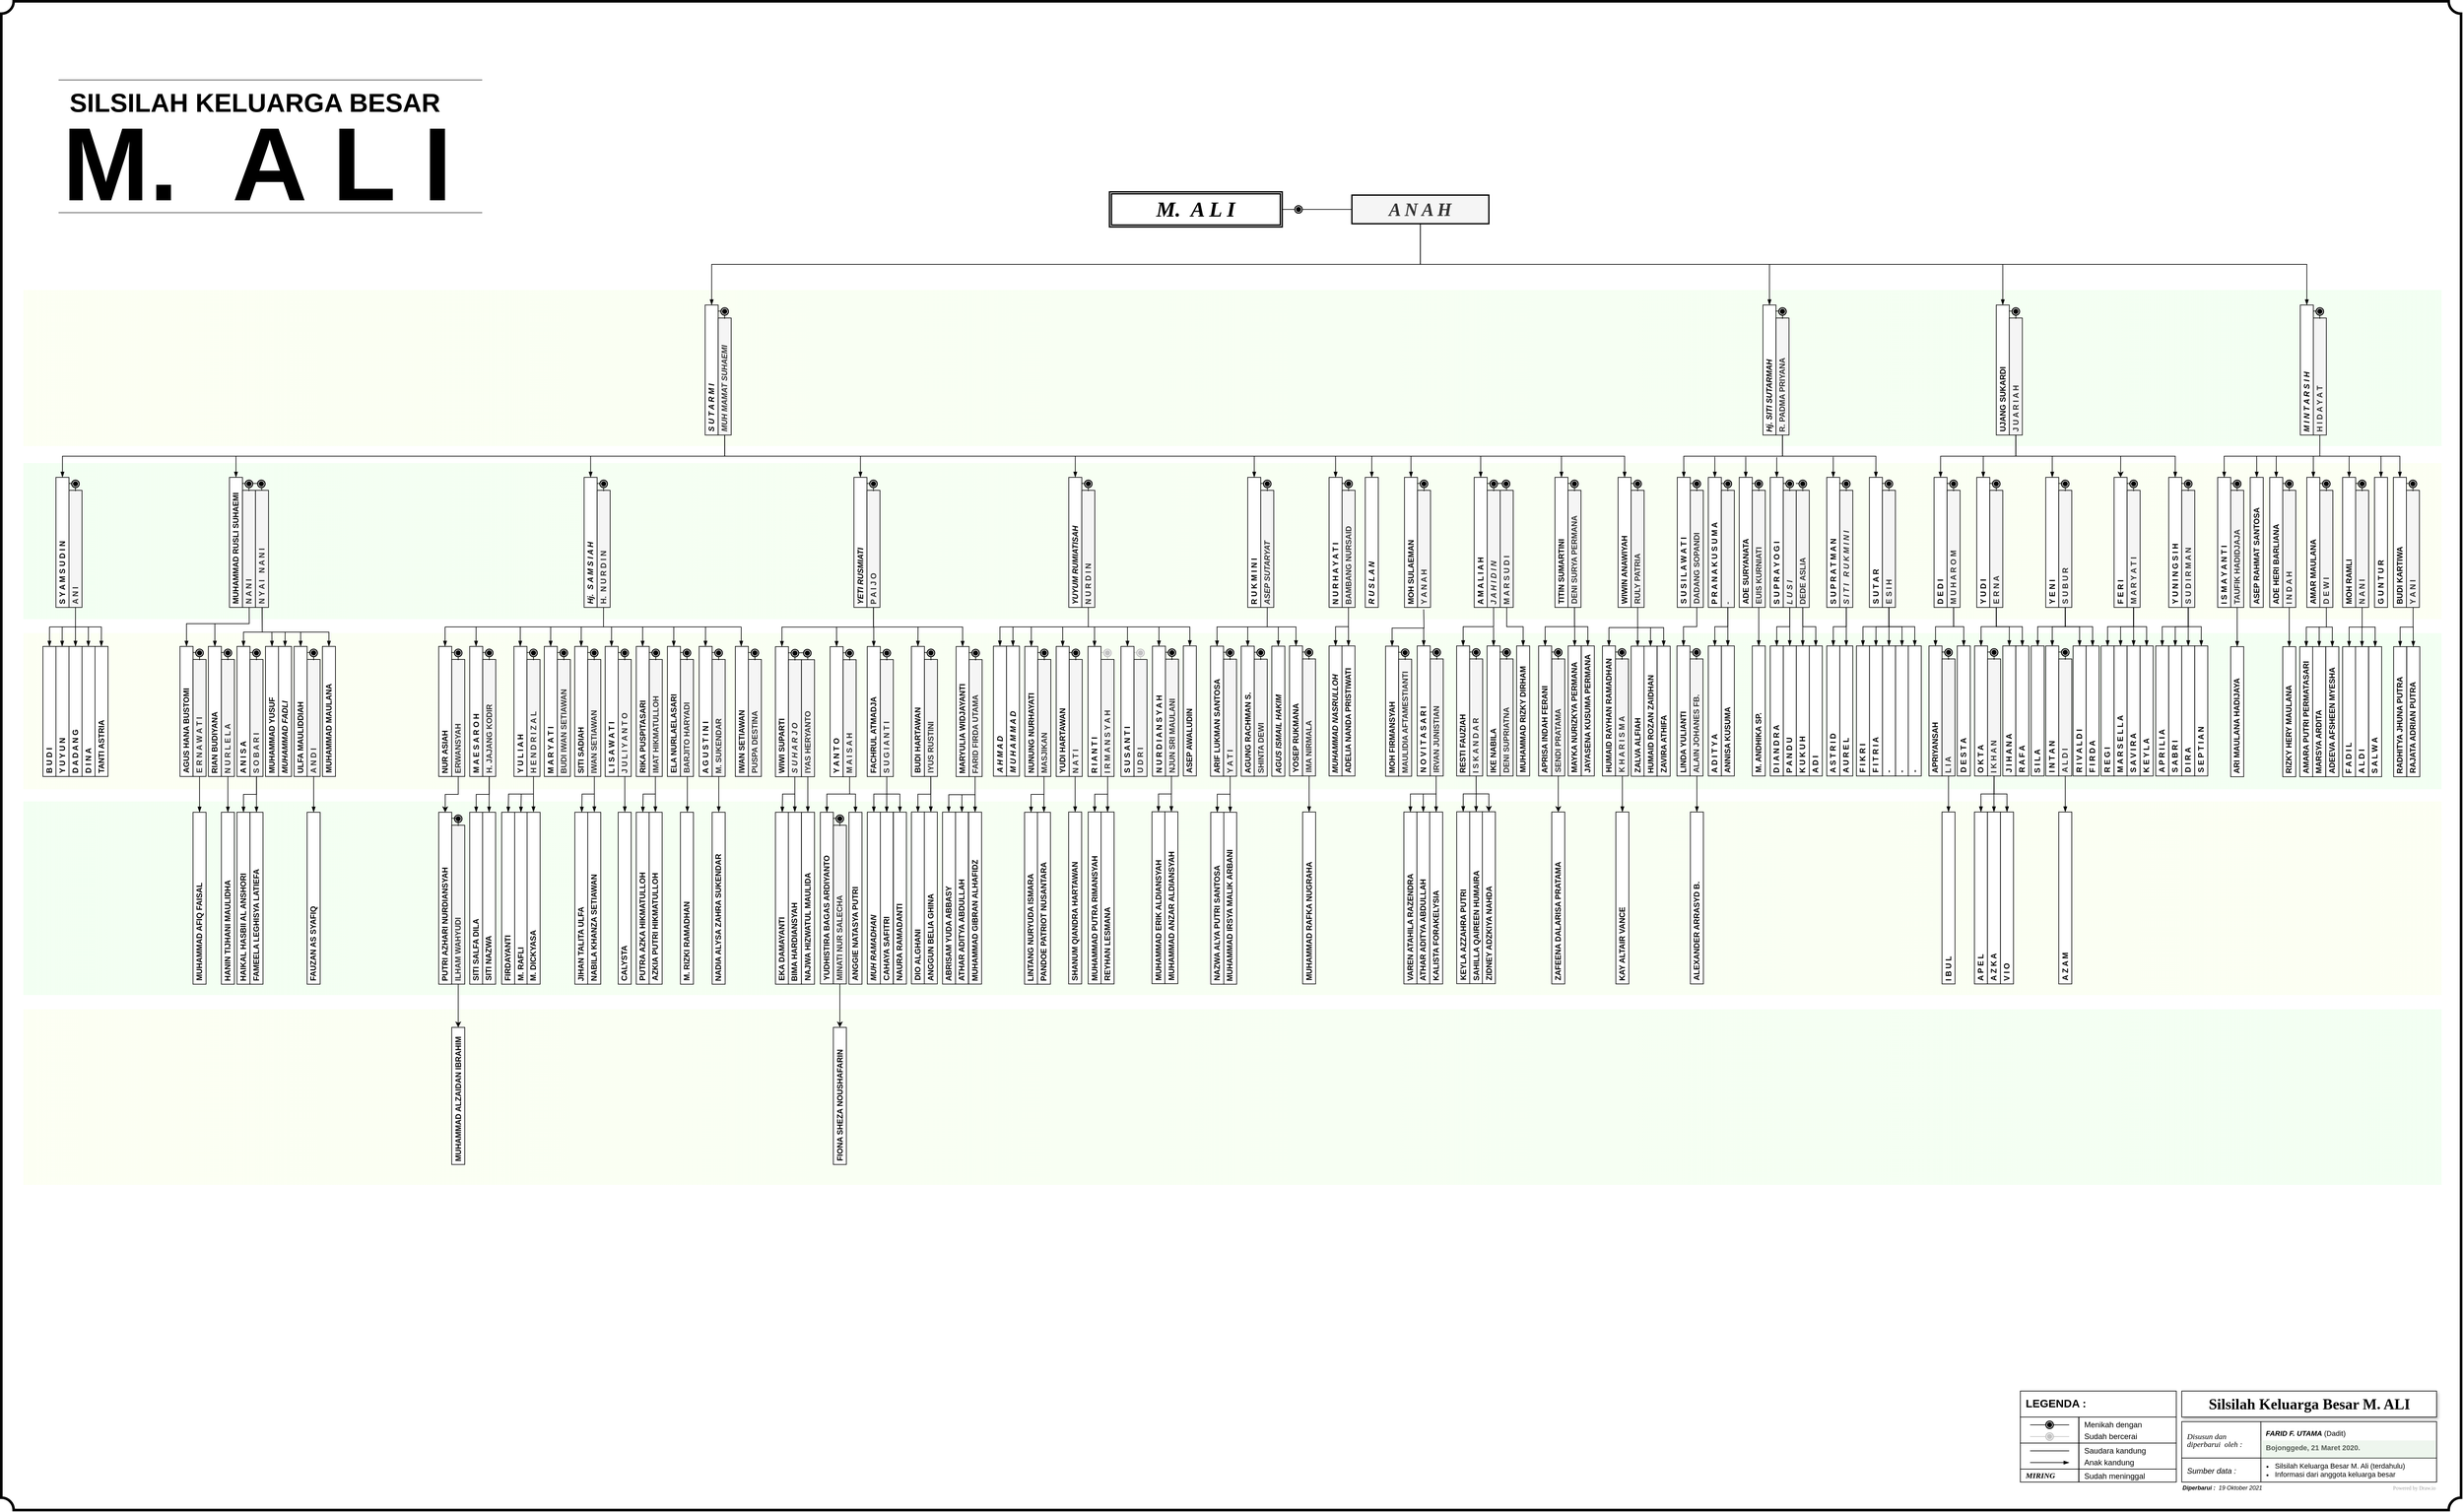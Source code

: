 <mxfile version="12.6.5" type="device"><diagram id="3kFvuyWPY40qq3xBcipo" name="Kong Ali"><mxGraphModel dx="2130" dy="1235" grid="1" gridSize="10" guides="1" tooltips="1" connect="1" arrows="1" fold="1" page="1" pageScale="1" pageWidth="3800" pageHeight="2340" background="#ffffff" math="0" shadow="0"><root><mxCell id="0"/><mxCell id="1" parent="0"/><mxCell id="MbpsUeN6jnEv_xdepx1Z-1" value="" style="rounded=0;whiteSpace=wrap;html=1;shadow=0;glass=0;comic=0;strokeWidth=1;fillColor=#FAFFE8;fontSize=11;opacity=50;align=center;strokeColor=none;gradientColor=#E6FFE6;gradientDirection=east;" parent="1" vertex="1"><mxGeometry x="44" y="454" width="3716" height="240" as="geometry"/></mxCell><mxCell id="MbpsUeN6jnEv_xdepx1Z-2" value="" style="rounded=0;whiteSpace=wrap;html=1;shadow=0;glass=0;comic=0;strokeWidth=1;fillColor=#FAFFE8;fontSize=11;opacity=50;align=center;strokeColor=none;gradientColor=#E6FFE6;gradientDirection=west;" parent="1" vertex="1"><mxGeometry x="44" y="720" width="3716" height="240" as="geometry"/></mxCell><mxCell id="MbpsUeN6jnEv_xdepx1Z-3" value="" style="rounded=0;whiteSpace=wrap;html=1;shadow=0;glass=0;comic=0;strokeWidth=1;fillColor=#FAFFE8;fontSize=11;opacity=50;align=center;strokeColor=none;gradientColor=#E6FFE6;gradientDirection=east;" parent="1" vertex="1"><mxGeometry x="44" y="981.62" width="3716" height="240" as="geometry"/></mxCell><mxCell id="MbpsUeN6jnEv_xdepx1Z-4" value="" style="rounded=0;whiteSpace=wrap;html=1;shadow=0;glass=0;comic=0;strokeWidth=1;fillColor=#FAFFE8;fontSize=11;opacity=50;align=center;strokeColor=none;gradientColor=#E6FFE6;gradientDirection=west;" parent="1" vertex="1"><mxGeometry x="44" y="1240.38" width="3716" height="297.62" as="geometry"/></mxCell><mxCell id="5WzvBcF_sz8gLS44TSUG-1" value="" style="rounded=0;whiteSpace=wrap;html=1;shadow=0;glass=0;comic=0;strokeWidth=1;fillColor=#FAFFE8;fontSize=11;opacity=50;align=center;strokeColor=none;gradientColor=#E6FFE6;gradientDirection=east;" vertex="1" parent="1"><mxGeometry x="44" y="1560" width="3716" height="270" as="geometry"/></mxCell><mxCell id="tsvsctQJKFasO-H9lkEb-3" value="" style="shape=partialRectangle;whiteSpace=wrap;html=1;left=0;right=0;fillColor=none;strokeWidth=2;fontFamily=ARIAL;fontSize=28;opacity=40;fontColor=#000000;" parent="1" vertex="1"><mxGeometry x="99" y="131" width="649" height="204" as="geometry"/></mxCell><mxCell id="tsvsctQJKFasO-H9lkEb-1" value="" style="verticalLabelPosition=bottom;verticalAlign=top;html=1;shape=mxgraph.basic.plaque;dx=9.5;fillColor=none;strokeWidth=4;strokeColor=#000000;fontColor=#ffffff;" parent="1" vertex="1"><mxGeometry x="10" y="10" width="3780" height="2320" as="geometry"/></mxCell><mxCell id="0RpVZCIGXbiiC7UdeMdu-37" value="" style="shape=partialRectangle;whiteSpace=wrap;html=1;bottom=0;right=0;fillColor=none;fontFamily=ARIAL;rotation=90;fontSize=12;" parent="1" vertex="1"><mxGeometry x="397.15" y="749.5" width="11.25" height="15" as="geometry"/></mxCell><mxCell id="JiGLJ9JxdjYx2wJvDPG--187" style="edgeStyle=orthogonalEdgeStyle;rounded=0;orthogonalLoop=1;jettySize=auto;html=1;exitX=1;exitY=0.5;exitDx=0;exitDy=0;entryX=0.5;entryY=1;entryDx=0;entryDy=0;startArrow=blockThin;startFill=1;endArrow=none;endFill=0;fontSize=12;fontFamily=ARIAL;" parent="1" source="0RpVZCIGXbiiC7UdeMdu-1" target="0RpVZCIGXbiiC7UdeMdu-19" edge="1"><mxGeometry relative="1" as="geometry"/></mxCell><mxCell id="0RpVZCIGXbiiC7UdeMdu-1" value="S U T A R M I" style="rounded=0;whiteSpace=wrap;html=1;shadow=0;glass=0;comic=0;labelBackgroundColor=none;strokeColor=#000000;strokeWidth=1;fontFamily=ARIAL;fontSize=12;fillColor=#FFFFFF;fontStyle=3;rotation=-90;align=left;spacing=5;spacingTop=0;" parent="1" vertex="1"><mxGeometry x="1001.65" y="567" width="200" height="20" as="geometry"/></mxCell><mxCell id="0RpVZCIGXbiiC7UdeMdu-2" value="MUH MAMAT SUHAEMI" style="rounded=0;whiteSpace=wrap;html=1;shadow=0;glass=0;comic=0;labelBackgroundColor=none;strokeColor=#000000;strokeWidth=1;fontFamily=ARIAL;fontSize=12;fillColor=#f5f5f5;fontStyle=3;rotation=-90;align=left;spacing=5;spacingTop=0;fontColor=#333333;" parent="1" vertex="1"><mxGeometry x="1031.65" y="577" width="180" height="20" as="geometry"/></mxCell><mxCell id="0RpVZCIGXbiiC7UdeMdu-3" value="" style="shape=partialRectangle;whiteSpace=wrap;html=1;bottom=0;right=0;fillColor=none;fontFamily=ARIAL;rotation=90;fontSize=12;" parent="1" vertex="1"><mxGeometry x="1111.03" y="487" width="11.25" height="10" as="geometry"/></mxCell><mxCell id="0RpVZCIGXbiiC7UdeMdu-5" value="" style="shape=mxgraph.bpmn.shape;html=1;verticalLabelPosition=bottom;labelBackgroundColor=#ffffff;verticalAlign=top;align=center;perimeter=ellipsePerimeter;outlineConnect=0;outline=end;symbol=terminate;fillColor=#FFFFFF;fontFamily=ARIAL;fontSize=12;" parent="1" vertex="1"><mxGeometry x="1116.65" y="482" width="10" height="10" as="geometry"/></mxCell><mxCell id="JiGLJ9JxdjYx2wJvDPG--192" style="edgeStyle=orthogonalEdgeStyle;rounded=0;orthogonalLoop=1;jettySize=auto;html=1;exitX=1;exitY=0.5;exitDx=0;exitDy=0;startArrow=blockThin;startFill=1;endArrow=none;endFill=0;fontSize=12;fontFamily=ARIAL;" parent="1" source="0RpVZCIGXbiiC7UdeMdu-6" edge="1"><mxGeometry relative="1" as="geometry"><mxPoint x="2727.24" y="414.837" as="targetPoint"/></mxGeometry></mxCell><mxCell id="0RpVZCIGXbiiC7UdeMdu-6" value="Hj. SITI SUTARMAH" style="rounded=0;whiteSpace=wrap;html=1;shadow=0;glass=0;comic=0;labelBackgroundColor=none;strokeColor=#000000;strokeWidth=1;fontFamily=ARIAL;fontSize=12;fillColor=#FFFFFF;fontStyle=3;rotation=-90;align=left;spacing=5;spacingTop=0;" parent="1" vertex="1"><mxGeometry x="2627.24" y="567" width="200" height="20" as="geometry"/></mxCell><mxCell id="0RpVZCIGXbiiC7UdeMdu-7" value="R. PADMA PRIYANA" style="rounded=0;whiteSpace=wrap;html=1;shadow=0;glass=0;comic=0;labelBackgroundColor=none;strokeColor=#000000;strokeWidth=1;fontFamily=ARIAL;fontSize=12;fillColor=#f5f5f5;fontStyle=1;rotation=-90;align=left;spacing=5;spacingTop=0;fontColor=#333333;" parent="1" vertex="1"><mxGeometry x="2657.24" y="577" width="180" height="20" as="geometry"/></mxCell><mxCell id="0RpVZCIGXbiiC7UdeMdu-8" value="" style="shape=partialRectangle;whiteSpace=wrap;html=1;bottom=0;right=0;fillColor=none;fontFamily=ARIAL;rotation=90;fontSize=12;" parent="1" vertex="1"><mxGeometry x="2736.62" y="487" width="11.25" height="10" as="geometry"/></mxCell><mxCell id="0RpVZCIGXbiiC7UdeMdu-9" value="" style="shape=mxgraph.bpmn.shape;html=1;verticalLabelPosition=bottom;labelBackgroundColor=#ffffff;verticalAlign=top;align=center;perimeter=ellipsePerimeter;outlineConnect=0;outline=end;symbol=terminate;fillColor=#FFFFFF;fontFamily=ARIAL;fontSize=12;" parent="1" vertex="1"><mxGeometry x="2742.24" y="482" width="10" height="10" as="geometry"/></mxCell><mxCell id="JiGLJ9JxdjYx2wJvDPG--191" style="edgeStyle=orthogonalEdgeStyle;rounded=0;orthogonalLoop=1;jettySize=auto;html=1;exitX=1;exitY=0.5;exitDx=0;exitDy=0;startArrow=blockThin;startFill=1;endArrow=none;endFill=0;fontSize=12;fontFamily=ARIAL;" parent="1" source="0RpVZCIGXbiiC7UdeMdu-10" edge="1"><mxGeometry relative="1" as="geometry"><mxPoint x="3085.77" y="414.605" as="targetPoint"/></mxGeometry></mxCell><mxCell id="0RpVZCIGXbiiC7UdeMdu-10" value="UJANG SUKARDI" style="rounded=0;whiteSpace=wrap;html=1;shadow=0;glass=0;comic=0;labelBackgroundColor=none;strokeColor=#000000;strokeWidth=1;fontFamily=ARIAL;fontSize=12;fillColor=#FFFFFF;fontStyle=1;rotation=-90;align=left;spacing=5;spacingTop=0;" parent="1" vertex="1"><mxGeometry x="2985.77" y="567" width="200" height="20" as="geometry"/></mxCell><mxCell id="0RpVZCIGXbiiC7UdeMdu-11" value="J U A R I A H" style="rounded=0;whiteSpace=wrap;html=1;shadow=0;glass=0;comic=0;labelBackgroundColor=none;strokeColor=#000000;strokeWidth=1;fontFamily=ARIAL;fontSize=12;fillColor=#f5f5f5;fontStyle=1;rotation=-90;align=left;spacing=5;spacingTop=0;fontColor=#333333;" parent="1" vertex="1"><mxGeometry x="3015.77" y="577" width="180" height="20" as="geometry"/></mxCell><mxCell id="0RpVZCIGXbiiC7UdeMdu-12" value="" style="shape=partialRectangle;whiteSpace=wrap;html=1;bottom=0;right=0;fillColor=none;fontFamily=ARIAL;rotation=90;fontSize=12;" parent="1" vertex="1"><mxGeometry x="3095.15" y="487" width="11.25" height="10" as="geometry"/></mxCell><mxCell id="0RpVZCIGXbiiC7UdeMdu-13" value="" style="shape=mxgraph.bpmn.shape;html=1;verticalLabelPosition=bottom;labelBackgroundColor=#ffffff;verticalAlign=top;align=center;perimeter=ellipsePerimeter;outlineConnect=0;outline=end;symbol=terminate;fillColor=#FFFFFF;fontFamily=ARIAL;fontSize=12;" parent="1" vertex="1"><mxGeometry x="3100.77" y="482" width="10" height="10" as="geometry"/></mxCell><mxCell id="JiGLJ9JxdjYx2wJvDPG--189" style="edgeStyle=orthogonalEdgeStyle;rounded=0;orthogonalLoop=1;jettySize=auto;html=1;exitX=1;exitY=0.5;exitDx=0;exitDy=0;entryX=0.5;entryY=1;entryDx=0;entryDy=0;startArrow=blockThin;startFill=1;endArrow=none;endFill=0;fontSize=12;fontFamily=ARIAL;" parent="1" source="0RpVZCIGXbiiC7UdeMdu-14" target="0RpVZCIGXbiiC7UdeMdu-19" edge="1"><mxGeometry relative="1" as="geometry"/></mxCell><mxCell id="0RpVZCIGXbiiC7UdeMdu-14" value="M I N T A R S I H" style="rounded=0;whiteSpace=wrap;html=1;shadow=0;glass=0;comic=0;labelBackgroundColor=none;strokeColor=#000000;strokeWidth=1;fontFamily=ARIAL;fontSize=12;fillColor=#FFFFFF;fontStyle=3;rotation=-90;align=left;spacing=5;spacingTop=0;" parent="1" vertex="1"><mxGeometry x="3453.0" y="567" width="200" height="20" as="geometry"/></mxCell><mxCell id="0RpVZCIGXbiiC7UdeMdu-15" value="H I D A Y A T" style="rounded=0;whiteSpace=wrap;html=1;shadow=0;glass=0;comic=0;labelBackgroundColor=none;strokeColor=#000000;strokeWidth=1;fontFamily=ARIAL;fontSize=12;fillColor=#f5f5f5;fontStyle=1;rotation=-90;align=left;spacing=5;spacingTop=0;fontColor=#333333;" parent="1" vertex="1"><mxGeometry x="3483.0" y="577" width="180" height="20" as="geometry"/></mxCell><mxCell id="0RpVZCIGXbiiC7UdeMdu-16" value="" style="shape=partialRectangle;whiteSpace=wrap;html=1;bottom=0;right=0;fillColor=none;fontFamily=ARIAL;rotation=90;fontSize=12;" parent="1" vertex="1"><mxGeometry x="3562.38" y="487" width="11.25" height="10" as="geometry"/></mxCell><mxCell id="0RpVZCIGXbiiC7UdeMdu-17" value="" style="shape=mxgraph.bpmn.shape;html=1;verticalLabelPosition=bottom;labelBackgroundColor=#ffffff;verticalAlign=top;align=center;perimeter=ellipsePerimeter;outlineConnect=0;outline=end;symbol=terminate;fillColor=#FFFFFF;fontFamily=ARIAL;fontSize=12;" parent="1" vertex="1"><mxGeometry x="3568.0" y="482" width="10" height="10" as="geometry"/></mxCell><mxCell id="0RpVZCIGXbiiC7UdeMdu-20" style="edgeStyle=none;rounded=0;orthogonalLoop=1;jettySize=auto;html=1;exitX=1;exitY=0.5;exitDx=0;exitDy=0;entryX=0;entryY=0.5;entryDx=0;entryDy=0;fontFamily=ARIAL;fontSize=12;endArrow=none;endFill=0;" parent="1" source="0RpVZCIGXbiiC7UdeMdu-23" target="0RpVZCIGXbiiC7UdeMdu-19" edge="1"><mxGeometry relative="1" as="geometry"/></mxCell><mxCell id="0RpVZCIGXbiiC7UdeMdu-18" value="M.&amp;nbsp; A L I" style="shape=ext;double=1;rounded=0;whiteSpace=wrap;html=1;fillColor=#FFFFFF;fontFamily=Angsana New;fontSize=33;fontStyle=3;strokeWidth=2;shadow=0;" parent="1" vertex="1"><mxGeometry x="1713" y="303" width="265.49" height="54" as="geometry"/></mxCell><mxCell id="0RpVZCIGXbiiC7UdeMdu-19" value="A N A H" style="rounded=0;whiteSpace=wrap;html=1;shadow=0;strokeWidth=2;fillColor=#f5f5f5;fontFamily=Angsana New;fontSize=28;fontStyle=3;strokeColor=#000000;fontColor=#333333;" parent="1" vertex="1"><mxGeometry x="2085.49" y="308" width="210.51" height="44" as="geometry"/></mxCell><mxCell id="0RpVZCIGXbiiC7UdeMdu-23" value="" style="shape=mxgraph.bpmn.shape;html=1;verticalLabelPosition=bottom;labelBackgroundColor=#ffffff;verticalAlign=top;align=center;perimeter=ellipsePerimeter;outlineConnect=0;outline=end;symbol=terminate;fillColor=#FFFFFF;fontFamily=ARIAL;fontSize=12;" parent="1" vertex="1"><mxGeometry x="1998.49" y="325" width="10" height="10" as="geometry"/></mxCell><mxCell id="0RpVZCIGXbiiC7UdeMdu-25" style="edgeStyle=none;rounded=0;orthogonalLoop=1;jettySize=auto;html=1;exitX=1;exitY=0.5;exitDx=0;exitDy=0;entryX=0;entryY=0.5;entryDx=0;entryDy=0;fontFamily=ARIAL;fontSize=12;endArrow=none;endFill=0;" parent="1" source="0RpVZCIGXbiiC7UdeMdu-18" target="0RpVZCIGXbiiC7UdeMdu-23" edge="1"><mxGeometry relative="1" as="geometry"><mxPoint x="1978.49" y="330" as="sourcePoint"/><mxPoint x="2098.49" y="330" as="targetPoint"/></mxGeometry></mxCell><mxCell id="qpXbNWNHJRXcAnP5Zdyc-49" style="edgeStyle=orthogonalEdgeStyle;rounded=0;orthogonalLoop=1;jettySize=auto;html=1;exitX=1;exitY=0.5;exitDx=0;exitDy=0;startArrow=blockThin;startFill=1;endArrow=none;endFill=0;fontFamily=Lucida Console;fontSize=8;" parent="1" source="0RpVZCIGXbiiC7UdeMdu-27" target="0RpVZCIGXbiiC7UdeMdu-2" edge="1"><mxGeometry relative="1" as="geometry"/></mxCell><mxCell id="0RpVZCIGXbiiC7UdeMdu-27" value="S Y A M S U D I N" style="rounded=0;whiteSpace=wrap;html=1;shadow=0;glass=0;comic=0;labelBackgroundColor=none;strokeColor=#000000;strokeWidth=1;fontFamily=ARIAL;fontSize=12;fillColor=#FFFFFF;fontStyle=1;rotation=-90;align=left;spacing=5;spacingTop=0;" parent="1" vertex="1"><mxGeometry x="4" y="832" width="200" height="20" as="geometry"/></mxCell><mxCell id="0RpVZCIGXbiiC7UdeMdu-349" style="edgeStyle=none;rounded=0;orthogonalLoop=1;jettySize=auto;html=1;exitX=0;exitY=0.5;exitDx=0;exitDy=0;entryX=1;entryY=0.5;entryDx=0;entryDy=0;endArrow=blockThin;endFill=1;fontFamily=ARIAL;fontSize=12;" parent="1" source="0RpVZCIGXbiiC7UdeMdu-28" target="0RpVZCIGXbiiC7UdeMdu-159" edge="1"><mxGeometry relative="1" as="geometry"/></mxCell><mxCell id="0RpVZCIGXbiiC7UdeMdu-28" value="A N I" style="rounded=0;whiteSpace=wrap;html=1;shadow=0;glass=0;comic=0;labelBackgroundColor=none;strokeColor=#000000;strokeWidth=1;fontFamily=ARIAL;fontSize=12;fillColor=#f5f5f5;fontStyle=1;rotation=-90;align=left;spacing=5;spacingTop=0;fontColor=#333333;" parent="1" vertex="1"><mxGeometry x="34" y="842" width="180" height="20" as="geometry"/></mxCell><mxCell id="0RpVZCIGXbiiC7UdeMdu-29" value="" style="shape=partialRectangle;whiteSpace=wrap;html=1;bottom=0;right=0;fillColor=none;fontFamily=ARIAL;rotation=90;fontSize=12;" parent="1" vertex="1"><mxGeometry x="113.38" y="752" width="11.25" height="10" as="geometry"/></mxCell><mxCell id="0RpVZCIGXbiiC7UdeMdu-30" value="" style="shape=mxgraph.bpmn.shape;html=1;verticalLabelPosition=bottom;labelBackgroundColor=#ffffff;verticalAlign=top;align=center;perimeter=ellipsePerimeter;outlineConnect=0;outline=end;symbol=terminate;fillColor=#FFFFFF;fontFamily=ARIAL;fontSize=12;" parent="1" vertex="1"><mxGeometry x="119" y="747" width="10" height="10" as="geometry"/></mxCell><mxCell id="JiGLJ9JxdjYx2wJvDPG--139" style="edgeStyle=orthogonalEdgeStyle;rounded=0;orthogonalLoop=1;jettySize=auto;html=1;exitX=1;exitY=0.5;exitDx=0;exitDy=0;startArrow=blockThin;startFill=1;endArrow=none;endFill=0;fontFamily=ARIAL;fontSize=12;" parent="1" source="0RpVZCIGXbiiC7UdeMdu-31" edge="1"><mxGeometry relative="1" as="geometry"><mxPoint x="370.64" y="709.278" as="targetPoint"/></mxGeometry></mxCell><mxCell id="0RpVZCIGXbiiC7UdeMdu-31" value="MUHAMMAD RUSLI SUHAEMI" style="rounded=0;whiteSpace=wrap;html=1;shadow=0;glass=0;comic=0;labelBackgroundColor=none;strokeColor=#000000;strokeWidth=1;fontFamily=ARIAL;fontSize=12;fillColor=#FFFFFF;fontStyle=1;rotation=-90;align=left;spacing=5;spacingTop=0;" parent="1" vertex="1"><mxGeometry x="270.64" y="832" width="200" height="20" as="geometry"/></mxCell><mxCell id="0RpVZCIGXbiiC7UdeMdu-32" value="N A N I" style="rounded=0;whiteSpace=wrap;html=1;shadow=0;glass=0;comic=0;labelBackgroundColor=none;strokeColor=#000000;strokeWidth=1;fontFamily=ARIAL;fontSize=12;fillColor=#f5f5f5;fontStyle=1;rotation=-90;align=left;spacing=5;spacingTop=0;fontColor=#333333;" parent="1" vertex="1"><mxGeometry x="300.64" y="842" width="180" height="20" as="geometry"/></mxCell><mxCell id="0RpVZCIGXbiiC7UdeMdu-33" value="" style="shape=partialRectangle;whiteSpace=wrap;html=1;bottom=0;right=0;fillColor=none;fontFamily=ARIAL;rotation=90;fontSize=12;" parent="1" vertex="1"><mxGeometry x="380.02" y="752" width="11.25" height="10" as="geometry"/></mxCell><mxCell id="0RpVZCIGXbiiC7UdeMdu-34" value="" style="shape=mxgraph.bpmn.shape;html=1;verticalLabelPosition=bottom;labelBackgroundColor=#ffffff;verticalAlign=top;align=center;perimeter=ellipsePerimeter;outlineConnect=0;outline=end;symbol=terminate;fillColor=#FFFFFF;fontFamily=ARIAL;fontSize=12;" parent="1" vertex="1"><mxGeometry x="385.64" y="747" width="10" height="10" as="geometry"/></mxCell><mxCell id="0RpVZCIGXbiiC7UdeMdu-35" value="N Y A I&amp;nbsp; &amp;nbsp;N A N I" style="rounded=0;whiteSpace=wrap;html=1;shadow=0;glass=0;comic=0;labelBackgroundColor=none;strokeColor=#000000;strokeWidth=1;fontFamily=ARIAL;fontSize=12;fillColor=#f5f5f5;fontStyle=1;rotation=-90;align=left;spacing=5;spacingTop=0;fontColor=#333333;" parent="1" vertex="1"><mxGeometry x="320.64" y="842" width="180" height="20" as="geometry"/></mxCell><mxCell id="0RpVZCIGXbiiC7UdeMdu-36" value="" style="shape=mxgraph.bpmn.shape;html=1;verticalLabelPosition=bottom;labelBackgroundColor=#ffffff;verticalAlign=top;align=center;perimeter=ellipsePerimeter;outlineConnect=0;outline=end;symbol=terminate;fillColor=#FFFFFF;fontFamily=ARIAL;fontSize=12;" parent="1" vertex="1"><mxGeometry x="404.64" y="747" width="10" height="10" as="geometry"/></mxCell><mxCell id="JiGLJ9JxdjYx2wJvDPG--140" style="edgeStyle=orthogonalEdgeStyle;rounded=0;orthogonalLoop=1;jettySize=auto;html=1;exitX=1;exitY=0.5;exitDx=0;exitDy=0;startArrow=blockThin;startFill=1;endArrow=none;endFill=0;fontFamily=ARIAL;fontSize=12;" parent="1" source="0RpVZCIGXbiiC7UdeMdu-38" edge="1"><mxGeometry relative="1" as="geometry"><mxPoint x="915.64" y="709.556" as="targetPoint"/></mxGeometry></mxCell><mxCell id="0RpVZCIGXbiiC7UdeMdu-38" value="Hj.&amp;nbsp; S A M S I A H" style="rounded=0;whiteSpace=wrap;html=1;shadow=0;glass=0;comic=0;labelBackgroundColor=none;strokeColor=#000000;strokeWidth=1;fontFamily=ARIAL;fontSize=12;fillColor=#FFFFFF;fontStyle=3;rotation=-90;align=left;spacing=5;spacingTop=0;" parent="1" vertex="1"><mxGeometry x="815.64" y="832" width="200" height="20" as="geometry"/></mxCell><mxCell id="0RpVZCIGXbiiC7UdeMdu-39" value="H.&amp;nbsp; N U R D I N" style="rounded=0;whiteSpace=wrap;html=1;shadow=0;glass=0;comic=0;labelBackgroundColor=none;strokeColor=#000000;strokeWidth=1;fontFamily=ARIAL;fontSize=12;fillColor=#f5f5f5;fontStyle=1;rotation=-90;align=left;spacing=5;spacingTop=0;fontColor=#333333;" parent="1" vertex="1"><mxGeometry x="845.64" y="842" width="180" height="20" as="geometry"/></mxCell><mxCell id="0RpVZCIGXbiiC7UdeMdu-40" value="" style="shape=partialRectangle;whiteSpace=wrap;html=1;bottom=0;right=0;fillColor=none;fontFamily=ARIAL;rotation=90;fontSize=12;" parent="1" vertex="1"><mxGeometry x="925.02" y="752" width="11.25" height="10" as="geometry"/></mxCell><mxCell id="0RpVZCIGXbiiC7UdeMdu-41" value="" style="shape=mxgraph.bpmn.shape;html=1;verticalLabelPosition=bottom;labelBackgroundColor=#ffffff;verticalAlign=top;align=center;perimeter=ellipsePerimeter;outlineConnect=0;outline=end;symbol=terminate;fillColor=#FFFFFF;fontFamily=ARIAL;fontSize=12;" parent="1" vertex="1"><mxGeometry x="930.64" y="747" width="10" height="10" as="geometry"/></mxCell><mxCell id="JiGLJ9JxdjYx2wJvDPG--141" style="edgeStyle=orthogonalEdgeStyle;rounded=0;orthogonalLoop=1;jettySize=auto;html=1;exitX=1;exitY=0.5;exitDx=0;exitDy=0;startArrow=blockThin;startFill=1;endArrow=none;endFill=0;fontFamily=ARIAL;fontSize=12;" parent="1" source="0RpVZCIGXbiiC7UdeMdu-42" edge="1"><mxGeometry relative="1" as="geometry"><mxPoint x="1330.28" y="709" as="targetPoint"/></mxGeometry></mxCell><mxCell id="0RpVZCIGXbiiC7UdeMdu-42" value="YETI RUSMIATI" style="rounded=0;whiteSpace=wrap;html=1;shadow=0;glass=0;comic=0;labelBackgroundColor=none;strokeColor=#000000;strokeWidth=1;fontFamily=ARIAL;fontSize=12;fillColor=#FFFFFF;fontStyle=3;rotation=-90;align=left;spacing=5;spacingTop=0;" parent="1" vertex="1"><mxGeometry x="1230.28" y="832" width="200" height="20" as="geometry"/></mxCell><mxCell id="0RpVZCIGXbiiC7UdeMdu-43" value="P A I J O" style="rounded=0;whiteSpace=wrap;html=1;shadow=0;glass=0;comic=0;labelBackgroundColor=none;strokeColor=#000000;strokeWidth=1;fontFamily=ARIAL;fontSize=12;fillColor=#f5f5f5;fontStyle=1;rotation=-90;align=left;spacing=5;spacingTop=0;fontColor=#333333;" parent="1" vertex="1"><mxGeometry x="1260.28" y="842" width="180" height="20" as="geometry"/></mxCell><mxCell id="0RpVZCIGXbiiC7UdeMdu-44" value="" style="shape=partialRectangle;whiteSpace=wrap;html=1;bottom=0;right=0;fillColor=none;fontFamily=ARIAL;rotation=90;fontSize=12;" parent="1" vertex="1"><mxGeometry x="1339.66" y="752" width="11.25" height="10" as="geometry"/></mxCell><mxCell id="0RpVZCIGXbiiC7UdeMdu-45" value="" style="shape=mxgraph.bpmn.shape;html=1;verticalLabelPosition=bottom;labelBackgroundColor=#ffffff;verticalAlign=top;align=center;perimeter=ellipsePerimeter;outlineConnect=0;outline=end;symbol=terminate;fillColor=#FFFFFF;fontFamily=ARIAL;fontSize=12;" parent="1" vertex="1"><mxGeometry x="1345.28" y="747" width="10" height="10" as="geometry"/></mxCell><mxCell id="JiGLJ9JxdjYx2wJvDPG--142" style="edgeStyle=orthogonalEdgeStyle;rounded=0;orthogonalLoop=1;jettySize=auto;html=1;exitX=1;exitY=0.5;exitDx=0;exitDy=0;startArrow=blockThin;startFill=1;endArrow=none;endFill=0;fontFamily=ARIAL;fontSize=12;" parent="1" source="0RpVZCIGXbiiC7UdeMdu-46" edge="1"><mxGeometry relative="1" as="geometry"><mxPoint x="1660.42" y="709.278" as="targetPoint"/></mxGeometry></mxCell><mxCell id="0RpVZCIGXbiiC7UdeMdu-46" value="YUYUM RUMIATISAH" style="rounded=0;whiteSpace=wrap;html=1;shadow=0;glass=0;comic=0;labelBackgroundColor=none;strokeColor=#000000;strokeWidth=1;fontFamily=ARIAL;fontSize=12;fillColor=#FFFFFF;fontStyle=3;rotation=-90;align=left;spacing=5;spacingTop=0;" parent="1" vertex="1"><mxGeometry x="1560.42" y="832" width="200" height="20" as="geometry"/></mxCell><mxCell id="JiGLJ9JxdjYx2wJvDPG--58" style="edgeStyle=orthogonalEdgeStyle;rounded=0;orthogonalLoop=1;jettySize=auto;html=1;exitX=0;exitY=0.5;exitDx=0;exitDy=0;startArrow=none;startFill=0;endArrow=none;endFill=0;fontFamily=ARIAL;fontSize=12;" parent="1" source="0RpVZCIGXbiiC7UdeMdu-47" edge="1"><mxGeometry relative="1" as="geometry"><mxPoint x="1680.508" y="971.953" as="targetPoint"/></mxGeometry></mxCell><mxCell id="0RpVZCIGXbiiC7UdeMdu-47" value="N U R D I N" style="rounded=0;whiteSpace=wrap;html=1;shadow=0;glass=0;comic=0;labelBackgroundColor=none;strokeColor=#000000;strokeWidth=1;fontFamily=ARIAL;fontSize=12;fillColor=#f5f5f5;fontStyle=1;rotation=-90;align=left;spacing=5;spacingTop=0;fontColor=#333333;" parent="1" vertex="1"><mxGeometry x="1590.42" y="842" width="180" height="20" as="geometry"/></mxCell><mxCell id="0RpVZCIGXbiiC7UdeMdu-48" value="" style="shape=partialRectangle;whiteSpace=wrap;html=1;bottom=0;right=0;fillColor=none;fontFamily=ARIAL;rotation=90;fontSize=12;" parent="1" vertex="1"><mxGeometry x="1669.8" y="752" width="11.25" height="10" as="geometry"/></mxCell><mxCell id="0RpVZCIGXbiiC7UdeMdu-49" value="" style="shape=mxgraph.bpmn.shape;html=1;verticalLabelPosition=bottom;labelBackgroundColor=#ffffff;verticalAlign=top;align=center;perimeter=ellipsePerimeter;outlineConnect=0;outline=end;symbol=terminate;fillColor=#FFFFFF;fontFamily=ARIAL;fontSize=12;" parent="1" vertex="1"><mxGeometry x="1675.42" y="747" width="10" height="10" as="geometry"/></mxCell><mxCell id="JiGLJ9JxdjYx2wJvDPG--143" style="edgeStyle=orthogonalEdgeStyle;rounded=0;orthogonalLoop=1;jettySize=auto;html=1;exitX=1;exitY=0.5;exitDx=0;exitDy=0;startArrow=blockThin;startFill=1;endArrow=none;endFill=0;fontFamily=ARIAL;fontSize=12;" parent="1" source="0RpVZCIGXbiiC7UdeMdu-50" edge="1"><mxGeometry relative="1" as="geometry"><mxPoint x="1935.44" y="709.556" as="targetPoint"/></mxGeometry></mxCell><mxCell id="0RpVZCIGXbiiC7UdeMdu-50" value="R U K M I N I" style="rounded=0;whiteSpace=wrap;html=1;shadow=0;glass=0;comic=0;labelBackgroundColor=none;strokeColor=#000000;strokeWidth=1;fontFamily=ARIAL;fontSize=12;fillColor=#FFFFFF;fontStyle=1;rotation=-90;align=left;spacing=5;spacingTop=0;" parent="1" vertex="1"><mxGeometry x="1835.44" y="832" width="200" height="20" as="geometry"/></mxCell><mxCell id="JiGLJ9JxdjYx2wJvDPG--74" style="edgeStyle=orthogonalEdgeStyle;rounded=0;orthogonalLoop=1;jettySize=auto;html=1;exitX=0;exitY=0.5;exitDx=0;exitDy=0;startArrow=none;startFill=0;endArrow=none;endFill=0;fontFamily=ARIAL;fontSize=12;" parent="1" source="0RpVZCIGXbiiC7UdeMdu-51" edge="1"><mxGeometry relative="1" as="geometry"><mxPoint x="1955.345" y="971.721" as="targetPoint"/></mxGeometry></mxCell><mxCell id="0RpVZCIGXbiiC7UdeMdu-51" value="ASEP SUTARYAT" style="rounded=0;whiteSpace=wrap;html=1;shadow=0;glass=0;comic=0;labelBackgroundColor=none;strokeColor=#000000;strokeWidth=1;fontFamily=ARIAL;fontSize=12;fillColor=#f5f5f5;fontStyle=3;rotation=-90;align=left;spacing=5;spacingTop=0;fontColor=#333333;" parent="1" vertex="1"><mxGeometry x="1865.44" y="842" width="180" height="20" as="geometry"/></mxCell><mxCell id="0RpVZCIGXbiiC7UdeMdu-52" value="" style="shape=partialRectangle;whiteSpace=wrap;html=1;bottom=0;right=0;fillColor=none;fontFamily=ARIAL;rotation=90;fontSize=12;" parent="1" vertex="1"><mxGeometry x="1944.82" y="752" width="11.25" height="10" as="geometry"/></mxCell><mxCell id="0RpVZCIGXbiiC7UdeMdu-53" value="" style="shape=mxgraph.bpmn.shape;html=1;verticalLabelPosition=bottom;labelBackgroundColor=#ffffff;verticalAlign=top;align=center;perimeter=ellipsePerimeter;outlineConnect=0;outline=end;symbol=terminate;fillColor=#FFFFFF;fontFamily=ARIAL;fontSize=12;" parent="1" vertex="1"><mxGeometry x="1950.44" y="747" width="10" height="10" as="geometry"/></mxCell><mxCell id="JiGLJ9JxdjYx2wJvDPG--144" style="edgeStyle=orthogonalEdgeStyle;rounded=0;orthogonalLoop=1;jettySize=auto;html=1;exitX=1;exitY=0.5;exitDx=0;exitDy=0;startArrow=blockThin;startFill=1;endArrow=none;endFill=0;fontFamily=ARIAL;fontSize=12;" parent="1" source="0RpVZCIGXbiiC7UdeMdu-57" edge="1"><mxGeometry relative="1" as="geometry"><mxPoint x="2060.44" y="709.278" as="targetPoint"/></mxGeometry></mxCell><mxCell id="0RpVZCIGXbiiC7UdeMdu-57" value="N U R H A Y A T I" style="rounded=0;whiteSpace=wrap;html=1;shadow=0;glass=0;comic=0;labelBackgroundColor=none;strokeColor=#000000;strokeWidth=1;fontFamily=ARIAL;fontSize=12;fillColor=#FFFFFF;fontStyle=1;rotation=-90;align=left;spacing=5;spacingTop=0;" parent="1" vertex="1"><mxGeometry x="1960.44" y="832" width="200" height="20" as="geometry"/></mxCell><mxCell id="0RpVZCIGXbiiC7UdeMdu-58" value="BAMBANG NURSAID" style="rounded=0;whiteSpace=wrap;html=1;shadow=0;glass=0;comic=0;labelBackgroundColor=none;strokeColor=#000000;strokeWidth=1;fontFamily=ARIAL;fontSize=12;fillColor=#f5f5f5;fontStyle=1;rotation=-90;align=left;spacing=5;spacingTop=0;fontColor=#333333;" parent="1" vertex="1"><mxGeometry x="1990.44" y="842" width="180" height="20" as="geometry"/></mxCell><mxCell id="0RpVZCIGXbiiC7UdeMdu-59" value="" style="shape=partialRectangle;whiteSpace=wrap;html=1;bottom=0;right=0;fillColor=none;fontFamily=ARIAL;rotation=90;fontSize=12;" parent="1" vertex="1"><mxGeometry x="2069.82" y="752" width="11.25" height="10" as="geometry"/></mxCell><mxCell id="0RpVZCIGXbiiC7UdeMdu-60" value="" style="shape=mxgraph.bpmn.shape;html=1;verticalLabelPosition=bottom;labelBackgroundColor=#ffffff;verticalAlign=top;align=center;perimeter=ellipsePerimeter;outlineConnect=0;outline=end;symbol=terminate;fillColor=#FFFFFF;fontFamily=ARIAL;fontSize=12;" parent="1" vertex="1"><mxGeometry x="2075.44" y="747" width="10" height="10" as="geometry"/></mxCell><mxCell id="JiGLJ9JxdjYx2wJvDPG--145" style="edgeStyle=orthogonalEdgeStyle;rounded=0;orthogonalLoop=1;jettySize=auto;html=1;exitX=1;exitY=0.5;exitDx=0;exitDy=0;startArrow=blockThin;startFill=1;endArrow=none;endFill=0;fontFamily=ARIAL;fontSize=12;" parent="1" source="0RpVZCIGXbiiC7UdeMdu-61" edge="1"><mxGeometry relative="1" as="geometry"><mxPoint x="2116.07" y="709.278" as="targetPoint"/></mxGeometry></mxCell><mxCell id="0RpVZCIGXbiiC7UdeMdu-61" value="R U S L A N" style="rounded=0;whiteSpace=wrap;html=1;shadow=0;glass=0;comic=0;labelBackgroundColor=none;strokeColor=#000000;strokeWidth=1;fontFamily=ARIAL;fontSize=12;fillColor=#FFFFFF;fontStyle=3;rotation=-90;align=left;spacing=5;spacingTop=0;" parent="1" vertex="1"><mxGeometry x="2016.07" y="832" width="200" height="20" as="geometry"/></mxCell><mxCell id="JiGLJ9JxdjYx2wJvDPG--146" style="edgeStyle=orthogonalEdgeStyle;rounded=0;orthogonalLoop=1;jettySize=auto;html=1;exitX=1;exitY=0.5;exitDx=0;exitDy=0;startArrow=blockThin;startFill=1;endArrow=none;endFill=0;fontFamily=ARIAL;fontSize=12;" parent="1" source="0RpVZCIGXbiiC7UdeMdu-62" edge="1"><mxGeometry relative="1" as="geometry"><mxPoint x="2176.3" y="709.278" as="targetPoint"/></mxGeometry></mxCell><mxCell id="0RpVZCIGXbiiC7UdeMdu-62" value="MOH SULAEMAN" style="rounded=0;whiteSpace=wrap;html=1;shadow=0;glass=0;comic=0;labelBackgroundColor=none;strokeColor=#000000;strokeWidth=1;fontFamily=ARIAL;fontSize=12;fillColor=#FFFFFF;fontStyle=1;rotation=-90;align=left;spacing=5;spacingTop=0;" parent="1" vertex="1"><mxGeometry x="2076.3" y="832" width="200" height="20" as="geometry"/></mxCell><mxCell id="0RpVZCIGXbiiC7UdeMdu-63" value="Y A N A H" style="rounded=0;whiteSpace=wrap;html=1;shadow=0;glass=0;comic=0;labelBackgroundColor=none;strokeColor=#000000;strokeWidth=1;fontFamily=ARIAL;fontSize=12;fillColor=#f5f5f5;fontStyle=1;rotation=-90;align=left;spacing=5;spacingTop=0;fontColor=#333333;" parent="1" vertex="1"><mxGeometry x="2106.3" y="842" width="180" height="20" as="geometry"/></mxCell><mxCell id="0RpVZCIGXbiiC7UdeMdu-64" value="" style="shape=partialRectangle;whiteSpace=wrap;html=1;bottom=0;right=0;fillColor=none;fontFamily=ARIAL;rotation=90;fontSize=12;" parent="1" vertex="1"><mxGeometry x="2185.68" y="752" width="11.25" height="10" as="geometry"/></mxCell><mxCell id="0RpVZCIGXbiiC7UdeMdu-65" value="" style="shape=mxgraph.bpmn.shape;html=1;verticalLabelPosition=bottom;labelBackgroundColor=#ffffff;verticalAlign=top;align=center;perimeter=ellipsePerimeter;outlineConnect=0;outline=end;symbol=terminate;fillColor=#FFFFFF;fontFamily=ARIAL;fontSize=12;" parent="1" vertex="1"><mxGeometry x="2191.3" y="747" width="10" height="10" as="geometry"/></mxCell><mxCell id="0RpVZCIGXbiiC7UdeMdu-66" value="" style="shape=partialRectangle;whiteSpace=wrap;html=1;bottom=0;right=0;fillColor=none;fontFamily=ARIAL;rotation=90;fontSize=12;" parent="1" vertex="1"><mxGeometry x="2309.95" y="749.5" width="11.25" height="15" as="geometry"/></mxCell><mxCell id="JiGLJ9JxdjYx2wJvDPG--147" style="edgeStyle=orthogonalEdgeStyle;rounded=0;orthogonalLoop=1;jettySize=auto;html=1;exitX=1;exitY=0.5;exitDx=0;exitDy=0;startArrow=blockThin;startFill=1;endArrow=none;endFill=0;fontFamily=ARIAL;fontSize=12;" parent="1" source="0RpVZCIGXbiiC7UdeMdu-67" edge="1"><mxGeometry relative="1" as="geometry"><mxPoint x="2283.44" y="709.556" as="targetPoint"/></mxGeometry></mxCell><mxCell id="0RpVZCIGXbiiC7UdeMdu-67" value="A M A L I A H" style="rounded=0;whiteSpace=wrap;html=1;shadow=0;glass=0;comic=0;labelBackgroundColor=none;strokeColor=#000000;strokeWidth=1;fontFamily=ARIAL;fontSize=12;fillColor=#FFFFFF;fontStyle=1;rotation=-90;align=left;spacing=5;spacingTop=0;" parent="1" vertex="1"><mxGeometry x="2183.44" y="832" width="200" height="20" as="geometry"/></mxCell><mxCell id="0RpVZCIGXbiiC7UdeMdu-68" value="J A H I D I N" style="rounded=0;whiteSpace=wrap;html=1;shadow=0;glass=0;comic=0;labelBackgroundColor=none;strokeColor=#000000;strokeWidth=1;fontFamily=ARIAL;fontSize=12;fillColor=#f5f5f5;fontStyle=3;rotation=-90;align=left;spacing=5;spacingTop=0;fontColor=#333333;" parent="1" vertex="1"><mxGeometry x="2213.44" y="842" width="180" height="20" as="geometry"/></mxCell><mxCell id="0RpVZCIGXbiiC7UdeMdu-69" value="" style="shape=partialRectangle;whiteSpace=wrap;html=1;bottom=0;right=0;fillColor=none;fontFamily=ARIAL;rotation=90;fontSize=12;" parent="1" vertex="1"><mxGeometry x="2292.82" y="752" width="11.25" height="10" as="geometry"/></mxCell><mxCell id="0RpVZCIGXbiiC7UdeMdu-70" value="" style="shape=mxgraph.bpmn.shape;html=1;verticalLabelPosition=bottom;labelBackgroundColor=#ffffff;verticalAlign=top;align=center;perimeter=ellipsePerimeter;outlineConnect=0;outline=end;symbol=terminate;fillColor=#FFFFFF;fontFamily=ARIAL;fontSize=12;" parent="1" vertex="1"><mxGeometry x="2298.44" y="747" width="10" height="10" as="geometry"/></mxCell><mxCell id="0RpVZCIGXbiiC7UdeMdu-71" value="M A R S U D I" style="rounded=0;whiteSpace=wrap;html=1;shadow=0;glass=0;comic=0;labelBackgroundColor=none;strokeColor=#000000;strokeWidth=1;fontFamily=ARIAL;fontSize=12;fillColor=#f5f5f5;fontStyle=1;rotation=-90;align=left;spacing=5;spacingTop=0;fontColor=#333333;" parent="1" vertex="1"><mxGeometry x="2233.44" y="842" width="180" height="20" as="geometry"/></mxCell><mxCell id="0RpVZCIGXbiiC7UdeMdu-72" value="" style="shape=mxgraph.bpmn.shape;html=1;verticalLabelPosition=bottom;labelBackgroundColor=#ffffff;verticalAlign=top;align=center;perimeter=ellipsePerimeter;outlineConnect=0;outline=end;symbol=terminate;fillColor=#FFFFFF;fontFamily=ARIAL;fontSize=12;" parent="1" vertex="1"><mxGeometry x="2317.44" y="747" width="10" height="10" as="geometry"/></mxCell><mxCell id="JiGLJ9JxdjYx2wJvDPG--148" style="edgeStyle=orthogonalEdgeStyle;rounded=0;orthogonalLoop=1;jettySize=auto;html=1;exitX=1;exitY=0.5;exitDx=0;exitDy=0;startArrow=blockThin;startFill=1;endArrow=none;endFill=0;fontFamily=ARIAL;fontSize=12;" parent="1" source="0RpVZCIGXbiiC7UdeMdu-73" edge="1"><mxGeometry relative="1" as="geometry"><mxPoint x="2407.58" y="709.278" as="targetPoint"/></mxGeometry></mxCell><mxCell id="0RpVZCIGXbiiC7UdeMdu-73" value="TITIN SUMARTINI" style="rounded=0;whiteSpace=wrap;html=1;shadow=0;glass=0;comic=0;labelBackgroundColor=none;strokeColor=#000000;strokeWidth=1;fontFamily=ARIAL;fontSize=12;fillColor=#FFFFFF;fontStyle=1;rotation=-90;align=left;spacing=5;spacingTop=0;" parent="1" vertex="1"><mxGeometry x="2307.58" y="832" width="200" height="20" as="geometry"/></mxCell><mxCell id="0RpVZCIGXbiiC7UdeMdu-74" value="DENI SURYA PERMANA" style="rounded=0;whiteSpace=wrap;html=1;shadow=0;glass=0;comic=0;labelBackgroundColor=none;strokeColor=#000000;strokeWidth=1;fontFamily=ARIAL;fontSize=12;fillColor=#f5f5f5;fontStyle=1;rotation=-90;align=left;spacing=5;spacingTop=0;fontColor=#333333;" parent="1" vertex="1"><mxGeometry x="2337.58" y="842" width="180" height="20" as="geometry"/></mxCell><mxCell id="0RpVZCIGXbiiC7UdeMdu-75" value="" style="shape=partialRectangle;whiteSpace=wrap;html=1;bottom=0;right=0;fillColor=none;fontFamily=ARIAL;rotation=90;fontSize=12;" parent="1" vertex="1"><mxGeometry x="2416.96" y="752" width="11.25" height="10" as="geometry"/></mxCell><mxCell id="0RpVZCIGXbiiC7UdeMdu-76" value="" style="shape=mxgraph.bpmn.shape;html=1;verticalLabelPosition=bottom;labelBackgroundColor=#ffffff;verticalAlign=top;align=center;perimeter=ellipsePerimeter;outlineConnect=0;outline=end;symbol=terminate;fillColor=#FFFFFF;fontFamily=ARIAL;fontSize=12;" parent="1" vertex="1"><mxGeometry x="2422.58" y="747" width="10" height="10" as="geometry"/></mxCell><mxCell id="qpXbNWNHJRXcAnP5Zdyc-48" style="edgeStyle=orthogonalEdgeStyle;rounded=0;orthogonalLoop=1;jettySize=auto;html=1;exitX=1;exitY=0.5;exitDx=0;exitDy=0;entryX=0;entryY=0.5;entryDx=0;entryDy=0;startArrow=blockThin;startFill=1;endArrow=none;endFill=0;fontFamily=Lucida Console;fontSize=8;" parent="1" source="0RpVZCIGXbiiC7UdeMdu-77" target="0RpVZCIGXbiiC7UdeMdu-2" edge="1"><mxGeometry relative="1" as="geometry"/></mxCell><mxCell id="0RpVZCIGXbiiC7UdeMdu-77" value="WIWIN ANAWIYAH" style="rounded=0;whiteSpace=wrap;html=1;shadow=0;glass=0;comic=0;labelBackgroundColor=none;strokeColor=#000000;strokeWidth=1;fontFamily=ARIAL;fontSize=12;fillColor=#FFFFFF;fontStyle=1;rotation=-90;align=left;spacing=5;spacingTop=0;" parent="1" vertex="1"><mxGeometry x="2404.58" y="832" width="200" height="20" as="geometry"/></mxCell><mxCell id="0RpVZCIGXbiiC7UdeMdu-78" value="RULY PATRIA" style="rounded=0;whiteSpace=wrap;html=1;shadow=0;glass=0;comic=0;labelBackgroundColor=none;strokeColor=#000000;strokeWidth=1;fontFamily=ARIAL;fontSize=12;fillColor=#f5f5f5;fontStyle=1;rotation=-90;align=left;spacing=5;spacingTop=0;fontColor=#333333;" parent="1" vertex="1"><mxGeometry x="2434.58" y="842" width="180" height="20" as="geometry"/></mxCell><mxCell id="0RpVZCIGXbiiC7UdeMdu-79" value="" style="shape=partialRectangle;whiteSpace=wrap;html=1;bottom=0;right=0;fillColor=none;fontFamily=ARIAL;rotation=90;fontSize=12;" parent="1" vertex="1"><mxGeometry x="2513.96" y="752" width="11.25" height="10" as="geometry"/></mxCell><mxCell id="0RpVZCIGXbiiC7UdeMdu-80" value="" style="shape=mxgraph.bpmn.shape;html=1;verticalLabelPosition=bottom;labelBackgroundColor=#ffffff;verticalAlign=top;align=center;perimeter=ellipsePerimeter;outlineConnect=0;outline=end;symbol=terminate;fillColor=#FFFFFF;fontFamily=ARIAL;fontSize=12;" parent="1" vertex="1"><mxGeometry x="2519.58" y="747" width="10" height="10" as="geometry"/></mxCell><mxCell id="JiGLJ9JxdjYx2wJvDPG--123" style="edgeStyle=orthogonalEdgeStyle;rounded=0;orthogonalLoop=1;jettySize=auto;html=1;exitX=1;exitY=0.5;exitDx=0;exitDy=0;entryX=0;entryY=0.5;entryDx=0;entryDy=0;startArrow=blockThin;startFill=1;endArrow=none;endFill=0;fontFamily=ARIAL;fontSize=12;" parent="1" source="0RpVZCIGXbiiC7UdeMdu-81" target="0RpVZCIGXbiiC7UdeMdu-7" edge="1"><mxGeometry relative="1" as="geometry"/></mxCell><mxCell id="0RpVZCIGXbiiC7UdeMdu-81" value="S U S I L A W A T I" style="rounded=0;whiteSpace=wrap;html=1;shadow=0;glass=0;comic=0;labelBackgroundColor=none;strokeColor=#000000;strokeWidth=1;fontFamily=ARIAL;fontSize=12;fillColor=#FFFFFF;fontStyle=1;rotation=-90;align=left;spacing=5;spacingTop=0;" parent="1" vertex="1"><mxGeometry x="2495.54" y="832" width="200" height="20" as="geometry"/></mxCell><mxCell id="0RpVZCIGXbiiC7UdeMdu-82" value="DADANG SOPANDI" style="rounded=0;whiteSpace=wrap;html=1;shadow=0;glass=0;comic=0;labelBackgroundColor=none;strokeColor=#000000;strokeWidth=1;fontFamily=ARIAL;fontSize=12;fillColor=#f5f5f5;fontStyle=1;rotation=-90;align=left;spacing=5;spacingTop=0;fontColor=#333333;" parent="1" vertex="1"><mxGeometry x="2525.54" y="842" width="180" height="20" as="geometry"/></mxCell><mxCell id="0RpVZCIGXbiiC7UdeMdu-83" value="" style="shape=partialRectangle;whiteSpace=wrap;html=1;bottom=0;right=0;fillColor=none;fontFamily=ARIAL;rotation=90;fontSize=12;" parent="1" vertex="1"><mxGeometry x="2604.92" y="752" width="11.25" height="10" as="geometry"/></mxCell><mxCell id="0RpVZCIGXbiiC7UdeMdu-84" value="" style="shape=mxgraph.bpmn.shape;html=1;verticalLabelPosition=bottom;labelBackgroundColor=#ffffff;verticalAlign=top;align=center;perimeter=ellipsePerimeter;outlineConnect=0;outline=end;symbol=terminate;fillColor=#FFFFFF;fontFamily=ARIAL;fontSize=12;" parent="1" vertex="1"><mxGeometry x="2610.54" y="747" width="10" height="10" as="geometry"/></mxCell><mxCell id="JiGLJ9JxdjYx2wJvDPG--124" style="edgeStyle=orthogonalEdgeStyle;rounded=0;orthogonalLoop=1;jettySize=auto;html=1;exitX=1;exitY=0.5;exitDx=0;exitDy=0;startArrow=blockThin;startFill=1;endArrow=none;endFill=0;fontFamily=ARIAL;fontSize=12;" parent="1" source="0RpVZCIGXbiiC7UdeMdu-85" edge="1"><mxGeometry relative="1" as="geometry"><mxPoint x="2643.24" y="710.429" as="targetPoint"/></mxGeometry></mxCell><mxCell id="0RpVZCIGXbiiC7UdeMdu-85" value="P R A N A K U S U M A" style="rounded=0;whiteSpace=wrap;html=1;shadow=0;glass=0;comic=0;labelBackgroundColor=none;strokeColor=#000000;strokeWidth=1;fontFamily=ARIAL;fontSize=12;fillColor=#FFFFFF;fontStyle=1;rotation=-90;align=left;spacing=5;spacingTop=0;" parent="1" vertex="1"><mxGeometry x="2543.24" y="832" width="200" height="20" as="geometry"/></mxCell><mxCell id="0RpVZCIGXbiiC7UdeMdu-86" value="-" style="rounded=0;whiteSpace=wrap;html=1;shadow=0;glass=0;comic=0;labelBackgroundColor=none;strokeColor=#000000;strokeWidth=1;fontFamily=ARIAL;fontSize=12;fillColor=#f5f5f5;fontStyle=1;rotation=-90;align=left;spacing=5;spacingTop=0;fontColor=#333333;" parent="1" vertex="1"><mxGeometry x="2573.24" y="842" width="180" height="20" as="geometry"/></mxCell><mxCell id="0RpVZCIGXbiiC7UdeMdu-87" value="" style="shape=partialRectangle;whiteSpace=wrap;html=1;bottom=0;right=0;fillColor=none;fontFamily=ARIAL;rotation=90;fontSize=12;" parent="1" vertex="1"><mxGeometry x="2652.62" y="752" width="11.25" height="10" as="geometry"/></mxCell><mxCell id="0RpVZCIGXbiiC7UdeMdu-88" value="" style="shape=mxgraph.bpmn.shape;html=1;verticalLabelPosition=bottom;labelBackgroundColor=#ffffff;verticalAlign=top;align=center;perimeter=ellipsePerimeter;outlineConnect=0;outline=end;symbol=terminate;fillColor=#FFFFFF;fontFamily=ARIAL;fontSize=12;" parent="1" vertex="1"><mxGeometry x="2658.24" y="747" width="10" height="10" as="geometry"/></mxCell><mxCell id="JiGLJ9JxdjYx2wJvDPG--125" style="edgeStyle=orthogonalEdgeStyle;rounded=0;orthogonalLoop=1;jettySize=auto;html=1;exitX=1;exitY=0.5;exitDx=0;exitDy=0;startArrow=blockThin;startFill=1;endArrow=none;endFill=0;fontFamily=ARIAL;fontSize=12;" parent="1" source="0RpVZCIGXbiiC7UdeMdu-89" edge="1"><mxGeometry relative="1" as="geometry"><mxPoint x="2690.75" y="710.429" as="targetPoint"/></mxGeometry></mxCell><mxCell id="0RpVZCIGXbiiC7UdeMdu-89" value="ADE SURYANATA" style="rounded=0;whiteSpace=wrap;html=1;shadow=0;glass=0;comic=0;labelBackgroundColor=none;strokeColor=#000000;strokeWidth=1;fontFamily=ARIAL;fontSize=12;fillColor=#FFFFFF;fontStyle=1;rotation=-90;align=left;spacing=5;spacingTop=0;" parent="1" vertex="1"><mxGeometry x="2590.75" y="832" width="200" height="20" as="geometry"/></mxCell><mxCell id="0RpVZCIGXbiiC7UdeMdu-90" value="EUIS KURNIATI" style="rounded=0;whiteSpace=wrap;html=1;shadow=0;glass=0;comic=0;labelBackgroundColor=none;strokeColor=#000000;strokeWidth=1;fontFamily=ARIAL;fontSize=12;fillColor=#f5f5f5;fontStyle=1;rotation=-90;align=left;spacing=5;spacingTop=0;fontColor=#333333;" parent="1" vertex="1"><mxGeometry x="2620.75" y="842" width="180" height="20" as="geometry"/></mxCell><mxCell id="0RpVZCIGXbiiC7UdeMdu-91" value="" style="shape=partialRectangle;whiteSpace=wrap;html=1;bottom=0;right=0;fillColor=none;fontFamily=ARIAL;rotation=90;fontSize=12;" parent="1" vertex="1"><mxGeometry x="2700.13" y="752" width="11.25" height="10" as="geometry"/></mxCell><mxCell id="0RpVZCIGXbiiC7UdeMdu-92" value="" style="shape=mxgraph.bpmn.shape;html=1;verticalLabelPosition=bottom;labelBackgroundColor=#ffffff;verticalAlign=top;align=center;perimeter=ellipsePerimeter;outlineConnect=0;outline=end;symbol=terminate;fillColor=#FFFFFF;fontFamily=ARIAL;fontSize=12;" parent="1" vertex="1"><mxGeometry x="2705.75" y="747" width="10" height="10" as="geometry"/></mxCell><mxCell id="JiGLJ9JxdjYx2wJvDPG--128" style="edgeStyle=orthogonalEdgeStyle;rounded=0;orthogonalLoop=1;jettySize=auto;html=1;exitX=1;exitY=0.5;exitDx=0;exitDy=0;startArrow=blockThin;startFill=1;endArrow=none;endFill=0;fontFamily=ARIAL;fontSize=12;" parent="1" source="0RpVZCIGXbiiC7UdeMdu-93" edge="1"><mxGeometry relative="1" as="geometry"><mxPoint x="2738.4" y="711" as="targetPoint"/></mxGeometry></mxCell><mxCell id="0RpVZCIGXbiiC7UdeMdu-93" value="S U P R A Y O G I" style="rounded=0;whiteSpace=wrap;html=1;shadow=0;glass=0;comic=0;labelBackgroundColor=none;strokeColor=#000000;strokeWidth=1;fontFamily=ARIAL;fontSize=12;fillColor=#FFFFFF;fontStyle=1;rotation=-90;align=left;spacing=5;spacingTop=0;" parent="1" vertex="1"><mxGeometry x="2638.4" y="832" width="200" height="20" as="geometry"/></mxCell><mxCell id="0RpVZCIGXbiiC7UdeMdu-94" value="L U S I" style="rounded=0;whiteSpace=wrap;html=1;shadow=0;glass=0;comic=0;labelBackgroundColor=none;strokeColor=#000000;strokeWidth=1;fontFamily=ARIAL;fontSize=12;fillColor=#f5f5f5;fontStyle=3;rotation=-90;align=left;spacing=5;spacingTop=0;fontColor=#333333;" parent="1" vertex="1"><mxGeometry x="2668.4" y="842" width="180" height="20" as="geometry"/></mxCell><mxCell id="0RpVZCIGXbiiC7UdeMdu-95" value="" style="shape=partialRectangle;whiteSpace=wrap;html=1;bottom=0;right=0;fillColor=none;fontFamily=ARIAL;rotation=90;fontSize=12;" parent="1" vertex="1"><mxGeometry x="2747.78" y="752" width="11.25" height="10" as="geometry"/></mxCell><mxCell id="0RpVZCIGXbiiC7UdeMdu-96" value="" style="shape=mxgraph.bpmn.shape;html=1;verticalLabelPosition=bottom;labelBackgroundColor=#ffffff;verticalAlign=top;align=center;perimeter=ellipsePerimeter;outlineConnect=0;outline=end;symbol=terminate;fillColor=#FFFFFF;fontFamily=ARIAL;fontSize=12;" parent="1" vertex="1"><mxGeometry x="2753.4" y="747" width="10" height="10" as="geometry"/></mxCell><mxCell id="JiGLJ9JxdjYx2wJvDPG--127" style="edgeStyle=orthogonalEdgeStyle;rounded=0;orthogonalLoop=1;jettySize=auto;html=1;exitX=1;exitY=0.5;exitDx=0;exitDy=0;startArrow=blockThin;startFill=1;endArrow=none;endFill=0;fontFamily=ARIAL;fontSize=12;" parent="1" source="0RpVZCIGXbiiC7UdeMdu-97" edge="1"><mxGeometry relative="1" as="geometry"><mxPoint x="2825.26" y="710.429" as="targetPoint"/></mxGeometry></mxCell><mxCell id="0RpVZCIGXbiiC7UdeMdu-97" value="S U P R A T M A N" style="rounded=0;whiteSpace=wrap;html=1;shadow=0;glass=0;comic=0;labelBackgroundColor=none;strokeColor=#000000;strokeWidth=1;fontFamily=ARIAL;fontSize=12;fillColor=#FFFFFF;fontStyle=1;rotation=-90;align=left;spacing=5;spacingTop=0;" parent="1" vertex="1"><mxGeometry x="2725.26" y="832" width="200" height="20" as="geometry"/></mxCell><mxCell id="0RpVZCIGXbiiC7UdeMdu-98" value="S I T I&amp;nbsp; &amp;nbsp;R U K M I N I" style="rounded=0;whiteSpace=wrap;html=1;shadow=0;glass=0;comic=0;labelBackgroundColor=none;strokeColor=#000000;strokeWidth=1;fontFamily=ARIAL;fontSize=12;fillColor=#f5f5f5;fontStyle=3;rotation=-90;align=left;spacing=5;spacingTop=0;fontColor=#333333;" parent="1" vertex="1"><mxGeometry x="2755.26" y="842" width="180" height="20" as="geometry"/></mxCell><mxCell id="0RpVZCIGXbiiC7UdeMdu-99" value="" style="shape=partialRectangle;whiteSpace=wrap;html=1;bottom=0;right=0;fillColor=none;fontFamily=ARIAL;rotation=90;fontSize=12;" parent="1" vertex="1"><mxGeometry x="2834.64" y="752" width="11.25" height="10" as="geometry"/></mxCell><mxCell id="0RpVZCIGXbiiC7UdeMdu-100" value="" style="shape=mxgraph.bpmn.shape;html=1;verticalLabelPosition=bottom;labelBackgroundColor=#ffffff;verticalAlign=top;align=center;perimeter=ellipsePerimeter;outlineConnect=0;outline=end;symbol=terminate;fillColor=#FFFFFF;fontFamily=ARIAL;fontSize=12;" parent="1" vertex="1"><mxGeometry x="2840.26" y="747" width="10" height="10" as="geometry"/></mxCell><mxCell id="JiGLJ9JxdjYx2wJvDPG--126" style="edgeStyle=orthogonalEdgeStyle;rounded=0;orthogonalLoop=1;jettySize=auto;html=1;exitX=1;exitY=0.5;exitDx=0;exitDy=0;entryX=0;entryY=0.5;entryDx=0;entryDy=0;startArrow=blockThin;startFill=1;endArrow=none;endFill=0;fontFamily=ARIAL;fontSize=12;" parent="1" source="0RpVZCIGXbiiC7UdeMdu-101" target="0RpVZCIGXbiiC7UdeMdu-7" edge="1"><mxGeometry relative="1" as="geometry"/></mxCell><mxCell id="0RpVZCIGXbiiC7UdeMdu-101" value="S U T A R" style="rounded=0;whiteSpace=wrap;html=1;shadow=0;glass=0;comic=0;labelBackgroundColor=none;strokeColor=#000000;strokeWidth=1;fontFamily=ARIAL;fontSize=12;fillColor=#FFFFFF;fontStyle=1;rotation=-90;align=left;spacing=5;spacingTop=0;" parent="1" vertex="1"><mxGeometry x="2790.75" y="832" width="200" height="20" as="geometry"/></mxCell><mxCell id="0RpVZCIGXbiiC7UdeMdu-102" value="E S I H" style="rounded=0;whiteSpace=wrap;html=1;shadow=0;glass=0;comic=0;labelBackgroundColor=none;strokeColor=#000000;strokeWidth=1;fontFamily=ARIAL;fontSize=12;fillColor=#f5f5f5;fontStyle=1;rotation=-90;align=left;spacing=5;spacingTop=0;fontColor=#333333;" parent="1" vertex="1"><mxGeometry x="2820.75" y="842" width="180" height="20" as="geometry"/></mxCell><mxCell id="0RpVZCIGXbiiC7UdeMdu-103" value="" style="shape=partialRectangle;whiteSpace=wrap;html=1;bottom=0;right=0;fillColor=none;fontFamily=ARIAL;rotation=90;fontSize=12;" parent="1" vertex="1"><mxGeometry x="2900.13" y="752" width="11.25" height="10" as="geometry"/></mxCell><mxCell id="0RpVZCIGXbiiC7UdeMdu-104" value="" style="shape=mxgraph.bpmn.shape;html=1;verticalLabelPosition=bottom;labelBackgroundColor=#ffffff;verticalAlign=top;align=center;perimeter=ellipsePerimeter;outlineConnect=0;outline=end;symbol=terminate;fillColor=#FFFFFF;fontFamily=ARIAL;fontSize=12;" parent="1" vertex="1"><mxGeometry x="2905.75" y="747" width="10" height="10" as="geometry"/></mxCell><mxCell id="JiGLJ9JxdjYx2wJvDPG--129" style="edgeStyle=orthogonalEdgeStyle;rounded=0;orthogonalLoop=1;jettySize=auto;html=1;exitX=1;exitY=0.5;exitDx=0;exitDy=0;entryX=0;entryY=0.5;entryDx=0;entryDy=0;startArrow=blockThin;startFill=1;endArrow=none;endFill=0;fontFamily=ARIAL;fontSize=12;" parent="1" source="0RpVZCIGXbiiC7UdeMdu-105" target="0RpVZCIGXbiiC7UdeMdu-11" edge="1"><mxGeometry relative="1" as="geometry"/></mxCell><mxCell id="0RpVZCIGXbiiC7UdeMdu-105" value="D E D I" style="rounded=0;whiteSpace=wrap;html=1;shadow=0;glass=0;comic=0;labelBackgroundColor=none;strokeColor=#000000;strokeWidth=1;fontFamily=ARIAL;fontSize=12;fillColor=#FFFFFF;fontStyle=1;rotation=-90;align=left;spacing=5;spacingTop=0;" parent="1" vertex="1"><mxGeometry x="2890.15" y="832" width="200" height="20" as="geometry"/></mxCell><mxCell id="0RpVZCIGXbiiC7UdeMdu-106" value="M U H A R O M" style="rounded=0;whiteSpace=wrap;html=1;shadow=0;glass=0;comic=0;labelBackgroundColor=none;strokeColor=#000000;strokeWidth=1;fontFamily=ARIAL;fontSize=12;fillColor=#f5f5f5;fontStyle=1;rotation=-90;align=left;spacing=5;spacingTop=0;fontColor=#333333;" parent="1" vertex="1"><mxGeometry x="2920.15" y="842" width="180" height="20" as="geometry"/></mxCell><mxCell id="0RpVZCIGXbiiC7UdeMdu-107" value="" style="shape=partialRectangle;whiteSpace=wrap;html=1;bottom=0;right=0;fillColor=none;fontFamily=ARIAL;rotation=90;fontSize=12;" parent="1" vertex="1"><mxGeometry x="2999.53" y="752" width="11.25" height="10" as="geometry"/></mxCell><mxCell id="0RpVZCIGXbiiC7UdeMdu-108" value="" style="shape=mxgraph.bpmn.shape;html=1;verticalLabelPosition=bottom;labelBackgroundColor=#ffffff;verticalAlign=top;align=center;perimeter=ellipsePerimeter;outlineConnect=0;outline=end;symbol=terminate;fillColor=#FFFFFF;fontFamily=ARIAL;fontSize=12;" parent="1" vertex="1"><mxGeometry x="3005.15" y="747" width="10" height="10" as="geometry"/></mxCell><mxCell id="KNx4NXKMBrlLIBhsXmHw-35" style="edgeStyle=orthogonalEdgeStyle;rounded=0;orthogonalLoop=1;jettySize=auto;html=1;exitX=1;exitY=0.5;exitDx=0;exitDy=0;startArrow=blockThin;startFill=1;endArrow=none;endFill=0;" parent="1" source="0RpVZCIGXbiiC7UdeMdu-109" edge="1"><mxGeometry relative="1" as="geometry"><mxPoint x="3055.76" y="710" as="targetPoint"/></mxGeometry></mxCell><mxCell id="0RpVZCIGXbiiC7UdeMdu-109" value="Y U D I" style="rounded=0;whiteSpace=wrap;html=1;shadow=0;glass=0;comic=0;labelBackgroundColor=none;strokeColor=#000000;strokeWidth=1;fontFamily=ARIAL;fontSize=12;fillColor=#FFFFFF;fontStyle=1;rotation=-90;align=left;spacing=5;spacingTop=0;" parent="1" vertex="1"><mxGeometry x="2955.76" y="832" width="200" height="20" as="geometry"/></mxCell><mxCell id="0RpVZCIGXbiiC7UdeMdu-110" value="E R N A" style="rounded=0;whiteSpace=wrap;html=1;shadow=0;glass=0;comic=0;labelBackgroundColor=none;strokeColor=#000000;strokeWidth=1;fontFamily=ARIAL;fontSize=12;fillColor=#f5f5f5;fontStyle=1;rotation=-90;align=left;spacing=5;spacingTop=0;fontColor=#333333;" parent="1" vertex="1"><mxGeometry x="2985.76" y="842" width="180" height="20" as="geometry"/></mxCell><mxCell id="0RpVZCIGXbiiC7UdeMdu-111" value="" style="shape=partialRectangle;whiteSpace=wrap;html=1;bottom=0;right=0;fillColor=none;fontFamily=ARIAL;rotation=90;fontSize=12;" parent="1" vertex="1"><mxGeometry x="3065.14" y="752" width="11.25" height="10" as="geometry"/></mxCell><mxCell id="0RpVZCIGXbiiC7UdeMdu-112" value="" style="shape=mxgraph.bpmn.shape;html=1;verticalLabelPosition=bottom;labelBackgroundColor=#ffffff;verticalAlign=top;align=center;perimeter=ellipsePerimeter;outlineConnect=0;outline=end;symbol=terminate;fillColor=#FFFFFF;fontFamily=ARIAL;fontSize=12;" parent="1" vertex="1"><mxGeometry x="3070.76" y="747" width="10" height="10" as="geometry"/></mxCell><mxCell id="KNx4NXKMBrlLIBhsXmHw-36" style="edgeStyle=orthogonalEdgeStyle;rounded=0;orthogonalLoop=1;jettySize=auto;html=1;exitX=1;exitY=0.5;exitDx=0;exitDy=0;startArrow=blockThin;startFill=1;endArrow=none;endFill=0;" parent="1" source="0RpVZCIGXbiiC7UdeMdu-113" edge="1"><mxGeometry relative="1" as="geometry"><mxPoint x="3161.79" y="710" as="targetPoint"/></mxGeometry></mxCell><mxCell id="0RpVZCIGXbiiC7UdeMdu-113" value="Y E N I" style="rounded=0;whiteSpace=wrap;html=1;shadow=0;glass=0;comic=0;labelBackgroundColor=none;strokeColor=#000000;strokeWidth=1;fontFamily=ARIAL;fontSize=12;fillColor=#FFFFFF;fontStyle=1;rotation=-90;align=left;spacing=5;spacingTop=0;" parent="1" vertex="1"><mxGeometry x="3061.79" y="832" width="200" height="20" as="geometry"/></mxCell><mxCell id="0RpVZCIGXbiiC7UdeMdu-114" value="S U B U R" style="rounded=0;whiteSpace=wrap;html=1;shadow=0;glass=0;comic=0;labelBackgroundColor=none;strokeColor=#000000;strokeWidth=1;fontFamily=ARIAL;fontSize=12;fillColor=#f5f5f5;fontStyle=1;rotation=-90;align=left;spacing=5;spacingTop=0;fontColor=#333333;" parent="1" vertex="1"><mxGeometry x="3091.79" y="842" width="180" height="20" as="geometry"/></mxCell><mxCell id="0RpVZCIGXbiiC7UdeMdu-115" value="" style="shape=partialRectangle;whiteSpace=wrap;html=1;bottom=0;right=0;fillColor=none;fontFamily=ARIAL;rotation=90;fontSize=12;" parent="1" vertex="1"><mxGeometry x="3171.17" y="752" width="11.25" height="10" as="geometry"/></mxCell><mxCell id="0RpVZCIGXbiiC7UdeMdu-116" value="" style="shape=mxgraph.bpmn.shape;html=1;verticalLabelPosition=bottom;labelBackgroundColor=#ffffff;verticalAlign=top;align=center;perimeter=ellipsePerimeter;outlineConnect=0;outline=end;symbol=terminate;fillColor=#FFFFFF;fontFamily=ARIAL;fontSize=12;" parent="1" vertex="1"><mxGeometry x="3176.79" y="747" width="10" height="10" as="geometry"/></mxCell><mxCell id="WGKWIv-t9lJc1dTz3dze-16" style="edgeStyle=orthogonalEdgeStyle;rounded=0;orthogonalLoop=1;jettySize=auto;html=1;exitX=1;exitY=0.5;exitDx=0;exitDy=0;entryX=1;entryY=0.5;entryDx=0;entryDy=0;" parent="1" target="0RpVZCIGXbiiC7UdeMdu-117" edge="1"><mxGeometry relative="1" as="geometry"><mxPoint x="3267" y="710" as="sourcePoint"/></mxGeometry></mxCell><mxCell id="0RpVZCIGXbiiC7UdeMdu-117" value="F E R I" style="rounded=0;whiteSpace=wrap;html=1;shadow=0;glass=0;comic=0;labelBackgroundColor=none;strokeColor=#000000;strokeWidth=1;fontFamily=ARIAL;fontSize=12;fillColor=#FFFFFF;fontStyle=1;rotation=-90;align=left;spacing=5;spacingTop=0;" parent="1" vertex="1"><mxGeometry x="3166.8" y="832" width="200" height="20" as="geometry"/></mxCell><mxCell id="0RpVZCIGXbiiC7UdeMdu-118" value="M A R Y A T I" style="rounded=0;whiteSpace=wrap;html=1;shadow=0;glass=0;comic=0;labelBackgroundColor=none;strokeColor=#000000;strokeWidth=1;fontFamily=ARIAL;fontSize=12;fillColor=#f5f5f5;fontStyle=1;rotation=-90;align=left;spacing=5;spacingTop=0;fontColor=#333333;" parent="1" vertex="1"><mxGeometry x="3196.8" y="842" width="180" height="20" as="geometry"/></mxCell><mxCell id="0RpVZCIGXbiiC7UdeMdu-119" value="" style="shape=partialRectangle;whiteSpace=wrap;html=1;bottom=0;right=0;fillColor=none;fontFamily=ARIAL;rotation=90;fontSize=12;" parent="1" vertex="1"><mxGeometry x="3276.18" y="752" width="11.25" height="10" as="geometry"/></mxCell><mxCell id="0RpVZCIGXbiiC7UdeMdu-120" value="" style="shape=mxgraph.bpmn.shape;html=1;verticalLabelPosition=bottom;labelBackgroundColor=#ffffff;verticalAlign=top;align=center;perimeter=ellipsePerimeter;outlineConnect=0;outline=end;symbol=terminate;fillColor=#FFFFFF;fontFamily=ARIAL;fontSize=12;" parent="1" vertex="1"><mxGeometry x="3281.8" y="747" width="10" height="10" as="geometry"/></mxCell><mxCell id="JiGLJ9JxdjYx2wJvDPG--131" style="edgeStyle=orthogonalEdgeStyle;rounded=0;orthogonalLoop=1;jettySize=auto;html=1;exitX=1;exitY=0.5;exitDx=0;exitDy=0;entryX=0;entryY=0.5;entryDx=0;entryDy=0;startArrow=blockThin;startFill=1;endArrow=none;endFill=0;fontFamily=ARIAL;fontSize=12;" parent="1" source="0RpVZCIGXbiiC7UdeMdu-121" target="0RpVZCIGXbiiC7UdeMdu-11" edge="1"><mxGeometry relative="1" as="geometry"/></mxCell><mxCell id="0RpVZCIGXbiiC7UdeMdu-121" value="Y U N I N G S I H" style="rounded=0;whiteSpace=wrap;html=1;shadow=0;glass=0;comic=0;labelBackgroundColor=none;strokeColor=#000000;strokeWidth=1;fontFamily=ARIAL;fontSize=12;fillColor=#FFFFFF;fontStyle=1;rotation=-90;align=left;spacing=5;spacingTop=0;" parent="1" vertex="1"><mxGeometry x="3250.77" y="832" width="200" height="20" as="geometry"/></mxCell><mxCell id="0RpVZCIGXbiiC7UdeMdu-122" value="S U D I R M A N" style="rounded=0;whiteSpace=wrap;html=1;shadow=0;glass=0;comic=0;labelBackgroundColor=none;strokeColor=#000000;strokeWidth=1;fontFamily=ARIAL;fontSize=12;fillColor=#f5f5f5;fontStyle=1;rotation=-90;align=left;spacing=5;spacingTop=0;fontColor=#333333;" parent="1" vertex="1"><mxGeometry x="3280.77" y="842" width="180" height="20" as="geometry"/></mxCell><mxCell id="0RpVZCIGXbiiC7UdeMdu-123" value="" style="shape=partialRectangle;whiteSpace=wrap;html=1;bottom=0;right=0;fillColor=none;fontFamily=ARIAL;rotation=90;fontSize=12;" parent="1" vertex="1"><mxGeometry x="3360.15" y="752" width="11.25" height="10" as="geometry"/></mxCell><mxCell id="0RpVZCIGXbiiC7UdeMdu-124" value="" style="shape=mxgraph.bpmn.shape;html=1;verticalLabelPosition=bottom;labelBackgroundColor=#ffffff;verticalAlign=top;align=center;perimeter=ellipsePerimeter;outlineConnect=0;outline=end;symbol=terminate;fillColor=#FFFFFF;fontFamily=ARIAL;fontSize=12;" parent="1" vertex="1"><mxGeometry x="3365.77" y="747" width="10" height="10" as="geometry"/></mxCell><mxCell id="JiGLJ9JxdjYx2wJvDPG--179" style="edgeStyle=orthogonalEdgeStyle;rounded=0;orthogonalLoop=1;jettySize=auto;html=1;exitX=1;exitY=0.5;exitDx=0;exitDy=0;entryX=0;entryY=0.5;entryDx=0;entryDy=0;startArrow=blockThin;startFill=1;endArrow=none;endFill=0;fontFamily=ARIAL;fontSize=12;" parent="1" source="0RpVZCIGXbiiC7UdeMdu-129" target="0RpVZCIGXbiiC7UdeMdu-15" edge="1"><mxGeometry relative="1" as="geometry"/></mxCell><mxCell id="0RpVZCIGXbiiC7UdeMdu-129" value="I S M A Y A N T I" style="rounded=0;whiteSpace=wrap;html=1;shadow=0;glass=0;comic=0;labelBackgroundColor=none;strokeColor=#000000;strokeWidth=1;fontFamily=ARIAL;fontSize=12;fillColor=#FFFFFF;fontStyle=1;rotation=-90;align=left;spacing=5;spacingTop=0;" parent="1" vertex="1"><mxGeometry x="3326.0" y="832" width="200" height="20" as="geometry"/></mxCell><mxCell id="0RpVZCIGXbiiC7UdeMdu-130" value="TAUFIK HADIDJAJA" style="rounded=0;whiteSpace=wrap;html=1;shadow=0;glass=0;comic=0;labelBackgroundColor=none;strokeColor=#000000;strokeWidth=1;fontFamily=ARIAL;fontSize=12;fillColor=#f5f5f5;fontStyle=1;rotation=-90;align=left;spacing=5;spacingTop=0;fontColor=#333333;" parent="1" vertex="1"><mxGeometry x="3356.0" y="842" width="180" height="20" as="geometry"/></mxCell><mxCell id="0RpVZCIGXbiiC7UdeMdu-131" value="" style="shape=partialRectangle;whiteSpace=wrap;html=1;bottom=0;right=0;fillColor=none;fontFamily=ARIAL;rotation=90;fontSize=12;" parent="1" vertex="1"><mxGeometry x="3435.38" y="752" width="11.25" height="10" as="geometry"/></mxCell><mxCell id="0RpVZCIGXbiiC7UdeMdu-132" value="" style="shape=mxgraph.bpmn.shape;html=1;verticalLabelPosition=bottom;labelBackgroundColor=#ffffff;verticalAlign=top;align=center;perimeter=ellipsePerimeter;outlineConnect=0;outline=end;symbol=terminate;fillColor=#FFFFFF;fontFamily=ARIAL;fontSize=12;" parent="1" vertex="1"><mxGeometry x="3441.0" y="747" width="10" height="10" as="geometry"/></mxCell><mxCell id="JiGLJ9JxdjYx2wJvDPG--186" style="edgeStyle=orthogonalEdgeStyle;rounded=0;orthogonalLoop=1;jettySize=auto;html=1;exitX=1;exitY=0.5;exitDx=0;exitDy=0;startArrow=blockThin;startFill=1;endArrow=none;endFill=0;fontFamily=ARIAL;fontSize=12;" parent="1" source="0RpVZCIGXbiiC7UdeMdu-133" edge="1"><mxGeometry relative="1" as="geometry"><mxPoint x="3476.0" y="709.905" as="targetPoint"/></mxGeometry></mxCell><mxCell id="0RpVZCIGXbiiC7UdeMdu-133" value="ASEP RAHMAT SANTOSA" style="rounded=0;whiteSpace=wrap;html=1;shadow=0;glass=0;comic=0;labelBackgroundColor=none;strokeColor=#000000;strokeWidth=1;fontFamily=ARIAL;fontSize=12;fillColor=#FFFFFF;fontStyle=1;rotation=-90;align=left;spacing=5;spacingTop=0;" parent="1" vertex="1"><mxGeometry x="3376.0" y="832" width="200" height="20" as="geometry"/></mxCell><mxCell id="JiGLJ9JxdjYx2wJvDPG--185" style="edgeStyle=orthogonalEdgeStyle;rounded=0;orthogonalLoop=1;jettySize=auto;html=1;exitX=1;exitY=0.5;exitDx=0;exitDy=0;startArrow=blockThin;startFill=1;endArrow=none;endFill=0;fontFamily=ARIAL;fontSize=12;" parent="1" source="0RpVZCIGXbiiC7UdeMdu-137" edge="1"><mxGeometry relative="1" as="geometry"><mxPoint x="3506.0" y="709.429" as="targetPoint"/></mxGeometry></mxCell><mxCell id="0RpVZCIGXbiiC7UdeMdu-137" value="ADE HERI BARLIANA" style="rounded=0;whiteSpace=wrap;html=1;shadow=0;glass=0;comic=0;labelBackgroundColor=none;strokeColor=#000000;strokeWidth=1;fontFamily=ARIAL;fontSize=12;fillColor=#FFFFFF;fontStyle=1;rotation=-90;align=left;spacing=5;spacingTop=0;" parent="1" vertex="1"><mxGeometry x="3406.0" y="832" width="200" height="20" as="geometry"/></mxCell><mxCell id="0RpVZCIGXbiiC7UdeMdu-138" value="I N D A H" style="rounded=0;whiteSpace=wrap;html=1;shadow=0;glass=0;comic=0;labelBackgroundColor=none;strokeColor=#000000;strokeWidth=1;fontFamily=ARIAL;fontSize=12;fillColor=#f5f5f5;fontStyle=1;rotation=-90;align=left;spacing=5;spacingTop=0;fontColor=#333333;" parent="1" vertex="1"><mxGeometry x="3436.0" y="842" width="180" height="20" as="geometry"/></mxCell><mxCell id="0RpVZCIGXbiiC7UdeMdu-139" value="" style="shape=partialRectangle;whiteSpace=wrap;html=1;bottom=0;right=0;fillColor=none;fontFamily=ARIAL;rotation=90;fontSize=12;" parent="1" vertex="1"><mxGeometry x="3515.38" y="752" width="11.25" height="10" as="geometry"/></mxCell><mxCell id="0RpVZCIGXbiiC7UdeMdu-140" value="" style="shape=mxgraph.bpmn.shape;html=1;verticalLabelPosition=bottom;labelBackgroundColor=#ffffff;verticalAlign=top;align=center;perimeter=ellipsePerimeter;outlineConnect=0;outline=end;symbol=terminate;fillColor=#FFFFFF;fontFamily=ARIAL;fontSize=12;" parent="1" vertex="1"><mxGeometry x="3521.0" y="747" width="10" height="10" as="geometry"/></mxCell><mxCell id="JiGLJ9JxdjYx2wJvDPG--184" style="edgeStyle=orthogonalEdgeStyle;rounded=0;orthogonalLoop=1;jettySize=auto;html=1;exitX=1;exitY=0.5;exitDx=0;exitDy=0;startArrow=blockThin;startFill=1;endArrow=none;endFill=0;fontFamily=ARIAL;fontSize=12;" parent="1" source="0RpVZCIGXbiiC7UdeMdu-141" edge="1"><mxGeometry relative="1" as="geometry"><mxPoint x="3563.0" y="709.429" as="targetPoint"/></mxGeometry></mxCell><mxCell id="0RpVZCIGXbiiC7UdeMdu-141" value="AMAR MAULANA" style="rounded=0;whiteSpace=wrap;html=1;shadow=0;glass=0;comic=0;labelBackgroundColor=none;strokeColor=#000000;strokeWidth=1;fontFamily=ARIAL;fontSize=12;fillColor=#FFFFFF;fontStyle=1;rotation=-90;align=left;spacing=5;spacingTop=0;" parent="1" vertex="1"><mxGeometry x="3463.0" y="832" width="200" height="20" as="geometry"/></mxCell><mxCell id="0RpVZCIGXbiiC7UdeMdu-142" value="D E W I" style="rounded=0;whiteSpace=wrap;html=1;shadow=0;glass=0;comic=0;labelBackgroundColor=none;strokeColor=#000000;strokeWidth=1;fontFamily=ARIAL;fontSize=12;fillColor=#f5f5f5;fontStyle=1;rotation=-90;align=left;spacing=5;spacingTop=0;fontColor=#333333;" parent="1" vertex="1"><mxGeometry x="3493.0" y="842" width="180" height="20" as="geometry"/></mxCell><mxCell id="0RpVZCIGXbiiC7UdeMdu-143" value="" style="shape=partialRectangle;whiteSpace=wrap;html=1;bottom=0;right=0;fillColor=none;fontFamily=ARIAL;rotation=90;fontSize=12;" parent="1" vertex="1"><mxGeometry x="3572.38" y="752" width="11.25" height="10" as="geometry"/></mxCell><mxCell id="0RpVZCIGXbiiC7UdeMdu-144" value="" style="shape=mxgraph.bpmn.shape;html=1;verticalLabelPosition=bottom;labelBackgroundColor=#ffffff;verticalAlign=top;align=center;perimeter=ellipsePerimeter;outlineConnect=0;outline=end;symbol=terminate;fillColor=#FFFFFF;fontFamily=ARIAL;fontSize=12;" parent="1" vertex="1"><mxGeometry x="3578.0" y="747" width="10" height="10" as="geometry"/></mxCell><mxCell id="JiGLJ9JxdjYx2wJvDPG--183" style="edgeStyle=orthogonalEdgeStyle;rounded=0;orthogonalLoop=1;jettySize=auto;html=1;exitX=1;exitY=0.5;exitDx=0;exitDy=0;startArrow=blockThin;startFill=1;endArrow=none;endFill=0;fontFamily=ARIAL;fontSize=12;" parent="1" source="0RpVZCIGXbiiC7UdeMdu-145" edge="1"><mxGeometry relative="1" as="geometry"><mxPoint x="3618.0" y="709.429" as="targetPoint"/></mxGeometry></mxCell><mxCell id="0RpVZCIGXbiiC7UdeMdu-145" value="MOH RAMLI" style="rounded=0;whiteSpace=wrap;html=1;shadow=0;glass=0;comic=0;labelBackgroundColor=none;strokeColor=#000000;strokeWidth=1;fontFamily=ARIAL;fontSize=12;fillColor=#FFFFFF;fontStyle=1;rotation=-90;align=left;spacing=5;spacingTop=0;" parent="1" vertex="1"><mxGeometry x="3518.0" y="832" width="200" height="20" as="geometry"/></mxCell><mxCell id="0RpVZCIGXbiiC7UdeMdu-146" value="N A N I" style="rounded=0;whiteSpace=wrap;html=1;shadow=0;glass=0;comic=0;labelBackgroundColor=none;strokeColor=#000000;strokeWidth=1;fontFamily=ARIAL;fontSize=12;fillColor=#f5f5f5;fontStyle=1;rotation=-90;align=left;spacing=5;spacingTop=0;fontColor=#333333;" parent="1" vertex="1"><mxGeometry x="3548.0" y="842" width="180" height="20" as="geometry"/></mxCell><mxCell id="0RpVZCIGXbiiC7UdeMdu-147" value="" style="shape=partialRectangle;whiteSpace=wrap;html=1;bottom=0;right=0;fillColor=none;fontFamily=ARIAL;rotation=90;fontSize=12;" parent="1" vertex="1"><mxGeometry x="3627.38" y="752" width="11.25" height="10" as="geometry"/></mxCell><mxCell id="0RpVZCIGXbiiC7UdeMdu-148" value="" style="shape=mxgraph.bpmn.shape;html=1;verticalLabelPosition=bottom;labelBackgroundColor=#ffffff;verticalAlign=top;align=center;perimeter=ellipsePerimeter;outlineConnect=0;outline=end;symbol=terminate;fillColor=#FFFFFF;fontFamily=ARIAL;fontSize=12;" parent="1" vertex="1"><mxGeometry x="3633.0" y="747" width="10" height="10" as="geometry"/></mxCell><mxCell id="JiGLJ9JxdjYx2wJvDPG--182" style="edgeStyle=orthogonalEdgeStyle;rounded=0;orthogonalLoop=1;jettySize=auto;html=1;exitX=1;exitY=0.5;exitDx=0;exitDy=0;startArrow=blockThin;startFill=1;endArrow=none;endFill=0;fontFamily=ARIAL;fontSize=12;" parent="1" source="0RpVZCIGXbiiC7UdeMdu-149" edge="1"><mxGeometry relative="1" as="geometry"><mxPoint x="3667.0" y="709.429" as="targetPoint"/></mxGeometry></mxCell><mxCell id="0RpVZCIGXbiiC7UdeMdu-149" value="G U N T U R" style="rounded=0;whiteSpace=wrap;html=1;shadow=0;glass=0;comic=0;labelBackgroundColor=none;strokeColor=#000000;strokeWidth=1;fontFamily=ARIAL;fontSize=12;fillColor=#FFFFFF;fontStyle=1;rotation=-90;align=left;spacing=5;spacingTop=0;" parent="1" vertex="1"><mxGeometry x="3567.0" y="832" width="200" height="20" as="geometry"/></mxCell><mxCell id="JiGLJ9JxdjYx2wJvDPG--180" style="edgeStyle=orthogonalEdgeStyle;rounded=0;orthogonalLoop=1;jettySize=auto;html=1;exitX=1;exitY=0.5;exitDx=0;exitDy=0;startArrow=blockThin;startFill=1;endArrow=none;endFill=0;fontFamily=ARIAL;fontSize=12;" parent="1" source="0RpVZCIGXbiiC7UdeMdu-150" target="0RpVZCIGXbiiC7UdeMdu-15" edge="1"><mxGeometry relative="1" as="geometry"/></mxCell><mxCell id="0RpVZCIGXbiiC7UdeMdu-150" value="BUDI KARTIWA" style="rounded=0;whiteSpace=wrap;html=1;shadow=0;glass=0;comic=0;labelBackgroundColor=none;strokeColor=#000000;strokeWidth=1;fontFamily=ARIAL;fontSize=12;fillColor=#FFFFFF;fontStyle=1;rotation=-90;align=left;spacing=5;spacingTop=0;" parent="1" vertex="1"><mxGeometry x="3596.0" y="832" width="200" height="20" as="geometry"/></mxCell><mxCell id="0RpVZCIGXbiiC7UdeMdu-151" value="Y A N I" style="rounded=0;whiteSpace=wrap;html=1;shadow=0;glass=0;comic=0;labelBackgroundColor=none;strokeColor=#000000;strokeWidth=1;fontFamily=ARIAL;fontSize=12;fillColor=#f5f5f5;fontStyle=1;rotation=-90;align=left;spacing=5;spacingTop=0;fontColor=#333333;" parent="1" vertex="1"><mxGeometry x="3626.0" y="842" width="180" height="20" as="geometry"/></mxCell><mxCell id="0RpVZCIGXbiiC7UdeMdu-152" value="" style="shape=partialRectangle;whiteSpace=wrap;html=1;bottom=0;right=0;fillColor=none;fontFamily=ARIAL;rotation=90;fontSize=12;" parent="1" vertex="1"><mxGeometry x="3705.38" y="752" width="11.25" height="10" as="geometry"/></mxCell><mxCell id="0RpVZCIGXbiiC7UdeMdu-153" value="" style="shape=mxgraph.bpmn.shape;html=1;verticalLabelPosition=bottom;labelBackgroundColor=#ffffff;verticalAlign=top;align=center;perimeter=ellipsePerimeter;outlineConnect=0;outline=end;symbol=terminate;fillColor=#FFFFFF;fontFamily=ARIAL;fontSize=12;" parent="1" vertex="1"><mxGeometry x="3711.0" y="747" width="10" height="10" as="geometry"/></mxCell><mxCell id="0RpVZCIGXbiiC7UdeMdu-351" style="edgeStyle=none;rounded=0;orthogonalLoop=1;jettySize=auto;html=1;exitX=1;exitY=0.5;exitDx=0;exitDy=0;endArrow=none;endFill=0;fontFamily=ARIAL;fontSize=12;startArrow=blockThin;startFill=1;" parent="1" source="0RpVZCIGXbiiC7UdeMdu-157" edge="1"><mxGeometry relative="1" as="geometry"><mxPoint x="84.069" y="972" as="targetPoint"/></mxGeometry></mxCell><mxCell id="0RpVZCIGXbiiC7UdeMdu-157" value="B U D I" style="rounded=0;whiteSpace=wrap;html=1;shadow=0;glass=0;comic=0;labelBackgroundColor=none;strokeColor=#000000;strokeWidth=1;fontFamily=ARIAL;fontSize=12;fillColor=#FFFFFF;fontStyle=1;rotation=-90;align=left;spacing=5;spacingTop=0;" parent="1" vertex="1"><mxGeometry x="-16" y="1092" width="200" height="20" as="geometry"/></mxCell><mxCell id="0RpVZCIGXbiiC7UdeMdu-158" value="Y U Y U N" style="rounded=0;whiteSpace=wrap;html=1;shadow=0;glass=0;comic=0;labelBackgroundColor=none;strokeColor=#000000;strokeWidth=1;fontFamily=ARIAL;fontSize=12;fillColor=#FFFFFF;fontStyle=1;rotation=-90;align=left;spacing=5;spacingTop=0;" parent="1" vertex="1"><mxGeometry x="4" y="1092" width="200" height="20" as="geometry"/></mxCell><mxCell id="0RpVZCIGXbiiC7UdeMdu-159" value="D A D A N G" style="rounded=0;whiteSpace=wrap;html=1;shadow=0;glass=0;comic=0;labelBackgroundColor=none;strokeColor=#000000;strokeWidth=1;fontFamily=ARIAL;fontSize=12;fillColor=#FFFFFF;fontStyle=1;rotation=-90;align=left;spacing=5;spacingTop=0;" parent="1" vertex="1"><mxGeometry x="24.0" y="1092" width="200" height="20" as="geometry"/></mxCell><mxCell id="0RpVZCIGXbiiC7UdeMdu-160" value="D I N A" style="rounded=0;whiteSpace=wrap;html=1;shadow=0;glass=0;comic=0;labelBackgroundColor=none;strokeColor=#000000;strokeWidth=1;fontFamily=ARIAL;fontSize=12;fillColor=#FFFFFF;fontStyle=1;rotation=-90;align=left;spacing=5;spacingTop=0;" parent="1" vertex="1"><mxGeometry x="44.01" y="1092" width="200" height="20" as="geometry"/></mxCell><mxCell id="0RpVZCIGXbiiC7UdeMdu-161" value="TANTI ASTRIA" style="rounded=0;whiteSpace=wrap;html=1;shadow=0;glass=0;comic=0;labelBackgroundColor=none;strokeColor=#000000;strokeWidth=1;fontFamily=ARIAL;fontSize=12;fillColor=#FFFFFF;fontStyle=1;rotation=-90;align=left;spacing=5;spacingTop=0;" parent="1" vertex="1"><mxGeometry x="64" y="1092" width="200" height="20" as="geometry"/></mxCell><mxCell id="97Iy2jmyV0x-Tn_76beX-1" style="edgeStyle=orthogonalEdgeStyle;rounded=0;orthogonalLoop=1;jettySize=auto;html=1;exitX=1;exitY=0.5;exitDx=0;exitDy=0;entryX=0.11;entryY=0.418;entryDx=0;entryDy=0;entryPerimeter=0;endArrow=none;endFill=0;startArrow=blockThin;startFill=1;" parent="1" source="0RpVZCIGXbiiC7UdeMdu-165" target="tsvsctQJKFasO-H9lkEb-1" edge="1"><mxGeometry relative="1" as="geometry"/></mxCell><mxCell id="0RpVZCIGXbiiC7UdeMdu-165" value="MUHAMMAD YUSUF" style="rounded=0;whiteSpace=wrap;html=1;shadow=0;glass=0;comic=0;labelBackgroundColor=none;strokeColor=#000000;strokeWidth=1;fontFamily=ARIAL;fontSize=12;fillColor=#FFFFFF;fontStyle=1;rotation=-90;align=left;spacing=5;spacingTop=0;" parent="1" vertex="1"><mxGeometry x="326" y="1092" width="200" height="20" as="geometry"/></mxCell><mxCell id="97Iy2jmyV0x-Tn_76beX-2" style="edgeStyle=orthogonalEdgeStyle;rounded=0;orthogonalLoop=1;jettySize=auto;html=1;exitX=1;exitY=0.5;exitDx=0;exitDy=0;startArrow=blockThin;startFill=1;endArrow=none;endFill=0;" parent="1" source="0RpVZCIGXbiiC7UdeMdu-166" edge="1"><mxGeometry relative="1" as="geometry"><mxPoint x="446.2" y="980" as="targetPoint"/></mxGeometry></mxCell><mxCell id="0RpVZCIGXbiiC7UdeMdu-166" value="MUHAMMAD FADLI" style="rounded=0;whiteSpace=wrap;html=1;shadow=0;glass=0;comic=0;labelBackgroundColor=none;strokeColor=#000000;strokeWidth=1;fontFamily=ARIAL;fontSize=12;fillColor=#FFFFFF;fontStyle=3;rotation=-90;align=left;spacing=5;spacingTop=0;" parent="1" vertex="1"><mxGeometry x="346" y="1092" width="200" height="20" as="geometry"/></mxCell><mxCell id="KNx4NXKMBrlLIBhsXmHw-91" style="edgeStyle=orthogonalEdgeStyle;rounded=0;orthogonalLoop=1;jettySize=auto;html=1;exitX=1;exitY=0.5;exitDx=0;exitDy=0;startArrow=blockThin;startFill=1;endArrow=none;endFill=0;" parent="1" source="0RpVZCIGXbiiC7UdeMdu-167" target="0RpVZCIGXbiiC7UdeMdu-35" edge="1"><mxGeometry relative="1" as="geometry"><Array as="points"><mxPoint x="514" y="980"/><mxPoint x="411" y="980"/></Array></mxGeometry></mxCell><mxCell id="0RpVZCIGXbiiC7UdeMdu-167" value="MUHAMMAD MAULANA" style="rounded=0;whiteSpace=wrap;html=1;shadow=0;glass=0;comic=0;labelBackgroundColor=none;strokeColor=#000000;strokeWidth=1;fontFamily=ARIAL;fontSize=12;fillColor=#FFFFFF;fontStyle=1;rotation=-90;align=left;spacing=5;spacingTop=0;" parent="1" vertex="1"><mxGeometry x="413.5" y="1092" width="200" height="20" as="geometry"/></mxCell><mxCell id="0RpVZCIGXbiiC7UdeMdu-169" value="NUR ASIAH" style="rounded=0;whiteSpace=wrap;html=1;shadow=0;glass=0;comic=0;labelBackgroundColor=none;strokeColor=#000000;strokeWidth=1;fontFamily=ARIAL;fontSize=12;fillColor=#FFFFFF;fontStyle=1;rotation=-90;align=left;spacing=5;spacingTop=0;" parent="1" vertex="1"><mxGeometry x="592.19" y="1092" width="200" height="20" as="geometry"/></mxCell><mxCell id="WGKWIv-t9lJc1dTz3dze-9" style="edgeStyle=orthogonalEdgeStyle;rounded=0;orthogonalLoop=1;jettySize=auto;html=1;exitX=0;exitY=0.5;exitDx=0;exitDy=0;entryX=1;entryY=0.5;entryDx=0;entryDy=0;" parent="1" source="0RpVZCIGXbiiC7UdeMdu-170" target="0RpVZCIGXbiiC7UdeMdu-173" edge="1"><mxGeometry relative="1" as="geometry"/></mxCell><mxCell id="0RpVZCIGXbiiC7UdeMdu-170" value="ERWANSYAH" style="rounded=0;whiteSpace=wrap;html=1;shadow=0;glass=0;comic=0;labelBackgroundColor=none;strokeColor=#000000;strokeWidth=1;fontFamily=ARIAL;fontSize=12;fillColor=#f5f5f5;fontStyle=1;rotation=-90;align=left;spacing=5;spacingTop=0;fontColor=#333333;" parent="1" vertex="1"><mxGeometry x="622.19" y="1102" width="180" height="20" as="geometry"/></mxCell><mxCell id="0RpVZCIGXbiiC7UdeMdu-171" value="" style="shape=partialRectangle;whiteSpace=wrap;html=1;bottom=0;right=0;fillColor=none;fontFamily=ARIAL;rotation=90;fontSize=12;" parent="1" vertex="1"><mxGeometry x="701.57" y="1012" width="11.25" height="10" as="geometry"/></mxCell><mxCell id="0RpVZCIGXbiiC7UdeMdu-172" value="" style="shape=mxgraph.bpmn.shape;html=1;verticalLabelPosition=bottom;labelBackgroundColor=#ffffff;verticalAlign=top;align=center;perimeter=ellipsePerimeter;outlineConnect=0;outline=end;symbol=terminate;fillColor=#FFFFFF;fontFamily=ARIAL;fontSize=12;" parent="1" vertex="1"><mxGeometry x="707.19" y="1007" width="10" height="10" as="geometry"/></mxCell><mxCell id="0RpVZCIGXbiiC7UdeMdu-173" value="PUTRI AZHARI NURDIANSYAH" style="rounded=0;whiteSpace=wrap;html=1;shadow=0;glass=0;comic=0;labelBackgroundColor=none;strokeColor=#000000;strokeWidth=1;fontFamily=ARIAL;fontSize=12;fillColor=#FFFFFF;fontStyle=1;rotation=-90;align=left;spacing=5;spacingTop=0;" parent="1" vertex="1"><mxGeometry x="560" y="1379.19" width="264.38" height="20" as="geometry"/></mxCell><mxCell id="0RpVZCIGXbiiC7UdeMdu-174" value="M A E S A R O H" style="rounded=0;whiteSpace=wrap;html=1;shadow=0;glass=0;comic=0;labelBackgroundColor=none;strokeColor=#000000;strokeWidth=1;fontFamily=ARIAL;fontSize=12;fillColor=#FFFFFF;fontStyle=1;rotation=-90;align=left;spacing=5;spacingTop=0;" parent="1" vertex="1"><mxGeometry x="639.81" y="1092" width="200" height="20" as="geometry"/></mxCell><mxCell id="0RpVZCIGXbiiC7UdeMdu-391" style="edgeStyle=none;rounded=0;orthogonalLoop=1;jettySize=auto;html=1;exitX=0;exitY=0.5;exitDx=0;exitDy=0;entryX=1;entryY=0.5;entryDx=0;entryDy=0;startArrow=none;startFill=0;endArrow=blockThin;endFill=1;fontFamily=ARIAL;fontSize=12;" parent="1" source="0RpVZCIGXbiiC7UdeMdu-175" target="0RpVZCIGXbiiC7UdeMdu-180" edge="1"><mxGeometry relative="1" as="geometry"/></mxCell><mxCell id="0RpVZCIGXbiiC7UdeMdu-175" value="H. JAJANG KODIR" style="rounded=0;whiteSpace=wrap;html=1;shadow=0;glass=0;comic=0;labelBackgroundColor=none;strokeColor=#000000;strokeWidth=1;fontFamily=ARIAL;fontSize=12;fillColor=#f5f5f5;fontStyle=1;rotation=-90;align=left;spacing=5;spacingTop=0;fontColor=#333333;" parent="1" vertex="1"><mxGeometry x="669.81" y="1102" width="180" height="20" as="geometry"/></mxCell><mxCell id="0RpVZCIGXbiiC7UdeMdu-176" value="" style="shape=partialRectangle;whiteSpace=wrap;html=1;bottom=0;right=0;fillColor=none;fontFamily=ARIAL;rotation=90;fontSize=12;" parent="1" vertex="1"><mxGeometry x="749.19" y="1012" width="11.25" height="10" as="geometry"/></mxCell><mxCell id="0RpVZCIGXbiiC7UdeMdu-177" value="" style="shape=mxgraph.bpmn.shape;html=1;verticalLabelPosition=bottom;labelBackgroundColor=#ffffff;verticalAlign=top;align=center;perimeter=ellipsePerimeter;outlineConnect=0;outline=end;symbol=terminate;fillColor=#FFFFFF;fontFamily=ARIAL;fontSize=12;" parent="1" vertex="1"><mxGeometry x="754.81" y="1007" width="10" height="10" as="geometry"/></mxCell><mxCell id="KNx4NXKMBrlLIBhsXmHw-8" style="edgeStyle=orthogonalEdgeStyle;rounded=0;orthogonalLoop=1;jettySize=auto;html=1;exitX=1;exitY=0.5;exitDx=0;exitDy=0;startArrow=blockThin;startFill=1;endArrow=none;endFill=0;" parent="1" source="0RpVZCIGXbiiC7UdeMdu-179" target="0RpVZCIGXbiiC7UdeMdu-175" edge="1"><mxGeometry relative="1" as="geometry"/></mxCell><mxCell id="0RpVZCIGXbiiC7UdeMdu-179" value="SITI SALFA DILA" style="rounded=0;whiteSpace=wrap;html=1;shadow=0;glass=0;comic=0;labelBackgroundColor=none;strokeColor=#000000;strokeWidth=1;fontFamily=ARIAL;fontSize=12;fillColor=#FFFFFF;fontStyle=1;rotation=-90;align=left;spacing=5;spacingTop=0;" parent="1" vertex="1"><mxGeometry x="607.62" y="1379.19" width="264.38" height="20" as="geometry"/></mxCell><mxCell id="0RpVZCIGXbiiC7UdeMdu-180" value="SITI NAZWA" style="rounded=0;whiteSpace=wrap;html=1;shadow=0;glass=0;comic=0;labelBackgroundColor=none;strokeColor=#000000;strokeWidth=1;fontFamily=ARIAL;fontSize=12;fillColor=#FFFFFF;fontStyle=1;rotation=-90;align=left;spacing=5;spacingTop=0;" parent="1" vertex="1"><mxGeometry x="627.43" y="1379.19" width="264.38" height="20" as="geometry"/></mxCell><mxCell id="0RpVZCIGXbiiC7UdeMdu-181" value="M. RAFLI" style="rounded=0;whiteSpace=wrap;html=1;shadow=0;glass=0;comic=0;labelBackgroundColor=none;strokeColor=#000000;strokeWidth=1;fontFamily=ARIAL;fontSize=12;fillColor=#FFFFFF;fontStyle=1;rotation=-90;align=left;spacing=5;spacingTop=0;" parent="1" vertex="1"><mxGeometry x="676.53" y="1379.19" width="264.38" height="20" as="geometry"/></mxCell><mxCell id="0RpVZCIGXbiiC7UdeMdu-182" value="FIRDAYANTI" style="rounded=0;whiteSpace=wrap;html=1;shadow=0;glass=0;comic=0;labelBackgroundColor=none;strokeColor=#000000;strokeWidth=1;fontFamily=ARIAL;fontSize=12;fillColor=#FFFFFF;fontStyle=1;rotation=-90;align=left;spacing=5;spacingTop=0;" parent="1" vertex="1"><mxGeometry x="656.72" y="1379.19" width="264.38" height="20" as="geometry"/></mxCell><mxCell id="0RpVZCIGXbiiC7UdeMdu-183" value="M. DICKYASA" style="rounded=0;whiteSpace=wrap;html=1;shadow=0;glass=0;comic=0;labelBackgroundColor=none;strokeColor=#000000;strokeWidth=1;fontFamily=ARIAL;fontSize=12;fillColor=#FFFFFF;fontStyle=1;rotation=-90;align=left;spacing=5;spacingTop=0;" parent="1" vertex="1"><mxGeometry x="695.81" y="1379.19" width="264.38" height="20" as="geometry"/></mxCell><mxCell id="0RpVZCIGXbiiC7UdeMdu-184" value="Y U L I A H" style="rounded=0;whiteSpace=wrap;html=1;shadow=0;glass=0;comic=0;labelBackgroundColor=none;strokeColor=#000000;strokeWidth=1;fontFamily=ARIAL;fontSize=12;fillColor=#FFFFFF;fontStyle=1;rotation=-90;align=left;spacing=5;spacingTop=0;" parent="1" vertex="1"><mxGeometry x="707.82" y="1092" width="200" height="20" as="geometry"/></mxCell><mxCell id="0RpVZCIGXbiiC7UdeMdu-393" style="edgeStyle=none;rounded=0;orthogonalLoop=1;jettySize=auto;html=1;exitX=0;exitY=0.5;exitDx=0;exitDy=0;startArrow=none;startFill=0;endArrow=blockThin;endFill=1;fontFamily=ARIAL;fontSize=12;" parent="1" source="0RpVZCIGXbiiC7UdeMdu-185" edge="1"><mxGeometry relative="1" as="geometry"><mxPoint x="827.82" y="1256.619" as="targetPoint"/></mxGeometry></mxCell><mxCell id="0RpVZCIGXbiiC7UdeMdu-185" value="H E N D R I Z A L" style="rounded=0;whiteSpace=wrap;html=1;shadow=0;glass=0;comic=0;labelBackgroundColor=none;strokeColor=#000000;strokeWidth=1;fontFamily=ARIAL;fontSize=12;fillColor=#f5f5f5;fontStyle=1;rotation=-90;align=left;spacing=5;spacingTop=0;fontColor=#333333;" parent="1" vertex="1"><mxGeometry x="737.82" y="1102" width="180" height="20" as="geometry"/></mxCell><mxCell id="0RpVZCIGXbiiC7UdeMdu-186" value="" style="shape=partialRectangle;whiteSpace=wrap;html=1;bottom=0;right=0;fillColor=none;fontFamily=ARIAL;rotation=90;fontSize=12;" parent="1" vertex="1"><mxGeometry x="817.2" y="1012" width="11.25" height="10" as="geometry"/></mxCell><mxCell id="0RpVZCIGXbiiC7UdeMdu-187" value="" style="shape=mxgraph.bpmn.shape;html=1;verticalLabelPosition=bottom;labelBackgroundColor=#ffffff;verticalAlign=top;align=center;perimeter=ellipsePerimeter;outlineConnect=0;outline=end;symbol=terminate;fillColor=#FFFFFF;fontFamily=ARIAL;fontSize=12;" parent="1" vertex="1"><mxGeometry x="822.82" y="1007" width="10" height="10" as="geometry"/></mxCell><mxCell id="0RpVZCIGXbiiC7UdeMdu-188" value="M A R Y A T I" style="rounded=0;whiteSpace=wrap;html=1;shadow=0;glass=0;comic=0;labelBackgroundColor=none;strokeColor=#000000;strokeWidth=1;fontFamily=ARIAL;fontSize=12;fillColor=#FFFFFF;fontStyle=1;rotation=-90;align=left;spacing=5;spacingTop=0;" parent="1" vertex="1"><mxGeometry x="754.44" y="1092" width="200" height="20" as="geometry"/></mxCell><mxCell id="0RpVZCIGXbiiC7UdeMdu-189" value="BUDI IWAN SETIAWAN" style="rounded=0;whiteSpace=wrap;html=1;shadow=0;glass=0;comic=0;labelBackgroundColor=none;strokeColor=#000000;strokeWidth=1;fontFamily=ARIAL;fontSize=12;fillColor=#f5f5f5;fontStyle=1;rotation=-90;align=left;spacing=5;spacingTop=0;fontColor=#333333;" parent="1" vertex="1"><mxGeometry x="784.44" y="1102" width="180" height="20" as="geometry"/></mxCell><mxCell id="0RpVZCIGXbiiC7UdeMdu-190" value="" style="shape=partialRectangle;whiteSpace=wrap;html=1;bottom=0;right=0;fillColor=none;fontFamily=ARIAL;rotation=90;fontSize=12;" parent="1" vertex="1"><mxGeometry x="863.82" y="1012" width="11.25" height="10" as="geometry"/></mxCell><mxCell id="0RpVZCIGXbiiC7UdeMdu-191" value="" style="shape=mxgraph.bpmn.shape;html=1;verticalLabelPosition=bottom;labelBackgroundColor=#ffffff;verticalAlign=top;align=center;perimeter=ellipsePerimeter;outlineConnect=0;outline=end;symbol=terminate;fillColor=#FFFFFF;fontFamily=ARIAL;fontSize=12;" parent="1" vertex="1"><mxGeometry x="869.44" y="1007" width="10" height="10" as="geometry"/></mxCell><mxCell id="0RpVZCIGXbiiC7UdeMdu-192" value="SITI SADIAH" style="rounded=0;whiteSpace=wrap;html=1;shadow=0;glass=0;comic=0;labelBackgroundColor=none;strokeColor=#000000;strokeWidth=1;fontFamily=ARIAL;fontSize=12;fillColor=#FFFFFF;fontStyle=1;rotation=-90;align=left;spacing=5;spacingTop=0;" parent="1" vertex="1"><mxGeometry x="801.2" y="1092" width="200" height="20" as="geometry"/></mxCell><mxCell id="0RpVZCIGXbiiC7UdeMdu-193" value="IWAN SETIAWAN" style="rounded=0;whiteSpace=wrap;html=1;shadow=0;glass=0;comic=0;labelBackgroundColor=none;strokeColor=#000000;strokeWidth=1;fontFamily=ARIAL;fontSize=12;fillColor=#f5f5f5;fontStyle=1;rotation=-90;align=left;spacing=5;spacingTop=0;fontColor=#333333;" parent="1" vertex="1"><mxGeometry x="831.2" y="1102" width="180" height="20" as="geometry"/></mxCell><mxCell id="0RpVZCIGXbiiC7UdeMdu-194" value="" style="shape=partialRectangle;whiteSpace=wrap;html=1;bottom=0;right=0;fillColor=none;fontFamily=ARIAL;rotation=90;fontSize=12;" parent="1" vertex="1"><mxGeometry x="910.58" y="1012" width="11.25" height="10" as="geometry"/></mxCell><mxCell id="0RpVZCIGXbiiC7UdeMdu-195" value="" style="shape=mxgraph.bpmn.shape;html=1;verticalLabelPosition=bottom;labelBackgroundColor=#ffffff;verticalAlign=top;align=center;perimeter=ellipsePerimeter;outlineConnect=0;outline=end;symbol=terminate;fillColor=#FFFFFF;fontFamily=ARIAL;fontSize=12;" parent="1" vertex="1"><mxGeometry x="916.2" y="1007" width="10" height="10" as="geometry"/></mxCell><mxCell id="0RpVZCIGXbiiC7UdeMdu-196" value="JIHAN TALITA ULFA" style="rounded=0;whiteSpace=wrap;html=1;shadow=0;glass=0;comic=0;labelBackgroundColor=none;strokeColor=#000000;strokeWidth=1;fontFamily=ARIAL;fontSize=12;fillColor=#FFFFFF;fontStyle=1;rotation=-90;align=left;spacing=5;spacingTop=0;" parent="1" vertex="1"><mxGeometry x="769.2" y="1379.19" width="264.38" height="20" as="geometry"/></mxCell><mxCell id="0RpVZCIGXbiiC7UdeMdu-197" value="NABILA KHANZA SETIAWAN" style="rounded=0;whiteSpace=wrap;html=1;shadow=0;glass=0;comic=0;labelBackgroundColor=none;strokeColor=#000000;strokeWidth=1;fontFamily=ARIAL;fontSize=12;fillColor=#FFFFFF;fontStyle=1;rotation=-90;align=left;spacing=5;spacingTop=0;" parent="1" vertex="1"><mxGeometry x="789.01" y="1379.19" width="264.38" height="20" as="geometry"/></mxCell><mxCell id="0RpVZCIGXbiiC7UdeMdu-198" value="L I S A W A T I" style="rounded=0;whiteSpace=wrap;html=1;shadow=0;glass=0;comic=0;labelBackgroundColor=none;strokeColor=#000000;strokeWidth=1;fontFamily=ARIAL;fontSize=12;fillColor=#FFFFFF;fontStyle=1;rotation=-90;align=left;spacing=5;spacingTop=0;" parent="1" vertex="1"><mxGeometry x="848" y="1092" width="200" height="20" as="geometry"/></mxCell><mxCell id="0RpVZCIGXbiiC7UdeMdu-199" value="J U L I Y A N T O" style="rounded=0;whiteSpace=wrap;html=1;shadow=0;glass=0;comic=0;labelBackgroundColor=none;strokeColor=#000000;strokeWidth=1;fontFamily=ARIAL;fontSize=12;fillColor=#f5f5f5;fontStyle=1;rotation=-90;align=left;spacing=5;spacingTop=0;fontColor=#333333;" parent="1" vertex="1"><mxGeometry x="878" y="1102" width="180" height="20" as="geometry"/></mxCell><mxCell id="0RpVZCIGXbiiC7UdeMdu-200" value="" style="shape=partialRectangle;whiteSpace=wrap;html=1;bottom=0;right=0;fillColor=none;fontFamily=ARIAL;rotation=90;fontSize=12;" parent="1" vertex="1"><mxGeometry x="957.38" y="1012" width="11.25" height="10" as="geometry"/></mxCell><mxCell id="0RpVZCIGXbiiC7UdeMdu-201" value="" style="shape=mxgraph.bpmn.shape;html=1;verticalLabelPosition=bottom;labelBackgroundColor=#ffffff;verticalAlign=top;align=center;perimeter=ellipsePerimeter;outlineConnect=0;outline=end;symbol=terminate;fillColor=#FFFFFF;fontFamily=ARIAL;fontSize=12;" parent="1" vertex="1"><mxGeometry x="963" y="1007" width="10" height="10" as="geometry"/></mxCell><mxCell id="0RpVZCIGXbiiC7UdeMdu-202" value="CALYSTA" style="rounded=0;whiteSpace=wrap;html=1;shadow=0;glass=0;comic=0;labelBackgroundColor=none;strokeColor=#000000;strokeWidth=1;fontFamily=ARIAL;fontSize=12;fillColor=#FFFFFF;fontStyle=1;rotation=-90;align=left;spacing=5;spacingTop=0;" parent="1" vertex="1"><mxGeometry x="835.81" y="1379.19" width="264.38" height="20" as="geometry"/></mxCell><mxCell id="0RpVZCIGXbiiC7UdeMdu-203" value="RIKA PUSPITASARI" style="rounded=0;whiteSpace=wrap;html=1;shadow=0;glass=0;comic=0;labelBackgroundColor=none;strokeColor=#000000;strokeWidth=1;fontFamily=ARIAL;fontSize=12;fillColor=#FFFFFF;fontStyle=1;rotation=-90;align=left;spacing=5;spacingTop=0;" parent="1" vertex="1"><mxGeometry x="895.76" y="1092" width="200" height="20" as="geometry"/></mxCell><mxCell id="0RpVZCIGXbiiC7UdeMdu-204" value="IMAT HIKMATULLOH" style="rounded=0;whiteSpace=wrap;html=1;shadow=0;glass=0;comic=0;labelBackgroundColor=none;strokeColor=#000000;strokeWidth=1;fontFamily=ARIAL;fontSize=12;fillColor=#f5f5f5;fontStyle=1;rotation=-90;align=left;spacing=5;spacingTop=0;fontColor=#333333;" parent="1" vertex="1"><mxGeometry x="925.76" y="1102" width="180" height="20" as="geometry"/></mxCell><mxCell id="0RpVZCIGXbiiC7UdeMdu-205" value="" style="shape=partialRectangle;whiteSpace=wrap;html=1;bottom=0;right=0;fillColor=none;fontFamily=ARIAL;rotation=90;fontSize=12;" parent="1" vertex="1"><mxGeometry x="1005.14" y="1012" width="11.25" height="10" as="geometry"/></mxCell><mxCell id="0RpVZCIGXbiiC7UdeMdu-206" value="" style="shape=mxgraph.bpmn.shape;html=1;verticalLabelPosition=bottom;labelBackgroundColor=#ffffff;verticalAlign=top;align=center;perimeter=ellipsePerimeter;outlineConnect=0;outline=end;symbol=terminate;fillColor=#FFFFFF;fontFamily=ARIAL;fontSize=12;" parent="1" vertex="1"><mxGeometry x="1010.76" y="1007" width="10" height="10" as="geometry"/></mxCell><mxCell id="0RpVZCIGXbiiC7UdeMdu-207" value="PUTRA AZKA HIKMATULLOH" style="rounded=0;whiteSpace=wrap;html=1;shadow=0;glass=0;comic=0;labelBackgroundColor=none;strokeColor=#000000;strokeWidth=1;fontFamily=ARIAL;fontSize=12;fillColor=#FFFFFF;fontStyle=1;rotation=-90;align=left;spacing=5;spacingTop=0;" parent="1" vertex="1"><mxGeometry x="863.57" y="1379.19" width="264.38" height="20" as="geometry"/></mxCell><mxCell id="0RpVZCIGXbiiC7UdeMdu-208" value="AZKIA PUTRI HIKMATULLOH" style="rounded=0;whiteSpace=wrap;html=1;shadow=0;glass=0;comic=0;labelBackgroundColor=none;strokeColor=#000000;strokeWidth=1;fontFamily=ARIAL;fontSize=12;fillColor=#FFFFFF;fontStyle=1;rotation=-90;align=left;spacing=5;spacingTop=0;" parent="1" vertex="1"><mxGeometry x="883.38" y="1379.19" width="264.38" height="20" as="geometry"/></mxCell><mxCell id="0RpVZCIGXbiiC7UdeMdu-209" value="ELA NURLAELASARI" style="rounded=0;whiteSpace=wrap;html=1;shadow=0;glass=0;comic=0;labelBackgroundColor=none;strokeColor=#000000;strokeWidth=1;fontFamily=ARIAL;fontSize=12;fillColor=#FFFFFF;fontStyle=1;rotation=-90;align=left;spacing=5;spacingTop=0;" parent="1" vertex="1"><mxGeometry x="943.63" y="1092" width="200" height="20" as="geometry"/></mxCell><mxCell id="0RpVZCIGXbiiC7UdeMdu-210" value="BARJITO HARYADI" style="rounded=0;whiteSpace=wrap;html=1;shadow=0;glass=0;comic=0;labelBackgroundColor=none;strokeColor=#000000;strokeWidth=1;fontFamily=ARIAL;fontSize=12;fillColor=#f5f5f5;fontStyle=1;rotation=-90;align=left;spacing=5;spacingTop=0;fontColor=#333333;" parent="1" vertex="1"><mxGeometry x="973.63" y="1102" width="180" height="20" as="geometry"/></mxCell><mxCell id="0RpVZCIGXbiiC7UdeMdu-211" value="" style="shape=partialRectangle;whiteSpace=wrap;html=1;bottom=0;right=0;fillColor=none;fontFamily=ARIAL;rotation=90;fontSize=12;" parent="1" vertex="1"><mxGeometry x="1053.01" y="1012" width="11.25" height="10" as="geometry"/></mxCell><mxCell id="0RpVZCIGXbiiC7UdeMdu-212" value="" style="shape=mxgraph.bpmn.shape;html=1;verticalLabelPosition=bottom;labelBackgroundColor=#ffffff;verticalAlign=top;align=center;perimeter=ellipsePerimeter;outlineConnect=0;outline=end;symbol=terminate;fillColor=#FFFFFF;fontFamily=ARIAL;fontSize=12;" parent="1" vertex="1"><mxGeometry x="1058.63" y="1007" width="10" height="10" as="geometry"/></mxCell><mxCell id="0RpVZCIGXbiiC7UdeMdu-213" value="M. RIZKI RAMADHAN" style="rounded=0;whiteSpace=wrap;html=1;shadow=0;glass=0;comic=0;labelBackgroundColor=none;strokeColor=#000000;strokeWidth=1;fontFamily=ARIAL;fontSize=12;fillColor=#FFFFFF;fontStyle=1;rotation=-90;align=left;spacing=5;spacingTop=0;" parent="1" vertex="1"><mxGeometry x="931.44" y="1379.19" width="264.38" height="20" as="geometry"/></mxCell><mxCell id="0RpVZCIGXbiiC7UdeMdu-214" value="A G U S T I N I" style="rounded=0;whiteSpace=wrap;html=1;shadow=0;glass=0;comic=0;labelBackgroundColor=none;strokeColor=#000000;strokeWidth=1;fontFamily=ARIAL;fontSize=12;fillColor=#FFFFFF;fontStyle=1;rotation=-90;align=left;spacing=5;spacingTop=0;" parent="1" vertex="1"><mxGeometry x="992.39" y="1092" width="200" height="20" as="geometry"/></mxCell><mxCell id="0RpVZCIGXbiiC7UdeMdu-215" value="M. SUKENDAR" style="rounded=0;whiteSpace=wrap;html=1;shadow=0;glass=0;comic=0;labelBackgroundColor=none;strokeColor=#000000;strokeWidth=1;fontFamily=ARIAL;fontSize=12;fillColor=#f5f5f5;fontStyle=1;rotation=-90;align=left;spacing=5;spacingTop=0;fontColor=#333333;" parent="1" vertex="1"><mxGeometry x="1022.39" y="1102" width="180" height="20" as="geometry"/></mxCell><mxCell id="0RpVZCIGXbiiC7UdeMdu-216" value="" style="shape=partialRectangle;whiteSpace=wrap;html=1;bottom=0;right=0;fillColor=none;fontFamily=ARIAL;rotation=90;fontSize=12;" parent="1" vertex="1"><mxGeometry x="1101.77" y="1012" width="11.25" height="10" as="geometry"/></mxCell><mxCell id="0RpVZCIGXbiiC7UdeMdu-217" value="" style="shape=mxgraph.bpmn.shape;html=1;verticalLabelPosition=bottom;labelBackgroundColor=#ffffff;verticalAlign=top;align=center;perimeter=ellipsePerimeter;outlineConnect=0;outline=end;symbol=terminate;fillColor=#FFFFFF;fontFamily=ARIAL;fontSize=12;" parent="1" vertex="1"><mxGeometry x="1107.39" y="1007" width="10" height="10" as="geometry"/></mxCell><mxCell id="0RpVZCIGXbiiC7UdeMdu-218" value="NADIA ALYSA ZAHRA SUKENDAR" style="rounded=0;whiteSpace=wrap;html=1;shadow=0;glass=0;comic=0;labelBackgroundColor=none;strokeColor=#000000;strokeWidth=1;fontFamily=ARIAL;fontSize=12;fillColor=#FFFFFF;fontStyle=1;rotation=-90;align=left;spacing=5;spacingTop=0;" parent="1" vertex="1"><mxGeometry x="980.2" y="1379.19" width="264.38" height="20" as="geometry"/></mxCell><mxCell id="0RpVZCIGXbiiC7UdeMdu-219" value="IWAN SETIAWAN" style="rounded=0;whiteSpace=wrap;html=1;shadow=0;glass=0;comic=0;labelBackgroundColor=none;strokeColor=#000000;strokeWidth=1;fontFamily=ARIAL;fontSize=12;fillColor=#FFFFFF;fontStyle=1;rotation=-90;align=left;spacing=5;spacingTop=0;" parent="1" vertex="1"><mxGeometry x="1048.01" y="1092" width="200" height="20" as="geometry"/></mxCell><mxCell id="0RpVZCIGXbiiC7UdeMdu-220" value="PUSPA DESTINA" style="rounded=0;whiteSpace=wrap;html=1;shadow=0;glass=0;comic=0;labelBackgroundColor=none;strokeColor=#000000;strokeWidth=1;fontFamily=ARIAL;fontSize=12;fillColor=#f5f5f5;fontStyle=1;rotation=-90;align=left;spacing=5;spacingTop=0;fontColor=#333333;" parent="1" vertex="1"><mxGeometry x="1078.01" y="1102" width="180" height="20" as="geometry"/></mxCell><mxCell id="0RpVZCIGXbiiC7UdeMdu-221" value="" style="shape=partialRectangle;whiteSpace=wrap;html=1;bottom=0;right=0;fillColor=none;fontFamily=ARIAL;rotation=90;fontSize=12;" parent="1" vertex="1"><mxGeometry x="1157.39" y="1012" width="11.25" height="10" as="geometry"/></mxCell><mxCell id="0RpVZCIGXbiiC7UdeMdu-222" value="" style="shape=mxgraph.bpmn.shape;html=1;verticalLabelPosition=bottom;labelBackgroundColor=#ffffff;verticalAlign=top;align=center;perimeter=ellipsePerimeter;outlineConnect=0;outline=end;symbol=terminate;fillColor=#FFFFFF;fontFamily=ARIAL;fontSize=12;" parent="1" vertex="1"><mxGeometry x="1163.01" y="1007" width="10" height="10" as="geometry"/></mxCell><mxCell id="0RpVZCIGXbiiC7UdeMdu-223" value="" style="shape=partialRectangle;whiteSpace=wrap;html=1;bottom=0;right=0;fillColor=none;fontFamily=ARIAL;rotation=90;fontSize=12;" parent="1" vertex="1"><mxGeometry x="1236.16" y="1009.88" width="11.25" height="15" as="geometry"/></mxCell><mxCell id="JiGLJ9JxdjYx2wJvDPG--35" style="edgeStyle=orthogonalEdgeStyle;rounded=0;orthogonalLoop=1;jettySize=auto;html=1;exitX=1;exitY=0.5;exitDx=0;exitDy=0;entryX=0;entryY=0.5;entryDx=0;entryDy=0;startArrow=blockThin;startFill=1;endArrow=none;endFill=0;fontFamily=ARIAL;fontSize=12;" parent="1" source="0RpVZCIGXbiiC7UdeMdu-224" target="0RpVZCIGXbiiC7UdeMdu-43" edge="1"><mxGeometry relative="1" as="geometry"/></mxCell><mxCell id="0RpVZCIGXbiiC7UdeMdu-224" value="WIWI SUPARTI" style="rounded=0;whiteSpace=wrap;html=1;shadow=0;glass=0;comic=0;labelBackgroundColor=none;strokeColor=#000000;strokeWidth=1;fontFamily=ARIAL;fontSize=12;fillColor=#FFFFFF;fontStyle=1;rotation=-90;align=left;spacing=5;spacingTop=0;" parent="1" vertex="1"><mxGeometry x="1109.65" y="1092.38" width="200" height="20" as="geometry"/></mxCell><mxCell id="0RpVZCIGXbiiC7UdeMdu-225" value="S U H A R J O" style="rounded=0;whiteSpace=wrap;html=1;shadow=0;glass=0;comic=0;labelBackgroundColor=none;strokeColor=#000000;strokeWidth=1;fontFamily=ARIAL;fontSize=12;fillColor=#f5f5f5;fontStyle=3;rotation=-90;align=left;spacing=5;spacingTop=0;fontColor=#333333;" parent="1" vertex="1"><mxGeometry x="1139.65" y="1102.38" width="180" height="20" as="geometry"/></mxCell><mxCell id="0RpVZCIGXbiiC7UdeMdu-226" value="" style="shape=partialRectangle;whiteSpace=wrap;html=1;bottom=0;right=0;fillColor=none;fontFamily=ARIAL;rotation=90;fontSize=12;" parent="1" vertex="1"><mxGeometry x="1219.03" y="1012.38" width="11.25" height="10" as="geometry"/></mxCell><mxCell id="0RpVZCIGXbiiC7UdeMdu-227" value="" style="shape=mxgraph.bpmn.shape;html=1;verticalLabelPosition=bottom;labelBackgroundColor=#ffffff;verticalAlign=top;align=center;perimeter=ellipsePerimeter;outlineConnect=0;outline=end;symbol=terminate;fillColor=#FFFFFF;fontFamily=ARIAL;fontSize=12;" parent="1" vertex="1"><mxGeometry x="1224.65" y="1007.38" width="10" height="10" as="geometry"/></mxCell><mxCell id="0RpVZCIGXbiiC7UdeMdu-228" value="IYAS HERYANTO" style="rounded=0;whiteSpace=wrap;html=1;shadow=0;glass=0;comic=0;labelBackgroundColor=none;strokeColor=#000000;strokeWidth=1;fontFamily=ARIAL;fontSize=12;fillColor=#f5f5f5;fontStyle=1;rotation=-90;align=left;spacing=5;spacingTop=0;fontColor=#333333;" parent="1" vertex="1"><mxGeometry x="1159.65" y="1102.38" width="180" height="20" as="geometry"/></mxCell><mxCell id="0RpVZCIGXbiiC7UdeMdu-229" value="" style="shape=mxgraph.bpmn.shape;html=1;verticalLabelPosition=bottom;labelBackgroundColor=#ffffff;verticalAlign=top;align=center;perimeter=ellipsePerimeter;outlineConnect=0;outline=end;symbol=terminate;fillColor=#FFFFFF;fontFamily=ARIAL;fontSize=12;" parent="1" vertex="1"><mxGeometry x="1243.65" y="1007.38" width="10" height="10" as="geometry"/></mxCell><mxCell id="0RpVZCIGXbiiC7UdeMdu-230" value="EKA DAMAYANTI" style="rounded=0;whiteSpace=wrap;html=1;shadow=0;glass=0;comic=0;labelBackgroundColor=none;strokeColor=#000000;strokeWidth=1;fontFamily=ARIAL;fontSize=12;fillColor=#FFFFFF;fontStyle=1;rotation=-90;align=left;spacing=5;spacingTop=0;" parent="1" vertex="1"><mxGeometry x="1077.49" y="1379.19" width="264.38" height="20" as="geometry"/></mxCell><mxCell id="0RpVZCIGXbiiC7UdeMdu-231" value="BIMA HARDIANSYAH" style="rounded=0;whiteSpace=wrap;html=1;shadow=0;glass=0;comic=0;labelBackgroundColor=none;strokeColor=#000000;strokeWidth=1;fontFamily=ARIAL;fontSize=12;fillColor=#FFFFFF;fontStyle=1;rotation=-90;align=left;spacing=5;spacingTop=0;" parent="1" vertex="1"><mxGeometry x="1097.3" y="1379.19" width="264.38" height="20" as="geometry"/></mxCell><mxCell id="0RpVZCIGXbiiC7UdeMdu-232" value="NAJWA&amp;nbsp;HIZWATUL MAULIDA" style="rounded=0;whiteSpace=wrap;html=1;shadow=0;glass=0;comic=0;labelBackgroundColor=none;strokeColor=#000000;strokeWidth=1;fontFamily=ARIAL;fontSize=12;fillColor=#FFFFFF;fontStyle=1;rotation=-90;align=left;spacing=5;spacingTop=0;" parent="1" vertex="1"><mxGeometry x="1117.46" y="1379.19" width="264.38" height="20" as="geometry"/></mxCell><mxCell id="JiGLJ9JxdjYx2wJvDPG--13" style="edgeStyle=orthogonalEdgeStyle;rounded=0;orthogonalLoop=1;jettySize=auto;html=1;exitX=1;exitY=0.5;exitDx=0;exitDy=0;endArrow=none;endFill=0;startArrow=blockThin;startFill=1;fontFamily=ARIAL;fontSize=12;" parent="1" source="0RpVZCIGXbiiC7UdeMdu-234" edge="1"><mxGeometry relative="1" as="geometry"><mxPoint x="1278.665" y="1228.536" as="targetPoint"/></mxGeometry></mxCell><mxCell id="0RpVZCIGXbiiC7UdeMdu-234" value="YUDHISTIRA BAGAS ARDIYANTO" style="rounded=0;whiteSpace=wrap;html=1;shadow=0;glass=0;comic=0;labelBackgroundColor=none;strokeColor=#000000;strokeWidth=1;fontFamily=ARIAL;fontSize=12;fillColor=#FFFFFF;fontStyle=1;rotation=-90;align=left;spacing=5;spacingTop=0;" parent="1" vertex="1"><mxGeometry x="1146.65" y="1379" width="264" height="20" as="geometry"/></mxCell><mxCell id="WGKWIv-t9lJc1dTz3dze-11" style="edgeStyle=orthogonalEdgeStyle;rounded=0;orthogonalLoop=1;jettySize=auto;html=1;exitX=0;exitY=0.5;exitDx=0;exitDy=0;entryX=1;entryY=0.5;entryDx=0;entryDy=0;" parent="1" source="0RpVZCIGXbiiC7UdeMdu-235" target="WGKWIv-t9lJc1dTz3dze-10" edge="1"><mxGeometry relative="1" as="geometry"/></mxCell><mxCell id="0RpVZCIGXbiiC7UdeMdu-235" value="MINATI NUR SALECHA" style="rounded=0;whiteSpace=wrap;html=1;shadow=0;glass=0;comic=0;labelBackgroundColor=none;strokeColor=#000000;strokeWidth=1;fontFamily=ARIAL;fontSize=12;fillColor=#f5f5f5;fontStyle=1;rotation=-90;align=left;spacing=5;spacingTop=0;fontColor=#333333;" parent="1" vertex="1"><mxGeometry x="1176.65" y="1389" width="244" height="20" as="geometry"/></mxCell><mxCell id="0RpVZCIGXbiiC7UdeMdu-236" value="" style="shape=partialRectangle;whiteSpace=wrap;html=1;bottom=0;right=0;fillColor=none;fontFamily=ARIAL;rotation=90;fontSize=12;" parent="1" vertex="1"><mxGeometry x="1288.03" y="1267" width="11.25" height="10" as="geometry"/></mxCell><mxCell id="0RpVZCIGXbiiC7UdeMdu-237" value="" style="shape=mxgraph.bpmn.shape;html=1;verticalLabelPosition=bottom;labelBackgroundColor=#ffffff;verticalAlign=top;align=center;perimeter=ellipsePerimeter;outlineConnect=0;outline=end;symbol=terminate;fillColor=#FFFFFF;fontFamily=ARIAL;fontSize=12;" parent="1" vertex="1"><mxGeometry x="1293.65" y="1262" width="10" height="10" as="geometry"/></mxCell><mxCell id="JiGLJ9JxdjYx2wJvDPG--12" style="edgeStyle=orthogonalEdgeStyle;rounded=0;orthogonalLoop=1;jettySize=auto;html=1;exitX=1;exitY=0.5;exitDx=0;exitDy=0;endArrow=none;endFill=0;startArrow=blockThin;startFill=1;fontFamily=ARIAL;fontSize=12;" parent="1" source="0RpVZCIGXbiiC7UdeMdu-238" edge="1"><mxGeometry relative="1" as="geometry"><mxPoint x="1322.687" y="1228.536" as="targetPoint"/></mxGeometry></mxCell><mxCell id="0RpVZCIGXbiiC7UdeMdu-238" value="ANGGIE NATASYA PUTRI" style="rounded=0;whiteSpace=wrap;html=1;shadow=0;glass=0;comic=0;labelBackgroundColor=none;strokeColor=#000000;strokeWidth=1;fontFamily=ARIAL;fontSize=12;fillColor=#FFFFFF;fontStyle=1;rotation=-90;align=left;spacing=5;spacingTop=0;" parent="1" vertex="1"><mxGeometry x="1190.46" y="1379.19" width="264.38" height="20" as="geometry"/></mxCell><mxCell id="JiGLJ9JxdjYx2wJvDPG--32" style="edgeStyle=orthogonalEdgeStyle;rounded=0;orthogonalLoop=1;jettySize=auto;html=1;exitX=1;exitY=0.5;exitDx=0;exitDy=0;startArrow=blockThin;startFill=1;endArrow=none;endFill=0;fontFamily=ARIAL;fontSize=12;" parent="1" source="0RpVZCIGXbiiC7UdeMdu-239" edge="1"><mxGeometry relative="1" as="geometry"><mxPoint x="1293.571" y="972" as="targetPoint"/></mxGeometry></mxCell><mxCell id="0RpVZCIGXbiiC7UdeMdu-239" value="Y A N T O" style="rounded=0;whiteSpace=wrap;html=1;shadow=0;glass=0;comic=0;labelBackgroundColor=none;strokeColor=#000000;strokeWidth=1;fontFamily=ARIAL;fontSize=12;fillColor=#FFFFFF;fontStyle=1;rotation=-90;align=left;spacing=5;spacingTop=0;" parent="1" vertex="1"><mxGeometry x="1193.65" y="1092.38" width="200" height="20" as="geometry"/></mxCell><mxCell id="JiGLJ9JxdjYx2wJvDPG--11" style="edgeStyle=orthogonalEdgeStyle;rounded=0;orthogonalLoop=1;jettySize=auto;html=1;exitX=0;exitY=0.5;exitDx=0;exitDy=0;endArrow=none;endFill=0;fontFamily=ARIAL;fontSize=12;" parent="1" source="0RpVZCIGXbiiC7UdeMdu-240" edge="1"><mxGeometry relative="1" as="geometry"><mxPoint x="1313.637" y="1228.983" as="targetPoint"/></mxGeometry></mxCell><mxCell id="0RpVZCIGXbiiC7UdeMdu-240" value="M A I S A H" style="rounded=0;whiteSpace=wrap;html=1;shadow=0;glass=0;comic=0;labelBackgroundColor=none;strokeColor=#000000;strokeWidth=1;fontFamily=ARIAL;fontSize=12;fillColor=#f5f5f5;fontStyle=1;rotation=-90;align=left;spacing=5;spacingTop=0;fontColor=#333333;" parent="1" vertex="1"><mxGeometry x="1223.65" y="1102.38" width="180" height="20" as="geometry"/></mxCell><mxCell id="0RpVZCIGXbiiC7UdeMdu-241" value="" style="shape=partialRectangle;whiteSpace=wrap;html=1;bottom=0;right=0;fillColor=none;fontFamily=ARIAL;rotation=90;fontSize=12;" parent="1" vertex="1"><mxGeometry x="1303.03" y="1012.38" width="11.25" height="10" as="geometry"/></mxCell><mxCell id="0RpVZCIGXbiiC7UdeMdu-242" value="" style="shape=mxgraph.bpmn.shape;html=1;verticalLabelPosition=bottom;labelBackgroundColor=#ffffff;verticalAlign=top;align=center;perimeter=ellipsePerimeter;outlineConnect=0;outline=end;symbol=terminate;fillColor=#FFFFFF;fontFamily=ARIAL;fontSize=12;" parent="1" vertex="1"><mxGeometry x="1308.65" y="1007.38" width="10" height="10" as="geometry"/></mxCell><mxCell id="JiGLJ9JxdjYx2wJvDPG--19" style="edgeStyle=orthogonalEdgeStyle;rounded=0;orthogonalLoop=1;jettySize=auto;html=1;exitX=1;exitY=0.5;exitDx=0;exitDy=0;entryX=0;entryY=0.5;entryDx=0;entryDy=0;startArrow=blockThin;startFill=1;endArrow=none;endFill=0;fontFamily=ARIAL;fontSize=12;" parent="1" source="0RpVZCIGXbiiC7UdeMdu-243" target="0RpVZCIGXbiiC7UdeMdu-247" edge="1"><mxGeometry relative="1" as="geometry"/></mxCell><mxCell id="0RpVZCIGXbiiC7UdeMdu-243" value="CAHAYA SAFITRI" style="rounded=0;whiteSpace=wrap;html=1;shadow=0;glass=0;comic=0;labelBackgroundColor=none;strokeColor=#000000;strokeWidth=1;fontFamily=ARIAL;fontSize=12;fillColor=#FFFFFF;fontStyle=1;rotation=-90;align=left;spacing=5;spacingTop=0;" parent="1" vertex="1"><mxGeometry x="1238.46" y="1379" width="264.38" height="20" as="geometry"/></mxCell><mxCell id="JiGLJ9JxdjYx2wJvDPG--14" style="edgeStyle=orthogonalEdgeStyle;rounded=0;orthogonalLoop=1;jettySize=auto;html=1;exitX=1;exitY=0.5;exitDx=0;exitDy=0;startArrow=blockThin;startFill=1;endArrow=none;endFill=0;fontFamily=ARIAL;fontSize=12;" parent="1" source="0RpVZCIGXbiiC7UdeMdu-244" edge="1"><mxGeometry relative="1" as="geometry"><mxPoint x="1350.84" y="1228.444" as="targetPoint"/></mxGeometry></mxCell><mxCell id="0RpVZCIGXbiiC7UdeMdu-244" value="MUH RAMADHAN" style="rounded=0;whiteSpace=wrap;html=1;shadow=0;glass=0;comic=0;labelBackgroundColor=none;strokeColor=#000000;strokeWidth=1;fontFamily=ARIAL;fontSize=12;fillColor=#FFFFFF;fontStyle=3;rotation=-90;align=left;spacing=5;spacingTop=0;" parent="1" vertex="1"><mxGeometry x="1218.65" y="1379" width="264.38" height="20" as="geometry"/></mxCell><mxCell id="JiGLJ9JxdjYx2wJvDPG--18" style="edgeStyle=orthogonalEdgeStyle;rounded=0;orthogonalLoop=1;jettySize=auto;html=1;exitX=1;exitY=0.5;exitDx=0;exitDy=0;startArrow=blockThin;startFill=1;endArrow=none;endFill=0;fontFamily=ARIAL;fontSize=12;" parent="1" source="0RpVZCIGXbiiC7UdeMdu-245" edge="1"><mxGeometry relative="1" as="geometry"><mxPoint x="1390.884" y="1228.698" as="targetPoint"/></mxGeometry></mxCell><mxCell id="0RpVZCIGXbiiC7UdeMdu-245" value="NAURA RAMADANTI" style="rounded=0;whiteSpace=wrap;html=1;shadow=0;glass=0;comic=0;labelBackgroundColor=none;strokeColor=#000000;strokeWidth=1;fontFamily=ARIAL;fontSize=12;fillColor=#FFFFFF;fontStyle=1;rotation=-90;align=left;spacing=5;spacingTop=0;" parent="1" vertex="1"><mxGeometry x="1258.74" y="1379" width="264.38" height="20" as="geometry"/></mxCell><mxCell id="JiGLJ9JxdjYx2wJvDPG--36" style="edgeStyle=orthogonalEdgeStyle;rounded=0;orthogonalLoop=1;jettySize=auto;html=1;exitX=1;exitY=0.5;exitDx=0;exitDy=0;startArrow=blockThin;startFill=1;endArrow=none;endFill=0;fontFamily=ARIAL;fontSize=12;" parent="1" source="0RpVZCIGXbiiC7UdeMdu-246" edge="1"><mxGeometry relative="1" as="geometry"><mxPoint x="1350.714" y="972" as="targetPoint"/></mxGeometry></mxCell><mxCell id="0RpVZCIGXbiiC7UdeMdu-246" value="FACHRUL ATMADJA" style="rounded=0;whiteSpace=wrap;html=1;shadow=0;glass=0;comic=0;labelBackgroundColor=none;strokeColor=#000000;strokeWidth=1;fontFamily=ARIAL;fontSize=12;fillColor=#FFFFFF;fontStyle=1;rotation=-90;align=left;spacing=5;spacingTop=0;" parent="1" vertex="1"><mxGeometry x="1250.75" y="1092.19" width="200" height="20" as="geometry"/></mxCell><mxCell id="0RpVZCIGXbiiC7UdeMdu-247" value="S U G I A N T I" style="rounded=0;whiteSpace=wrap;html=1;shadow=0;glass=0;comic=0;labelBackgroundColor=none;strokeColor=#000000;strokeWidth=1;fontFamily=ARIAL;fontSize=12;fillColor=#f5f5f5;fontStyle=1;rotation=-90;align=left;spacing=5;spacingTop=0;fontColor=#333333;" parent="1" vertex="1"><mxGeometry x="1280.75" y="1102.19" width="180" height="20" as="geometry"/></mxCell><mxCell id="0RpVZCIGXbiiC7UdeMdu-248" value="" style="shape=partialRectangle;whiteSpace=wrap;html=1;bottom=0;right=0;fillColor=none;fontFamily=ARIAL;rotation=90;fontSize=12;" parent="1" vertex="1"><mxGeometry x="1360.13" y="1012.19" width="11.25" height="10" as="geometry"/></mxCell><mxCell id="0RpVZCIGXbiiC7UdeMdu-249" value="" style="shape=mxgraph.bpmn.shape;html=1;verticalLabelPosition=bottom;labelBackgroundColor=#ffffff;verticalAlign=top;align=center;perimeter=ellipsePerimeter;outlineConnect=0;outline=end;symbol=terminate;fillColor=#FFFFFF;fontFamily=ARIAL;fontSize=12;" parent="1" vertex="1"><mxGeometry x="1365.75" y="1007.19" width="10" height="10" as="geometry"/></mxCell><mxCell id="JiGLJ9JxdjYx2wJvDPG--33" style="edgeStyle=orthogonalEdgeStyle;rounded=0;orthogonalLoop=1;jettySize=auto;html=1;exitX=1;exitY=0.5;exitDx=0;exitDy=0;startArrow=blockThin;startFill=1;endArrow=none;endFill=0;fontFamily=ARIAL;fontSize=12;" parent="1" source="0RpVZCIGXbiiC7UdeMdu-250" edge="1"><mxGeometry relative="1" as="geometry"><mxPoint x="1418.81" y="972" as="targetPoint"/></mxGeometry></mxCell><mxCell id="0RpVZCIGXbiiC7UdeMdu-250" value="BUDI HARTAWAN" style="rounded=0;whiteSpace=wrap;html=1;shadow=0;glass=0;comic=0;labelBackgroundColor=none;strokeColor=#000000;strokeWidth=1;fontFamily=ARIAL;fontSize=12;fillColor=#FFFFFF;fontStyle=1;rotation=-90;align=left;spacing=5;spacingTop=0;" parent="1" vertex="1"><mxGeometry x="1318.61" y="1092" width="200" height="20" as="geometry"/></mxCell><mxCell id="0RpVZCIGXbiiC7UdeMdu-251" value="IYUS RUSTINI" style="rounded=0;whiteSpace=wrap;html=1;shadow=0;glass=0;comic=0;labelBackgroundColor=none;strokeColor=#000000;strokeWidth=1;fontFamily=ARIAL;fontSize=12;fillColor=#f5f5f5;fontStyle=1;rotation=-90;align=left;spacing=5;spacingTop=0;fontColor=#333333;" parent="1" vertex="1"><mxGeometry x="1348.61" y="1102" width="180" height="20" as="geometry"/></mxCell><mxCell id="0RpVZCIGXbiiC7UdeMdu-252" value="" style="shape=partialRectangle;whiteSpace=wrap;html=1;bottom=0;right=0;fillColor=none;fontFamily=ARIAL;rotation=90;fontSize=12;" parent="1" vertex="1"><mxGeometry x="1427.99" y="1012" width="11.25" height="10" as="geometry"/></mxCell><mxCell id="0RpVZCIGXbiiC7UdeMdu-253" value="" style="shape=mxgraph.bpmn.shape;html=1;verticalLabelPosition=bottom;labelBackgroundColor=#ffffff;verticalAlign=top;align=center;perimeter=ellipsePerimeter;outlineConnect=0;outline=end;symbol=terminate;fillColor=#FFFFFF;fontFamily=ARIAL;fontSize=12;" parent="1" vertex="1"><mxGeometry x="1433.61" y="1007" width="10" height="10" as="geometry"/></mxCell><mxCell id="JiGLJ9JxdjYx2wJvDPG--23" style="edgeStyle=orthogonalEdgeStyle;rounded=0;orthogonalLoop=1;jettySize=auto;html=1;exitX=1;exitY=0.5;exitDx=0;exitDy=0;entryX=0;entryY=0.489;entryDx=0;entryDy=0;entryPerimeter=0;startArrow=blockThin;startFill=1;endArrow=none;endFill=0;fontFamily=ARIAL;fontSize=12;" parent="1" source="0RpVZCIGXbiiC7UdeMdu-254" target="0RpVZCIGXbiiC7UdeMdu-251" edge="1"><mxGeometry relative="1" as="geometry"/></mxCell><mxCell id="0RpVZCIGXbiiC7UdeMdu-254" value="DIO ALGHANI" style="rounded=0;whiteSpace=wrap;html=1;shadow=0;glass=0;comic=0;labelBackgroundColor=none;strokeColor=#000000;strokeWidth=1;fontFamily=ARIAL;fontSize=12;fillColor=#FFFFFF;fontStyle=1;rotation=-90;align=left;spacing=5;spacingTop=0;" parent="1" vertex="1"><mxGeometry x="1286.42" y="1378.81" width="264.38" height="20" as="geometry"/></mxCell><mxCell id="JiGLJ9JxdjYx2wJvDPG--22" style="edgeStyle=orthogonalEdgeStyle;rounded=0;orthogonalLoop=1;jettySize=auto;html=1;exitX=1;exitY=0.5;exitDx=0;exitDy=0;entryX=-0.002;entryY=0.489;entryDx=0;entryDy=0;entryPerimeter=0;startArrow=blockThin;startFill=1;endArrow=none;endFill=0;fontFamily=ARIAL;fontSize=12;" parent="1" source="0RpVZCIGXbiiC7UdeMdu-255" target="0RpVZCIGXbiiC7UdeMdu-251" edge="1"><mxGeometry relative="1" as="geometry"/></mxCell><mxCell id="0RpVZCIGXbiiC7UdeMdu-255" value="ANGGUN BELIA GHINA" style="rounded=0;whiteSpace=wrap;html=1;shadow=0;glass=0;comic=0;labelBackgroundColor=none;strokeColor=#000000;strokeWidth=1;fontFamily=ARIAL;fontSize=12;fillColor=#FFFFFF;fontStyle=1;rotation=-90;align=left;spacing=5;spacingTop=0;" parent="1" vertex="1"><mxGeometry x="1306.23" y="1378.81" width="264.38" height="20" as="geometry"/></mxCell><mxCell id="JiGLJ9JxdjYx2wJvDPG--29" style="edgeStyle=orthogonalEdgeStyle;rounded=0;orthogonalLoop=1;jettySize=auto;html=1;exitX=1;exitY=0.5;exitDx=0;exitDy=0;startArrow=blockThin;startFill=1;endArrow=none;endFill=0;fontFamily=ARIAL;fontSize=12;" parent="1" source="0RpVZCIGXbiiC7UdeMdu-256" edge="1"><mxGeometry relative="1" as="geometry"><mxPoint x="1486.235" y="1229.664" as="targetPoint"/></mxGeometry></mxCell><mxCell id="0RpVZCIGXbiiC7UdeMdu-256" value="ATHAR ADITYA ABDULLAH" style="rounded=0;whiteSpace=wrap;html=1;shadow=0;glass=0;comic=0;labelBackgroundColor=none;strokeColor=#000000;strokeWidth=1;fontFamily=ARIAL;fontSize=12;fillColor=#FFFFFF;fontStyle=1;rotation=-90;align=left;spacing=5;spacingTop=0;" parent="1" vertex="1"><mxGeometry x="1353.99" y="1379" width="264.38" height="20" as="geometry"/></mxCell><mxCell id="JiGLJ9JxdjYx2wJvDPG--24" style="edgeStyle=orthogonalEdgeStyle;rounded=0;orthogonalLoop=1;jettySize=auto;html=1;exitX=1;exitY=0.5;exitDx=0;exitDy=0;startArrow=blockThin;startFill=1;endArrow=none;endFill=0;fontFamily=ARIAL;fontSize=12;" parent="1" edge="1"><mxGeometry relative="1" as="geometry"><mxPoint x="1466" y="1256.81" as="sourcePoint"/><mxPoint x="1507" y="1230" as="targetPoint"/><Array as="points"><mxPoint x="1465.63" y="1230"/><mxPoint x="1506.63" y="1230"/></Array></mxGeometry></mxCell><mxCell id="0RpVZCIGXbiiC7UdeMdu-257" value="ABRISAM YUDA ABBASY" style="rounded=0;whiteSpace=wrap;html=1;shadow=0;glass=0;comic=0;labelBackgroundColor=none;strokeColor=#000000;strokeWidth=1;fontFamily=ARIAL;fontSize=12;fillColor=#FFFFFF;fontStyle=1;rotation=-90;align=left;spacing=5;spacingTop=0;" parent="1" vertex="1"><mxGeometry x="1334.18" y="1379" width="264.38" height="20" as="geometry"/></mxCell><mxCell id="JiGLJ9JxdjYx2wJvDPG--28" style="edgeStyle=orthogonalEdgeStyle;rounded=0;orthogonalLoop=1;jettySize=auto;html=1;exitX=1;exitY=0.5;exitDx=0;exitDy=0;startArrow=blockThin;startFill=1;endArrow=none;endFill=0;entryX=-0.002;entryY=0.461;entryDx=0;entryDy=0;entryPerimeter=0;fontFamily=ARIAL;fontSize=12;" parent="1" source="0RpVZCIGXbiiC7UdeMdu-258" target="0RpVZCIGXbiiC7UdeMdu-260" edge="1"><mxGeometry relative="1" as="geometry"><mxPoint x="1506.476" y="1229.777" as="targetPoint"/></mxGeometry></mxCell><mxCell id="0RpVZCIGXbiiC7UdeMdu-258" value="MUHAMMAD GIBRAN ALHAFIDZ" style="rounded=0;whiteSpace=wrap;html=1;shadow=0;glass=0;comic=0;labelBackgroundColor=none;strokeColor=#000000;strokeWidth=1;fontFamily=ARIAL;fontSize=12;fillColor=#FFFFFF;fontStyle=1;rotation=-90;align=left;spacing=5;spacingTop=0;" parent="1" vertex="1"><mxGeometry x="1374.27" y="1379" width="264.38" height="20" as="geometry"/></mxCell><mxCell id="JiGLJ9JxdjYx2wJvDPG--37" style="edgeStyle=orthogonalEdgeStyle;rounded=0;orthogonalLoop=1;jettySize=auto;html=1;exitX=1;exitY=0.5;exitDx=0;exitDy=0;entryX=0;entryY=0.5;entryDx=0;entryDy=0;startArrow=blockThin;startFill=1;endArrow=none;endFill=0;fontFamily=ARIAL;fontSize=12;" parent="1" source="0RpVZCIGXbiiC7UdeMdu-259" target="0RpVZCIGXbiiC7UdeMdu-43" edge="1"><mxGeometry relative="1" as="geometry"/></mxCell><mxCell id="0RpVZCIGXbiiC7UdeMdu-259" value="MARYULIA WIDJAYANTI" style="rounded=0;whiteSpace=wrap;html=1;shadow=0;glass=0;comic=0;labelBackgroundColor=none;strokeColor=#000000;strokeWidth=1;fontFamily=ARIAL;fontSize=12;fillColor=#FFFFFF;fontStyle=1;rotation=-90;align=left;spacing=5;spacingTop=0;" parent="1" vertex="1"><mxGeometry x="1387.28" y="1092.19" width="200" height="20" as="geometry"/></mxCell><mxCell id="0RpVZCIGXbiiC7UdeMdu-260" value="FARID FIRDA UTAMA" style="rounded=0;whiteSpace=wrap;html=1;shadow=0;glass=0;comic=0;labelBackgroundColor=none;strokeColor=#000000;strokeWidth=1;fontFamily=ARIAL;fontSize=12;fillColor=#f5f5f5;fontStyle=1;rotation=-90;align=left;spacing=5;spacingTop=0;fontColor=#333333;" parent="1" vertex="1"><mxGeometry x="1417.28" y="1102.19" width="180" height="20" as="geometry"/></mxCell><mxCell id="0RpVZCIGXbiiC7UdeMdu-261" value="" style="shape=partialRectangle;whiteSpace=wrap;html=1;bottom=0;right=0;fillColor=none;fontFamily=ARIAL;rotation=90;fontSize=12;" parent="1" vertex="1"><mxGeometry x="1496.66" y="1012.19" width="11.25" height="10" as="geometry"/></mxCell><mxCell id="0RpVZCIGXbiiC7UdeMdu-262" value="" style="shape=mxgraph.bpmn.shape;html=1;verticalLabelPosition=bottom;labelBackgroundColor=#ffffff;verticalAlign=top;align=center;perimeter=ellipsePerimeter;outlineConnect=0;outline=end;symbol=terminate;fillColor=#FFFFFF;fontFamily=ARIAL;fontSize=12;" parent="1" vertex="1"><mxGeometry x="1502.28" y="1007.19" width="10" height="10" as="geometry"/></mxCell><mxCell id="JiGLJ9JxdjYx2wJvDPG--61" style="edgeStyle=orthogonalEdgeStyle;rounded=0;orthogonalLoop=1;jettySize=auto;html=1;exitX=1;exitY=0.5;exitDx=0;exitDy=0;startArrow=blockThin;startFill=1;endArrow=none;endFill=0;fontFamily=ARIAL;fontSize=12;" parent="1" source="0RpVZCIGXbiiC7UdeMdu-263" edge="1"><mxGeometry relative="1" as="geometry"><mxPoint x="1592.84" y="971.806" as="targetPoint"/></mxGeometry></mxCell><mxCell id="0RpVZCIGXbiiC7UdeMdu-263" value="NUNUNG NURHAYATI" style="rounded=0;whiteSpace=wrap;html=1;shadow=0;glass=0;comic=0;labelBackgroundColor=none;strokeColor=#000000;strokeWidth=1;fontFamily=ARIAL;fontSize=12;fillColor=#FFFFFF;fontStyle=1;rotation=-90;align=left;spacing=5;spacingTop=0;" parent="1" vertex="1"><mxGeometry x="1492.84" y="1092" width="200" height="20" as="geometry"/></mxCell><mxCell id="0RpVZCIGXbiiC7UdeMdu-264" value="MASJIKAN" style="rounded=0;whiteSpace=wrap;html=1;shadow=0;glass=0;comic=0;labelBackgroundColor=none;strokeColor=#000000;strokeWidth=1;fontFamily=ARIAL;fontSize=12;fillColor=#f5f5f5;fontStyle=1;rotation=-90;align=left;spacing=5;spacingTop=0;fontColor=#333333;" parent="1" vertex="1"><mxGeometry x="1522.84" y="1102" width="180" height="20" as="geometry"/></mxCell><mxCell id="0RpVZCIGXbiiC7UdeMdu-265" value="" style="shape=partialRectangle;whiteSpace=wrap;html=1;bottom=0;right=0;fillColor=none;fontFamily=ARIAL;rotation=90;fontSize=12;" parent="1" vertex="1"><mxGeometry x="1602.22" y="1012.0" width="11.25" height="10" as="geometry"/></mxCell><mxCell id="0RpVZCIGXbiiC7UdeMdu-266" value="" style="shape=mxgraph.bpmn.shape;html=1;verticalLabelPosition=bottom;labelBackgroundColor=#ffffff;verticalAlign=top;align=center;perimeter=ellipsePerimeter;outlineConnect=0;outline=end;symbol=terminate;fillColor=#FFFFFF;fontFamily=ARIAL;fontSize=12;" parent="1" vertex="1"><mxGeometry x="1607.84" y="1007.0" width="10" height="10" as="geometry"/></mxCell><mxCell id="JiGLJ9JxdjYx2wJvDPG--44" style="edgeStyle=orthogonalEdgeStyle;rounded=0;orthogonalLoop=1;jettySize=auto;html=1;exitX=1;exitY=0.5;exitDx=0;exitDy=0;entryX=0.001;entryY=0.476;entryDx=0;entryDy=0;entryPerimeter=0;startArrow=blockThin;startFill=1;endArrow=none;endFill=0;fontFamily=ARIAL;fontSize=12;" parent="1" source="0RpVZCIGXbiiC7UdeMdu-267" target="0RpVZCIGXbiiC7UdeMdu-264" edge="1"><mxGeometry relative="1" as="geometry"/></mxCell><mxCell id="0RpVZCIGXbiiC7UdeMdu-267" value="LINTANG NURYUDA ISMARA" style="rounded=0;whiteSpace=wrap;html=1;shadow=0;glass=0;comic=0;labelBackgroundColor=none;strokeColor=#000000;strokeWidth=1;fontFamily=ARIAL;fontSize=12;fillColor=#FFFFFF;fontStyle=1;rotation=-90;align=left;spacing=5;spacingTop=0;" parent="1" vertex="1"><mxGeometry x="1460.29" y="1379.19" width="264.38" height="20" as="geometry"/></mxCell><mxCell id="JiGLJ9JxdjYx2wJvDPG--41" style="edgeStyle=orthogonalEdgeStyle;rounded=0;orthogonalLoop=1;jettySize=auto;html=1;exitX=1;exitY=0.5;exitDx=0;exitDy=0;startArrow=blockThin;startFill=1;endArrow=none;endFill=0;fontFamily=ARIAL;fontSize=12;" parent="1" source="0RpVZCIGXbiiC7UdeMdu-268" edge="1"><mxGeometry relative="1" as="geometry"><mxPoint x="1612.29" y="1229.658" as="targetPoint"/></mxGeometry></mxCell><mxCell id="0RpVZCIGXbiiC7UdeMdu-268" value="PANDOE PATRIOT NUSANTARA" style="rounded=0;whiteSpace=wrap;html=1;shadow=0;glass=0;comic=0;labelBackgroundColor=none;strokeColor=#000000;strokeWidth=1;fontFamily=ARIAL;fontSize=12;fillColor=#FFFFFF;fontStyle=1;rotation=-90;align=left;spacing=5;spacingTop=0;" parent="1" vertex="1"><mxGeometry x="1480.1" y="1379.19" width="264.38" height="20" as="geometry"/></mxCell><mxCell id="JiGLJ9JxdjYx2wJvDPG--62" style="edgeStyle=orthogonalEdgeStyle;rounded=0;orthogonalLoop=1;jettySize=auto;html=1;exitX=1;exitY=0.5;exitDx=0;exitDy=0;startArrow=blockThin;startFill=1;endArrow=none;endFill=0;fontFamily=ARIAL;fontSize=12;" parent="1" source="0RpVZCIGXbiiC7UdeMdu-269" edge="1"><mxGeometry relative="1" as="geometry"><mxPoint x="1641.1" y="972" as="targetPoint"/></mxGeometry></mxCell><mxCell id="0RpVZCIGXbiiC7UdeMdu-269" value="YUDI HARTAWAN" style="rounded=0;whiteSpace=wrap;html=1;shadow=0;glass=0;comic=0;labelBackgroundColor=none;strokeColor=#000000;strokeWidth=1;fontFamily=ARIAL;fontSize=12;fillColor=#FFFFFF;fontStyle=1;rotation=-90;align=left;spacing=5;spacingTop=0;" parent="1" vertex="1"><mxGeometry x="1541.1" y="1092" width="200" height="20" as="geometry"/></mxCell><mxCell id="0RpVZCIGXbiiC7UdeMdu-270" value="N A T I" style="rounded=0;whiteSpace=wrap;html=1;shadow=0;glass=0;comic=0;labelBackgroundColor=none;strokeColor=#000000;strokeWidth=1;fontFamily=ARIAL;fontSize=12;fillColor=#f5f5f5;fontStyle=1;rotation=-90;align=left;spacing=5;spacingTop=0;fontColor=#333333;" parent="1" vertex="1"><mxGeometry x="1571.1" y="1102" width="180" height="20" as="geometry"/></mxCell><mxCell id="0RpVZCIGXbiiC7UdeMdu-271" value="" style="shape=partialRectangle;whiteSpace=wrap;html=1;bottom=0;right=0;fillColor=none;fontFamily=ARIAL;rotation=90;fontSize=12;" parent="1" vertex="1"><mxGeometry x="1650.48" y="1012.0" width="11.25" height="10" as="geometry"/></mxCell><mxCell id="0RpVZCIGXbiiC7UdeMdu-272" value="" style="shape=mxgraph.bpmn.shape;html=1;verticalLabelPosition=bottom;labelBackgroundColor=#ffffff;verticalAlign=top;align=center;perimeter=ellipsePerimeter;outlineConnect=0;outline=end;symbol=terminate;fillColor=#FFFFFF;fontFamily=ARIAL;fontSize=12;" parent="1" vertex="1"><mxGeometry x="1656.1" y="1007.0" width="10" height="10" as="geometry"/></mxCell><mxCell id="JiGLJ9JxdjYx2wJvDPG--42" style="edgeStyle=orthogonalEdgeStyle;rounded=0;orthogonalLoop=1;jettySize=auto;html=1;exitX=1;exitY=0.5;exitDx=0;exitDy=0;startArrow=blockThin;startFill=1;endArrow=none;endFill=0;fontFamily=ARIAL;fontSize=12;" parent="1" source="0RpVZCIGXbiiC7UdeMdu-274" edge="1"><mxGeometry relative="1" as="geometry"><mxPoint x="1660.19" y="1201.778" as="targetPoint"/></mxGeometry></mxCell><mxCell id="0RpVZCIGXbiiC7UdeMdu-274" value="SHANUM QIANDRA HARTAWAN" style="rounded=0;whiteSpace=wrap;html=1;shadow=0;glass=0;comic=0;labelBackgroundColor=none;strokeColor=#000000;strokeWidth=1;fontFamily=ARIAL;fontSize=12;fillColor=#FFFFFF;fontStyle=1;rotation=-90;align=left;spacing=5;spacingTop=0;" parent="1" vertex="1"><mxGeometry x="1528" y="1378.81" width="264.38" height="20" as="geometry"/></mxCell><mxCell id="JiGLJ9JxdjYx2wJvDPG--63" style="edgeStyle=orthogonalEdgeStyle;rounded=0;orthogonalLoop=1;jettySize=auto;html=1;exitX=1;exitY=0.5;exitDx=0;exitDy=0;startArrow=blockThin;startFill=1;endArrow=none;endFill=0;fontFamily=ARIAL;fontSize=12;" parent="1" source="0RpVZCIGXbiiC7UdeMdu-275" edge="1"><mxGeometry relative="1" as="geometry"><mxPoint x="1689.99" y="972.323" as="targetPoint"/></mxGeometry></mxCell><mxCell id="0RpVZCIGXbiiC7UdeMdu-277" value="" style="shape=partialRectangle;whiteSpace=wrap;html=1;bottom=0;right=0;fillColor=none;fontFamily=ARIAL;rotation=90;strokeColor=#C2C2C2;fontSize=12;" parent="1" vertex="1"><mxGeometry x="1699.37" y="1012.0" width="11.25" height="10" as="geometry"/></mxCell><mxCell id="0RpVZCIGXbiiC7UdeMdu-278" value="" style="shape=mxgraph.bpmn.shape;html=1;verticalLabelPosition=bottom;labelBackgroundColor=#ffffff;verticalAlign=top;align=center;perimeter=ellipsePerimeter;outlineConnect=0;outline=end;symbol=terminate;fillColor=#FFFFFF;fontFamily=ARIAL;strokeColor=#C2C2C2;fontSize=12;" parent="1" vertex="1"><mxGeometry x="1704.99" y="1007.0" width="10" height="10" as="geometry"/></mxCell><mxCell id="JiGLJ9JxdjYx2wJvDPG--47" style="edgeStyle=orthogonalEdgeStyle;rounded=0;orthogonalLoop=1;jettySize=auto;html=1;exitX=1;exitY=0.5;exitDx=0;exitDy=0;entryX=-0.003;entryY=0.508;entryDx=0;entryDy=0;entryPerimeter=0;startArrow=blockThin;startFill=1;endArrow=none;endFill=0;fontFamily=ARIAL;fontSize=12;" parent="1" source="0RpVZCIGXbiiC7UdeMdu-279" target="0RpVZCIGXbiiC7UdeMdu-276" edge="1"><mxGeometry relative="1" as="geometry"/></mxCell><mxCell id="0RpVZCIGXbiiC7UdeMdu-279" value="MUHAMMAD PUTRA RIMANSYAH" style="rounded=0;whiteSpace=wrap;html=1;shadow=0;glass=0;comic=0;labelBackgroundColor=none;strokeColor=#000000;strokeWidth=1;fontFamily=ARIAL;fontSize=12;fillColor=#FFFFFF;fontStyle=1;rotation=-90;align=left;spacing=5;spacingTop=0;" parent="1" vertex="1"><mxGeometry x="1558.08" y="1378.81" width="264.38" height="20" as="geometry"/></mxCell><mxCell id="JiGLJ9JxdjYx2wJvDPG--46" style="edgeStyle=orthogonalEdgeStyle;rounded=0;orthogonalLoop=1;jettySize=auto;html=1;exitX=1;exitY=0.5;exitDx=0;exitDy=0;startArrow=blockThin;startFill=1;endArrow=none;endFill=0;fontFamily=ARIAL;fontSize=12;" parent="1" source="0RpVZCIGXbiiC7UdeMdu-280" edge="1"><mxGeometry relative="1" as="geometry"><mxPoint x="1710.08" y="1229.278" as="targetPoint"/></mxGeometry></mxCell><mxCell id="0RpVZCIGXbiiC7UdeMdu-280" value="REYHAN LESMANA" style="rounded=0;whiteSpace=wrap;html=1;shadow=0;glass=0;comic=0;labelBackgroundColor=none;strokeColor=#000000;strokeWidth=1;fontFamily=ARIAL;fontSize=12;fillColor=#FFFFFF;fontStyle=1;rotation=-90;align=left;spacing=5;spacingTop=0;" parent="1" vertex="1"><mxGeometry x="1577.89" y="1378.81" width="264.38" height="20" as="geometry"/></mxCell><mxCell id="JiGLJ9JxdjYx2wJvDPG--64" style="edgeStyle=orthogonalEdgeStyle;rounded=0;orthogonalLoop=1;jettySize=auto;html=1;exitX=1;exitY=0.5;exitDx=0;exitDy=0;startArrow=blockThin;startFill=1;endArrow=none;endFill=0;fontFamily=ARIAL;fontSize=12;" parent="1" source="0RpVZCIGXbiiC7UdeMdu-281" edge="1"><mxGeometry relative="1" as="geometry"><mxPoint x="1740.65" y="972.065" as="targetPoint"/></mxGeometry></mxCell><mxCell id="0RpVZCIGXbiiC7UdeMdu-283" value="" style="shape=partialRectangle;whiteSpace=wrap;html=1;bottom=0;right=0;fillColor=none;fontFamily=ARIAL;rotation=90;strokeColor=#C2C2C2;fontSize=12;" parent="1" vertex="1"><mxGeometry x="1750.03" y="1012.0" width="11.25" height="10" as="geometry"/></mxCell><mxCell id="0RpVZCIGXbiiC7UdeMdu-284" value="" style="shape=mxgraph.bpmn.shape;html=1;verticalLabelPosition=bottom;labelBackgroundColor=#ffffff;verticalAlign=top;align=center;perimeter=ellipsePerimeter;outlineConnect=0;outline=end;symbol=terminate;fillColor=#FFFFFF;fontFamily=ARIAL;strokeColor=#C2C2C2;fontSize=12;" parent="1" vertex="1"><mxGeometry x="1755.65" y="1007.0" width="10" height="10" as="geometry"/></mxCell><mxCell id="JiGLJ9JxdjYx2wJvDPG--65" style="edgeStyle=orthogonalEdgeStyle;rounded=0;orthogonalLoop=1;jettySize=auto;html=1;exitX=1;exitY=0.5;exitDx=0;exitDy=0;startArrow=blockThin;startFill=1;endArrow=none;endFill=0;fontFamily=ARIAL;fontSize=12;" parent="1" source="0RpVZCIGXbiiC7UdeMdu-285" edge="1"><mxGeometry relative="1" as="geometry"><mxPoint x="1789.01" y="972.065" as="targetPoint"/></mxGeometry></mxCell><mxCell id="0RpVZCIGXbiiC7UdeMdu-285" value="N U R D I A N S Y A H" style="rounded=0;whiteSpace=wrap;html=1;shadow=0;glass=0;comic=0;labelBackgroundColor=none;strokeColor=#000000;strokeWidth=1;fontFamily=ARIAL;fontSize=12;fillColor=#FFFFFF;fontStyle=1;rotation=-90;align=left;spacing=5;spacingTop=0;" parent="1" vertex="1"><mxGeometry x="1689.01" y="1091.62" width="200" height="20" as="geometry"/></mxCell><mxCell id="0RpVZCIGXbiiC7UdeMdu-286" value="NJUN SRI MAULANI" style="rounded=0;whiteSpace=wrap;html=1;shadow=0;glass=0;comic=0;labelBackgroundColor=none;strokeColor=#000000;strokeWidth=1;fontFamily=ARIAL;fontSize=12;fillColor=#f5f5f5;fontStyle=1;rotation=-90;align=left;spacing=5;spacingTop=0;fontColor=#333333;" parent="1" vertex="1"><mxGeometry x="1719.01" y="1101.62" width="180" height="20" as="geometry"/></mxCell><mxCell id="0RpVZCIGXbiiC7UdeMdu-287" value="" style="shape=partialRectangle;whiteSpace=wrap;html=1;bottom=0;right=0;fillColor=none;fontFamily=ARIAL;rotation=90;fontSize=12;" parent="1" vertex="1"><mxGeometry x="1798.39" y="1011.62" width="11.25" height="10" as="geometry"/></mxCell><mxCell id="0RpVZCIGXbiiC7UdeMdu-288" value="" style="shape=mxgraph.bpmn.shape;html=1;verticalLabelPosition=bottom;labelBackgroundColor=#ffffff;verticalAlign=top;align=center;perimeter=ellipsePerimeter;outlineConnect=0;outline=end;symbol=terminate;fillColor=#FFFFFF;fontFamily=ARIAL;fontSize=12;" parent="1" vertex="1"><mxGeometry x="1804.01" y="1006.62" width="10" height="10" as="geometry"/></mxCell><mxCell id="JiGLJ9JxdjYx2wJvDPG--50" style="edgeStyle=orthogonalEdgeStyle;rounded=0;orthogonalLoop=1;jettySize=auto;html=1;exitX=1;exitY=0.5;exitDx=0;exitDy=0;entryX=0.004;entryY=0.459;entryDx=0;entryDy=0;entryPerimeter=0;startArrow=blockThin;startFill=1;endArrow=none;endFill=0;fontFamily=ARIAL;fontSize=12;" parent="1" source="0RpVZCIGXbiiC7UdeMdu-289" target="0RpVZCIGXbiiC7UdeMdu-286" edge="1"><mxGeometry relative="1" as="geometry"/></mxCell><mxCell id="0RpVZCIGXbiiC7UdeMdu-289" value="MUHAMMAD ERIK ALDIANSYAH" style="rounded=0;whiteSpace=wrap;html=1;shadow=0;glass=0;comic=0;labelBackgroundColor=none;strokeColor=#000000;strokeWidth=1;fontFamily=ARIAL;fontSize=12;fillColor=#FFFFFF;fontStyle=1;rotation=-90;align=left;spacing=5;spacingTop=0;" parent="1" vertex="1"><mxGeometry x="1656.1" y="1378.43" width="264.38" height="20" as="geometry"/></mxCell><mxCell id="JiGLJ9JxdjYx2wJvDPG--51" style="edgeStyle=orthogonalEdgeStyle;rounded=0;orthogonalLoop=1;jettySize=auto;html=1;exitX=1;exitY=0.5;exitDx=0;exitDy=0;startArrow=blockThin;startFill=1;endArrow=none;endFill=0;fontFamily=ARIAL;fontSize=12;" parent="1" source="0RpVZCIGXbiiC7UdeMdu-290" edge="1"><mxGeometry relative="1" as="geometry"><mxPoint x="1808.1" y="1228.722" as="targetPoint"/></mxGeometry></mxCell><mxCell id="0RpVZCIGXbiiC7UdeMdu-290" value="MUHAMMAD ANZAR ALDIANSYAH" style="rounded=0;whiteSpace=wrap;html=1;shadow=0;glass=0;comic=0;labelBackgroundColor=none;strokeColor=#000000;strokeWidth=1;fontFamily=ARIAL;fontSize=12;fillColor=#FFFFFF;fontStyle=1;rotation=-90;align=left;spacing=5;spacingTop=0;" parent="1" vertex="1"><mxGeometry x="1675.91" y="1378.43" width="264.38" height="20" as="geometry"/></mxCell><mxCell id="JiGLJ9JxdjYx2wJvDPG--66" style="edgeStyle=orthogonalEdgeStyle;rounded=0;orthogonalLoop=1;jettySize=auto;html=1;exitX=1;exitY=0.5;exitDx=0;exitDy=0;startArrow=blockThin;startFill=1;endArrow=none;endFill=0;fontFamily=ARIAL;fontSize=12;" parent="1" source="0RpVZCIGXbiiC7UdeMdu-291" edge="1"><mxGeometry relative="1" as="geometry"><mxPoint x="1836.47" y="971.484" as="targetPoint"/></mxGeometry></mxCell><mxCell id="0RpVZCIGXbiiC7UdeMdu-291" value="ASEP AWALUDIN" style="rounded=0;whiteSpace=wrap;html=1;shadow=0;glass=0;comic=0;labelBackgroundColor=none;strokeColor=#000000;strokeWidth=1;fontFamily=ARIAL;fontSize=12;fillColor=#FFFFFF;fontStyle=1;rotation=-90;align=left;spacing=5;spacingTop=0;" parent="1" vertex="1"><mxGeometry x="1736.47" y="1091.24" width="200" height="20" as="geometry"/></mxCell><mxCell id="JiGLJ9JxdjYx2wJvDPG--75" style="edgeStyle=orthogonalEdgeStyle;rounded=0;orthogonalLoop=1;jettySize=auto;html=1;exitX=1;exitY=0.5;exitDx=0;exitDy=0;startArrow=blockThin;startFill=1;endArrow=none;endFill=0;fontFamily=ARIAL;fontSize=12;" parent="1" source="0RpVZCIGXbiiC7UdeMdu-292" edge="1"><mxGeometry relative="1" as="geometry"><mxPoint x="1878.25" y="971.488" as="targetPoint"/></mxGeometry></mxCell><mxCell id="0RpVZCIGXbiiC7UdeMdu-292" value="ARIF LUKMAN SANTOSA" style="rounded=0;whiteSpace=wrap;html=1;shadow=0;glass=0;comic=0;labelBackgroundColor=none;strokeColor=#000000;strokeWidth=1;fontFamily=ARIAL;fontSize=12;fillColor=#FFFFFF;fontStyle=1;rotation=-90;align=left;spacing=5;spacingTop=0;" parent="1" vertex="1"><mxGeometry x="1778.25" y="1091.62" width="200" height="20" as="geometry"/></mxCell><mxCell id="0RpVZCIGXbiiC7UdeMdu-293" value="Y A T I" style="rounded=0;whiteSpace=wrap;html=1;shadow=0;glass=0;comic=0;labelBackgroundColor=none;strokeColor=#000000;strokeWidth=1;fontFamily=ARIAL;fontSize=12;fillColor=#f5f5f5;fontStyle=1;rotation=-90;align=left;spacing=5;spacingTop=0;fontColor=#333333;" parent="1" vertex="1"><mxGeometry x="1808.25" y="1101.62" width="180" height="20" as="geometry"/></mxCell><mxCell id="0RpVZCIGXbiiC7UdeMdu-294" value="" style="shape=partialRectangle;whiteSpace=wrap;html=1;bottom=0;right=0;fillColor=none;fontFamily=ARIAL;rotation=90;fontSize=12;" parent="1" vertex="1"><mxGeometry x="1887.63" y="1011.62" width="11.25" height="10" as="geometry"/></mxCell><mxCell id="0RpVZCIGXbiiC7UdeMdu-295" value="" style="shape=mxgraph.bpmn.shape;html=1;verticalLabelPosition=bottom;labelBackgroundColor=#ffffff;verticalAlign=top;align=center;perimeter=ellipsePerimeter;outlineConnect=0;outline=end;symbol=terminate;fillColor=#FFFFFF;fontFamily=ARIAL;fontSize=12;" parent="1" vertex="1"><mxGeometry x="1893.25" y="1006.62" width="10" height="10" as="geometry"/></mxCell><mxCell id="JiGLJ9JxdjYx2wJvDPG--68" style="edgeStyle=orthogonalEdgeStyle;rounded=0;orthogonalLoop=1;jettySize=auto;html=1;exitX=1;exitY=0.5;exitDx=0;exitDy=0;startArrow=blockThin;startFill=1;endArrow=none;endFill=0;fontFamily=ARIAL;fontSize=12;" parent="1" source="0RpVZCIGXbiiC7UdeMdu-297" edge="1"><mxGeometry relative="1" as="geometry"><mxPoint x="1898.44" y="1228.952" as="targetPoint"/></mxGeometry></mxCell><mxCell id="0RpVZCIGXbiiC7UdeMdu-297" value="MUHAMMAD IRSYA MALIK ARBANI" style="rounded=0;whiteSpace=wrap;html=1;shadow=0;glass=0;comic=0;labelBackgroundColor=none;strokeColor=#000000;strokeWidth=1;fontFamily=ARIAL;fontSize=12;fillColor=#FFFFFF;fontStyle=1;rotation=-90;align=left;spacing=5;spacingTop=0;" parent="1" vertex="1"><mxGeometry x="1766.25" y="1379.19" width="264.38" height="20" as="geometry"/></mxCell><mxCell id="JiGLJ9JxdjYx2wJvDPG--70" style="edgeStyle=orthogonalEdgeStyle;rounded=0;orthogonalLoop=1;jettySize=auto;html=1;exitX=1;exitY=0.5;exitDx=0;exitDy=0;entryX=-0.001;entryY=0.509;entryDx=0;entryDy=0;entryPerimeter=0;startArrow=blockThin;startFill=1;endArrow=none;endFill=0;fontFamily=ARIAL;fontSize=12;" parent="1" source="0RpVZCIGXbiiC7UdeMdu-298" target="0RpVZCIGXbiiC7UdeMdu-293" edge="1"><mxGeometry relative="1" as="geometry"/></mxCell><mxCell id="0RpVZCIGXbiiC7UdeMdu-298" value="NAZWA ALYA PUTRI SANTOSA" style="rounded=0;whiteSpace=wrap;html=1;shadow=0;glass=0;comic=0;labelBackgroundColor=none;strokeColor=#000000;strokeWidth=1;fontFamily=ARIAL;fontSize=12;fillColor=#FFFFFF;fontStyle=1;rotation=-90;align=left;spacing=5;spacingTop=0;" parent="1" vertex="1"><mxGeometry x="1746.44" y="1379.19" width="264.38" height="20" as="geometry"/></mxCell><mxCell id="JiGLJ9JxdjYx2wJvDPG--76" style="edgeStyle=orthogonalEdgeStyle;rounded=0;orthogonalLoop=1;jettySize=auto;html=1;exitX=1;exitY=0.5;exitDx=0;exitDy=0;startArrow=blockThin;startFill=1;endArrow=none;endFill=0;fontFamily=ARIAL;fontSize=12;" parent="1" source="0RpVZCIGXbiiC7UdeMdu-299" edge="1"><mxGeometry relative="1" as="geometry"><mxPoint x="1925.43" y="971.953" as="targetPoint"/></mxGeometry></mxCell><mxCell id="0RpVZCIGXbiiC7UdeMdu-299" value="AGUNG RACHMAN S." style="rounded=0;whiteSpace=wrap;html=1;shadow=0;glass=0;comic=0;labelBackgroundColor=none;strokeColor=#000000;strokeWidth=1;fontFamily=ARIAL;fontSize=12;fillColor=#FFFFFF;fontStyle=1;rotation=-90;align=left;spacing=5;spacingTop=0;" parent="1" vertex="1"><mxGeometry x="1825.43" y="1091.62" width="200" height="20" as="geometry"/></mxCell><mxCell id="0RpVZCIGXbiiC7UdeMdu-300" value="SHINTA DEWI" style="rounded=0;whiteSpace=wrap;html=1;shadow=0;glass=0;comic=0;labelBackgroundColor=none;strokeColor=#000000;strokeWidth=1;fontFamily=ARIAL;fontSize=12;fillColor=#f5f5f5;fontStyle=1;rotation=-90;align=left;spacing=5;spacingTop=0;fontColor=#333333;" parent="1" vertex="1"><mxGeometry x="1855.43" y="1101.62" width="180" height="20" as="geometry"/></mxCell><mxCell id="0RpVZCIGXbiiC7UdeMdu-301" value="" style="shape=partialRectangle;whiteSpace=wrap;html=1;bottom=0;right=0;fillColor=none;fontFamily=ARIAL;rotation=90;fontSize=12;" parent="1" vertex="1"><mxGeometry x="1934.81" y="1011.62" width="11.25" height="10" as="geometry"/></mxCell><mxCell id="0RpVZCIGXbiiC7UdeMdu-302" value="" style="shape=mxgraph.bpmn.shape;html=1;verticalLabelPosition=bottom;labelBackgroundColor=#ffffff;verticalAlign=top;align=center;perimeter=ellipsePerimeter;outlineConnect=0;outline=end;symbol=terminate;fillColor=#FFFFFF;fontFamily=ARIAL;fontSize=12;" parent="1" vertex="1"><mxGeometry x="1940.43" y="1006.62" width="10" height="10" as="geometry"/></mxCell><mxCell id="JiGLJ9JxdjYx2wJvDPG--77" style="edgeStyle=orthogonalEdgeStyle;rounded=0;orthogonalLoop=1;jettySize=auto;html=1;exitX=1;exitY=0.5;exitDx=0;exitDy=0;startArrow=blockThin;startFill=1;endArrow=none;endFill=0;fontFamily=ARIAL;fontSize=12;" parent="1" source="0RpVZCIGXbiiC7UdeMdu-303" edge="1"><mxGeometry relative="1" as="geometry"><mxPoint x="1972.43" y="972.186" as="targetPoint"/></mxGeometry></mxCell><mxCell id="0RpVZCIGXbiiC7UdeMdu-303" value="AGUS ISMAIL HAKIM" style="rounded=0;whiteSpace=wrap;html=1;shadow=0;glass=0;comic=0;labelBackgroundColor=none;strokeColor=#000000;strokeWidth=1;fontFamily=ARIAL;fontSize=12;fillColor=#FFFFFF;fontStyle=3;rotation=-90;align=left;spacing=5;spacingTop=0;" parent="1" vertex="1"><mxGeometry x="1872.43" y="1091.62" width="200" height="20" as="geometry"/></mxCell><mxCell id="JiGLJ9JxdjYx2wJvDPG--79" style="edgeStyle=orthogonalEdgeStyle;rounded=0;orthogonalLoop=1;jettySize=auto;html=1;exitX=1;exitY=0.5;exitDx=0;exitDy=0;startArrow=blockThin;startFill=1;endArrow=none;endFill=0;fontFamily=ARIAL;fontSize=12;" parent="1" source="0RpVZCIGXbiiC7UdeMdu-304" edge="1"><mxGeometry relative="1" as="geometry"><mxPoint x="1999.62" y="971.488" as="targetPoint"/></mxGeometry></mxCell><mxCell id="0RpVZCIGXbiiC7UdeMdu-304" value="YOSEP RUKMANA" style="rounded=0;whiteSpace=wrap;html=1;shadow=0;glass=0;comic=0;labelBackgroundColor=none;strokeColor=#000000;strokeWidth=1;fontFamily=ARIAL;fontSize=12;fillColor=#FFFFFF;fontStyle=1;rotation=-90;align=left;spacing=5;spacingTop=0;" parent="1" vertex="1"><mxGeometry x="1899.62" y="1091.24" width="200" height="20" as="geometry"/></mxCell><mxCell id="0RpVZCIGXbiiC7UdeMdu-305" value="IMA NIRMALA" style="rounded=0;whiteSpace=wrap;html=1;shadow=0;glass=0;comic=0;labelBackgroundColor=none;strokeColor=#000000;strokeWidth=1;fontFamily=ARIAL;fontSize=12;fillColor=#f5f5f5;fontStyle=1;rotation=-90;align=left;spacing=5;spacingTop=0;fontColor=#333333;" parent="1" vertex="1"><mxGeometry x="1929.62" y="1101.24" width="180" height="20" as="geometry"/></mxCell><mxCell id="0RpVZCIGXbiiC7UdeMdu-306" value="" style="shape=partialRectangle;whiteSpace=wrap;html=1;bottom=0;right=0;fillColor=none;fontFamily=ARIAL;rotation=90;fontSize=12;" parent="1" vertex="1"><mxGeometry x="2009.0" y="1011.24" width="11.25" height="10" as="geometry"/></mxCell><mxCell id="0RpVZCIGXbiiC7UdeMdu-307" value="" style="shape=mxgraph.bpmn.shape;html=1;verticalLabelPosition=bottom;labelBackgroundColor=#ffffff;verticalAlign=top;align=center;perimeter=ellipsePerimeter;outlineConnect=0;outline=end;symbol=terminate;fillColor=#FFFFFF;fontFamily=ARIAL;fontSize=12;" parent="1" vertex="1"><mxGeometry x="2014.62" y="1006.24" width="10" height="10" as="geometry"/></mxCell><mxCell id="JiGLJ9JxdjYx2wJvDPG--71" style="edgeStyle=orthogonalEdgeStyle;rounded=0;orthogonalLoop=1;jettySize=auto;html=1;exitX=1;exitY=0.5;exitDx=0;exitDy=0;entryX=0.001;entryY=0.508;entryDx=0;entryDy=0;entryPerimeter=0;startArrow=blockThin;startFill=1;endArrow=none;endFill=0;fontFamily=ARIAL;fontSize=12;" parent="1" source="0RpVZCIGXbiiC7UdeMdu-308" target="0RpVZCIGXbiiC7UdeMdu-305" edge="1"><mxGeometry relative="1" as="geometry"/></mxCell><mxCell id="0RpVZCIGXbiiC7UdeMdu-308" value="MUHAMMAD RAFKA NUGRAHA" style="rounded=0;whiteSpace=wrap;html=1;shadow=0;glass=0;comic=0;labelBackgroundColor=none;strokeColor=#000000;strokeWidth=1;fontFamily=ARIAL;fontSize=12;fillColor=#FFFFFF;fontStyle=1;rotation=-90;align=left;spacing=5;spacingTop=0;" parent="1" vertex="1"><mxGeometry x="1887.62" y="1378.81" width="264.38" height="20" as="geometry"/></mxCell><mxCell id="JiGLJ9JxdjYx2wJvDPG--82" style="edgeStyle=orthogonalEdgeStyle;rounded=0;orthogonalLoop=1;jettySize=auto;html=1;exitX=1;exitY=0.5;exitDx=0;exitDy=0;entryX=0.002;entryY=0.489;entryDx=0;entryDy=0;entryPerimeter=0;startArrow=blockThin;startFill=1;endArrow=none;endFill=0;fontFamily=ARIAL;fontSize=12;" parent="1" source="0RpVZCIGXbiiC7UdeMdu-310" target="0RpVZCIGXbiiC7UdeMdu-58" edge="1"><mxGeometry relative="1" as="geometry"/></mxCell><mxCell id="0RpVZCIGXbiiC7UdeMdu-310" value="MUHAMMAD NASRULLOH" style="rounded=0;whiteSpace=wrap;html=1;shadow=0;glass=0;comic=0;labelBackgroundColor=none;strokeColor=#000000;strokeWidth=1;fontFamily=ARIAL;fontSize=12;fillColor=#FFFFFF;fontStyle=3;rotation=-90;align=left;spacing=5;spacingTop=0;" parent="1" vertex="1"><mxGeometry x="1960.44" y="1091.24" width="200" height="20" as="geometry"/></mxCell><mxCell id="JiGLJ9JxdjYx2wJvDPG--81" style="edgeStyle=orthogonalEdgeStyle;rounded=0;orthogonalLoop=1;jettySize=auto;html=1;exitX=1;exitY=0.5;exitDx=0;exitDy=0;startArrow=blockThin;startFill=1;endArrow=none;endFill=0;fontFamily=ARIAL;fontSize=12;" parent="1" source="0RpVZCIGXbiiC7UdeMdu-311" edge="1"><mxGeometry relative="1" as="geometry"><mxPoint x="2080.25" y="972" as="targetPoint"/></mxGeometry></mxCell><mxCell id="0RpVZCIGXbiiC7UdeMdu-311" value="ADELIA NANDA PRISTIWATI" style="rounded=0;whiteSpace=wrap;html=1;shadow=0;glass=0;comic=0;labelBackgroundColor=none;strokeColor=#000000;strokeWidth=1;fontFamily=ARIAL;fontSize=12;fillColor=#FFFFFF;fontStyle=1;rotation=-90;align=left;spacing=5;spacingTop=0;" parent="1" vertex="1"><mxGeometry x="1980.25" y="1091.24" width="200" height="20" as="geometry"/></mxCell><mxCell id="JiGLJ9JxdjYx2wJvDPG--84" style="edgeStyle=orthogonalEdgeStyle;rounded=0;orthogonalLoop=1;jettySize=auto;html=1;exitX=1;exitY=0.5;exitDx=0;exitDy=0;startArrow=blockThin;startFill=1;endArrow=none;endFill=0;fontFamily=ARIAL;fontSize=12;" parent="1" source="0RpVZCIGXbiiC7UdeMdu-313" edge="1"><mxGeometry relative="1" as="geometry"><mxPoint x="2195.81" y="945" as="targetPoint"/></mxGeometry></mxCell><mxCell id="0RpVZCIGXbiiC7UdeMdu-313" value="MOH FIRMANSYAH" style="rounded=0;whiteSpace=wrap;html=1;shadow=0;glass=0;comic=0;labelBackgroundColor=none;strokeColor=#000000;strokeWidth=1;fontFamily=ARIAL;fontSize=12;fillColor=#FFFFFF;fontStyle=1;rotation=-90;align=left;spacing=5;spacingTop=0;" parent="1" vertex="1"><mxGeometry x="2047.3" y="1091.62" width="200" height="20" as="geometry"/></mxCell><mxCell id="0RpVZCIGXbiiC7UdeMdu-314" value="MAULIDIA AFTAMESTIANTI" style="rounded=0;whiteSpace=wrap;html=1;shadow=0;glass=0;comic=0;labelBackgroundColor=none;strokeColor=#000000;strokeWidth=1;fontFamily=ARIAL;fontSize=12;fillColor=#f5f5f5;fontStyle=1;rotation=-90;align=left;spacing=5;spacingTop=0;fontColor=#333333;" parent="1" vertex="1"><mxGeometry x="2077.3" y="1101.62" width="180" height="20" as="geometry"/></mxCell><mxCell id="0RpVZCIGXbiiC7UdeMdu-315" value="" style="shape=partialRectangle;whiteSpace=wrap;html=1;bottom=0;right=0;fillColor=none;fontFamily=ARIAL;rotation=90;fontSize=12;" parent="1" vertex="1"><mxGeometry x="2156.68" y="1011.62" width="11.25" height="10" as="geometry"/></mxCell><mxCell id="0RpVZCIGXbiiC7UdeMdu-316" value="" style="shape=mxgraph.bpmn.shape;html=1;verticalLabelPosition=bottom;labelBackgroundColor=#ffffff;verticalAlign=top;align=center;perimeter=ellipsePerimeter;outlineConnect=0;outline=end;symbol=terminate;fillColor=#FFFFFF;fontFamily=ARIAL;fontSize=12;" parent="1" vertex="1"><mxGeometry x="2162.3" y="1006.62" width="10" height="10" as="geometry"/></mxCell><mxCell id="JiGLJ9JxdjYx2wJvDPG--89" style="edgeStyle=orthogonalEdgeStyle;rounded=0;orthogonalLoop=1;jettySize=auto;html=1;exitX=1;exitY=0.5;exitDx=0;exitDy=0;startArrow=blockThin;startFill=1;endArrow=none;endFill=0;fontFamily=ARIAL;fontSize=12;" parent="1" source="0RpVZCIGXbiiC7UdeMdu-317" edge="1"><mxGeometry relative="1" as="geometry"><mxPoint x="2195.2" y="1228.456" as="targetPoint"/></mxGeometry></mxCell><mxCell id="0RpVZCIGXbiiC7UdeMdu-317" value="ATHAR ADITYA ABDULLAH" style="rounded=0;whiteSpace=wrap;html=1;shadow=0;glass=0;comic=0;labelBackgroundColor=none;strokeColor=#000000;strokeWidth=1;fontFamily=ARIAL;fontSize=12;fillColor=#FFFFFF;fontStyle=1;rotation=-90;align=left;spacing=5;spacingTop=0;" parent="1" vertex="1"><mxGeometry x="2063.01" y="1378.81" width="264.38" height="20" as="geometry"/></mxCell><mxCell id="JiGLJ9JxdjYx2wJvDPG--88" style="edgeStyle=orthogonalEdgeStyle;rounded=0;orthogonalLoop=1;jettySize=auto;html=1;exitX=1;exitY=0.5;exitDx=0;exitDy=0;entryX=-0.001;entryY=0.455;entryDx=0;entryDy=0;entryPerimeter=0;startArrow=blockThin;startFill=1;endArrow=none;endFill=0;fontFamily=ARIAL;fontSize=12;" parent="1" source="0RpVZCIGXbiiC7UdeMdu-318" target="0RpVZCIGXbiiC7UdeMdu-321" edge="1"><mxGeometry relative="1" as="geometry"/></mxCell><mxCell id="0RpVZCIGXbiiC7UdeMdu-318" value="VAREN ATAHILA RAZENDRA" style="rounded=0;whiteSpace=wrap;html=1;shadow=0;glass=0;comic=0;labelBackgroundColor=none;strokeColor=#000000;strokeWidth=1;fontFamily=ARIAL;fontSize=12;fillColor=#FFFFFF;fontStyle=1;rotation=-90;align=left;spacing=5;spacingTop=0;" parent="1" vertex="1"><mxGeometry x="2043.2" y="1378.81" width="264.38" height="20" as="geometry"/></mxCell><mxCell id="JiGLJ9JxdjYx2wJvDPG--87" style="edgeStyle=orthogonalEdgeStyle;rounded=0;orthogonalLoop=1;jettySize=auto;html=1;exitX=1;exitY=0.5;exitDx=0;exitDy=0;startArrow=blockThin;startFill=1;endArrow=none;endFill=0;fontFamily=ARIAL;fontSize=12;" parent="1" source="0RpVZCIGXbiiC7UdeMdu-319" edge="1"><mxGeometry relative="1" as="geometry"><mxPoint x="2215" y="1228.591" as="targetPoint"/></mxGeometry></mxCell><mxCell id="0RpVZCIGXbiiC7UdeMdu-319" value="KALISTA FORAKELYSIA" style="rounded=0;whiteSpace=wrap;html=1;shadow=0;glass=0;comic=0;labelBackgroundColor=none;strokeColor=#000000;strokeWidth=1;fontFamily=ARIAL;fontSize=12;fillColor=#FFFFFF;fontStyle=1;rotation=-90;align=left;spacing=5;spacingTop=0;" parent="1" vertex="1"><mxGeometry x="2082.81" y="1378.81" width="264.38" height="20" as="geometry"/></mxCell><mxCell id="JiGLJ9JxdjYx2wJvDPG--85" style="edgeStyle=orthogonalEdgeStyle;rounded=0;orthogonalLoop=1;jettySize=auto;html=1;exitX=1;exitY=0.5;exitDx=0;exitDy=0;startArrow=blockThin;startFill=1;endArrow=none;endFill=0;fontFamily=ARIAL;fontSize=12;" parent="1" source="0RpVZCIGXbiiC7UdeMdu-320" edge="1"><mxGeometry relative="1" as="geometry"><mxPoint x="2195.87" y="973" as="targetPoint"/></mxGeometry></mxCell><mxCell id="0RpVZCIGXbiiC7UdeMdu-320" value="N O V I T A S A R I" style="rounded=0;whiteSpace=wrap;html=1;shadow=0;glass=0;comic=0;labelBackgroundColor=none;strokeColor=#000000;strokeWidth=1;fontFamily=ARIAL;fontSize=12;fillColor=#FFFFFF;fontStyle=1;rotation=-90;align=left;spacing=5;spacingTop=0;" parent="1" vertex="1"><mxGeometry x="2095.87" y="1091.24" width="200" height="20" as="geometry"/></mxCell><mxCell id="0RpVZCIGXbiiC7UdeMdu-321" value="IRVAN JUNISTIAN" style="rounded=0;whiteSpace=wrap;html=1;shadow=0;glass=0;comic=0;labelBackgroundColor=none;strokeColor=#000000;strokeWidth=1;fontFamily=ARIAL;fontSize=12;fillColor=#f5f5f5;fontStyle=1;rotation=-90;align=left;spacing=5;spacingTop=0;fontColor=#333333;" parent="1" vertex="1"><mxGeometry x="2125.87" y="1101.24" width="180" height="20" as="geometry"/></mxCell><mxCell id="0RpVZCIGXbiiC7UdeMdu-322" value="" style="shape=partialRectangle;whiteSpace=wrap;html=1;bottom=0;right=0;fillColor=none;fontFamily=ARIAL;rotation=90;fontSize=12;" parent="1" vertex="1"><mxGeometry x="2205.25" y="1011.24" width="11.25" height="10" as="geometry"/></mxCell><mxCell id="0RpVZCIGXbiiC7UdeMdu-323" value="" style="shape=mxgraph.bpmn.shape;html=1;verticalLabelPosition=bottom;labelBackgroundColor=#ffffff;verticalAlign=top;align=center;perimeter=ellipsePerimeter;outlineConnect=0;outline=end;symbol=terminate;fillColor=#FFFFFF;fontFamily=ARIAL;fontSize=12;" parent="1" vertex="1"><mxGeometry x="2210.87" y="1006.24" width="10" height="10" as="geometry"/></mxCell><mxCell id="JiGLJ9JxdjYx2wJvDPG--54" style="edgeStyle=orthogonalEdgeStyle;rounded=0;orthogonalLoop=1;jettySize=auto;html=1;exitX=1;exitY=0.5;exitDx=0;exitDy=0;startArrow=blockThin;startFill=1;endArrow=none;endFill=0;fontFamily=ARIAL;fontSize=12;" parent="1" source="0RpVZCIGXbiiC7UdeMdu-324" edge="1"><mxGeometry relative="1" as="geometry"><mxPoint x="1564.65" y="972" as="targetPoint"/></mxGeometry></mxCell><mxCell id="0RpVZCIGXbiiC7UdeMdu-324" value="M U H A M M A D" style="rounded=0;whiteSpace=wrap;html=1;shadow=0;glass=0;comic=0;labelBackgroundColor=none;strokeColor=#000000;strokeWidth=1;fontFamily=ARIAL;fontSize=12;fillColor=#FFFFFF;fontStyle=3;rotation=-90;align=left;spacing=5;spacingTop=0;" parent="1" vertex="1"><mxGeometry x="1464.65" y="1091.62" width="200" height="20" as="geometry"/></mxCell><mxCell id="JiGLJ9JxdjYx2wJvDPG--60" style="edgeStyle=orthogonalEdgeStyle;rounded=0;orthogonalLoop=1;jettySize=auto;html=1;exitX=1;exitY=0.5;exitDx=0;exitDy=0;startArrow=blockThin;startFill=1;endArrow=none;endFill=0;fontFamily=ARIAL;fontSize=12;" parent="1" source="0RpVZCIGXbiiC7UdeMdu-325" edge="1"><mxGeometry relative="1" as="geometry"><mxPoint x="1544.649" y="971.484" as="targetPoint"/></mxGeometry></mxCell><mxCell id="0RpVZCIGXbiiC7UdeMdu-325" value="A H M A D" style="rounded=0;whiteSpace=wrap;html=1;shadow=0;glass=0;comic=0;labelBackgroundColor=none;strokeColor=#000000;strokeWidth=1;fontFamily=ARIAL;fontSize=12;fillColor=#FFFFFF;fontStyle=3;rotation=-90;align=left;spacing=5;spacingTop=0;" parent="1" vertex="1"><mxGeometry x="1444.65" y="1091.62" width="200" height="20" as="geometry"/></mxCell><mxCell id="JiGLJ9JxdjYx2wJvDPG--92" style="edgeStyle=orthogonalEdgeStyle;rounded=0;orthogonalLoop=1;jettySize=auto;html=1;exitX=1;exitY=0.5;exitDx=0;exitDy=0;entryX=0;entryY=0.5;entryDx=0;entryDy=0;startArrow=blockThin;startFill=1;endArrow=none;endFill=0;fontFamily=ARIAL;fontSize=12;" parent="1" source="0RpVZCIGXbiiC7UdeMdu-326" target="0RpVZCIGXbiiC7UdeMdu-71" edge="1"><mxGeometry relative="1" as="geometry"/></mxCell><mxCell id="0RpVZCIGXbiiC7UdeMdu-326" value="MUHAMMAD RIZKY DIRHAM" style="rounded=0;whiteSpace=wrap;html=1;shadow=0;glass=0;comic=0;labelBackgroundColor=none;strokeColor=#000000;strokeWidth=1;fontFamily=ARIAL;fontSize=12;fillColor=#FFFFFF;fontStyle=1;rotation=-90;align=left;spacing=5;spacingTop=0;" parent="1" vertex="1"><mxGeometry x="2248.69" y="1091.24" width="200" height="20" as="geometry"/></mxCell><mxCell id="JiGLJ9JxdjYx2wJvDPG--94" style="edgeStyle=orthogonalEdgeStyle;rounded=0;orthogonalLoop=1;jettySize=auto;html=1;exitX=1;exitY=0.5;exitDx=0;exitDy=0;entryX=0.001;entryY=0.491;entryDx=0;entryDy=0;entryPerimeter=0;startArrow=blockThin;startFill=1;endArrow=none;endFill=0;fontFamily=ARIAL;fontSize=12;" parent="1" source="0RpVZCIGXbiiC7UdeMdu-328" target="0RpVZCIGXbiiC7UdeMdu-68" edge="1"><mxGeometry relative="1" as="geometry"/></mxCell><mxCell id="0RpVZCIGXbiiC7UdeMdu-328" value="RESTI FAUZIAH" style="rounded=0;whiteSpace=wrap;html=1;shadow=0;glass=0;comic=0;labelBackgroundColor=none;strokeColor=#000000;strokeWidth=1;fontFamily=ARIAL;fontSize=12;fillColor=#FFFFFF;fontStyle=1;rotation=-90;align=left;spacing=5;spacingTop=0;" parent="1" vertex="1"><mxGeometry x="2156.46" y="1091.24" width="200" height="20" as="geometry"/></mxCell><mxCell id="OQjKz0Md9_7ZbVKtnHtG-3" style="edgeStyle=orthogonalEdgeStyle;rounded=0;orthogonalLoop=1;jettySize=auto;html=1;exitX=0;exitY=0.5;exitDx=0;exitDy=0;entryX=1;entryY=0.5;entryDx=0;entryDy=0;" parent="1" source="0RpVZCIGXbiiC7UdeMdu-329" target="OQjKz0Md9_7ZbVKtnHtG-1" edge="1"><mxGeometry relative="1" as="geometry"/></mxCell><mxCell id="0RpVZCIGXbiiC7UdeMdu-329" value="I S K A N D A R" style="rounded=0;whiteSpace=wrap;html=1;shadow=0;glass=0;comic=0;labelBackgroundColor=none;strokeColor=#000000;strokeWidth=1;fontFamily=ARIAL;fontSize=12;fillColor=#f5f5f5;fontStyle=1;rotation=-90;align=left;spacing=5;spacingTop=0;fontColor=#333333;" parent="1" vertex="1"><mxGeometry x="2186.46" y="1101.24" width="180" height="20" as="geometry"/></mxCell><mxCell id="0RpVZCIGXbiiC7UdeMdu-330" value="" style="shape=partialRectangle;whiteSpace=wrap;html=1;bottom=0;right=0;fillColor=none;fontFamily=ARIAL;rotation=90;fontSize=12;" parent="1" vertex="1"><mxGeometry x="2265.84" y="1011.24" width="11.25" height="10" as="geometry"/></mxCell><mxCell id="0RpVZCIGXbiiC7UdeMdu-331" value="" style="shape=mxgraph.bpmn.shape;html=1;verticalLabelPosition=bottom;labelBackgroundColor=#ffffff;verticalAlign=top;align=center;perimeter=ellipsePerimeter;outlineConnect=0;outline=end;symbol=terminate;fillColor=#FFFFFF;fontFamily=ARIAL;fontSize=12;" parent="1" vertex="1"><mxGeometry x="2271.46" y="1006.24" width="10" height="10" as="geometry"/></mxCell><mxCell id="JiGLJ9JxdjYx2wJvDPG--93" style="edgeStyle=orthogonalEdgeStyle;rounded=0;orthogonalLoop=1;jettySize=auto;html=1;exitX=1;exitY=0.5;exitDx=0;exitDy=0;startArrow=blockThin;startFill=1;endArrow=none;endFill=0;fontFamily=ARIAL;fontSize=12;" parent="1" source="0RpVZCIGXbiiC7UdeMdu-332" edge="1"><mxGeometry relative="1" as="geometry"><mxPoint x="2303.25" y="972.419" as="targetPoint"/></mxGeometry></mxCell><mxCell id="0RpVZCIGXbiiC7UdeMdu-332" value="IKE NABILA" style="rounded=0;whiteSpace=wrap;html=1;shadow=0;glass=0;comic=0;labelBackgroundColor=none;strokeColor=#000000;strokeWidth=1;fontFamily=ARIAL;fontSize=12;fillColor=#FFFFFF;fontStyle=1;rotation=-90;align=left;spacing=5;spacingTop=0;" parent="1" vertex="1"><mxGeometry x="2203.25" y="1091.24" width="200" height="20" as="geometry"/></mxCell><mxCell id="0RpVZCIGXbiiC7UdeMdu-333" value="DENI SUPRIATNA" style="rounded=0;whiteSpace=wrap;html=1;shadow=0;glass=0;comic=0;labelBackgroundColor=none;strokeColor=#000000;strokeWidth=1;fontFamily=ARIAL;fontSize=12;fillColor=#f5f5f5;fontStyle=1;rotation=-90;align=left;spacing=5;spacingTop=0;fontColor=#333333;" parent="1" vertex="1"><mxGeometry x="2233.25" y="1101.24" width="180" height="20" as="geometry"/></mxCell><mxCell id="0RpVZCIGXbiiC7UdeMdu-334" value="" style="shape=partialRectangle;whiteSpace=wrap;html=1;bottom=0;right=0;fillColor=none;fontFamily=ARIAL;rotation=90;fontSize=12;" parent="1" vertex="1"><mxGeometry x="2312.63" y="1011.24" width="11.25" height="10" as="geometry"/></mxCell><mxCell id="0RpVZCIGXbiiC7UdeMdu-335" value="" style="shape=mxgraph.bpmn.shape;html=1;verticalLabelPosition=bottom;labelBackgroundColor=#ffffff;verticalAlign=top;align=center;perimeter=ellipsePerimeter;outlineConnect=0;outline=end;symbol=terminate;fillColor=#FFFFFF;fontFamily=ARIAL;fontSize=12;" parent="1" vertex="1"><mxGeometry x="2318.25" y="1006.24" width="10" height="10" as="geometry"/></mxCell><mxCell id="JiGLJ9JxdjYx2wJvDPG--96" style="edgeStyle=orthogonalEdgeStyle;rounded=0;orthogonalLoop=1;jettySize=auto;html=1;exitX=1;exitY=0.5;exitDx=0;exitDy=0;entryX=0;entryY=0.5;entryDx=0;entryDy=0;startArrow=blockThin;startFill=1;endArrow=none;endFill=0;fontFamily=ARIAL;fontSize=12;" parent="1" source="0RpVZCIGXbiiC7UdeMdu-336" target="0RpVZCIGXbiiC7UdeMdu-74" edge="1"><mxGeometry relative="1" as="geometry"/></mxCell><mxCell id="0RpVZCIGXbiiC7UdeMdu-336" value="APRISA INDAH FERANI" style="rounded=0;whiteSpace=wrap;html=1;shadow=0;glass=0;comic=0;labelBackgroundColor=none;strokeColor=#000000;strokeWidth=1;fontFamily=ARIAL;fontSize=12;fillColor=#FFFFFF;fontStyle=1;rotation=-90;align=left;spacing=5;spacingTop=0;" parent="1" vertex="1"><mxGeometry x="2282.46" y="1091.24" width="200" height="20" as="geometry"/></mxCell><mxCell id="JiGLJ9JxdjYx2wJvDPG--97" style="edgeStyle=orthogonalEdgeStyle;rounded=0;orthogonalLoop=1;jettySize=auto;html=1;exitX=1;exitY=0.5;exitDx=0;exitDy=0;startArrow=blockThin;startFill=1;endArrow=none;endFill=0;fontFamily=ARIAL;fontSize=12;" parent="1" source="0RpVZCIGXbiiC7UdeMdu-337" edge="1"><mxGeometry relative="1" as="geometry"><mxPoint x="2427.851" y="972.473" as="targetPoint"/><Array as="points"><mxPoint x="2427.58" y="993"/><mxPoint x="2427.58" y="993"/></Array></mxGeometry></mxCell><mxCell id="0RpVZCIGXbiiC7UdeMdu-337" value="MAYKA NURIZKYA PERMANA" style="rounded=0;whiteSpace=wrap;html=1;shadow=0;glass=0;comic=0;labelBackgroundColor=none;strokeColor=#000000;strokeWidth=1;fontFamily=ARIAL;fontSize=12;fillColor=#FFFFFF;fontStyle=1;rotation=-90;align=left;spacing=5;spacingTop=0;" parent="1" vertex="1"><mxGeometry x="2327.88" y="1091.24" width="200" height="20" as="geometry"/></mxCell><mxCell id="JiGLJ9JxdjYx2wJvDPG--98" style="edgeStyle=orthogonalEdgeStyle;rounded=0;orthogonalLoop=1;jettySize=auto;html=1;exitX=1;exitY=0.5;exitDx=0;exitDy=0;entryX=0;entryY=0.5;entryDx=0;entryDy=0;startArrow=blockThin;startFill=1;endArrow=none;endFill=0;fontFamily=ARIAL;fontSize=12;" parent="1" source="0RpVZCIGXbiiC7UdeMdu-338" target="0RpVZCIGXbiiC7UdeMdu-74" edge="1"><mxGeometry relative="1" as="geometry"/></mxCell><mxCell id="0RpVZCIGXbiiC7UdeMdu-338" value="JAYASENA KUSUMA PERMANA" style="rounded=0;whiteSpace=wrap;html=1;shadow=0;glass=0;comic=0;labelBackgroundColor=none;strokeColor=#000000;strokeWidth=1;fontFamily=ARIAL;fontSize=12;fillColor=#FFFFFF;fontStyle=1;rotation=-90;align=left;spacing=5;spacingTop=0;" parent="1" vertex="1"><mxGeometry x="2348.07" y="1091.24" width="200" height="20" as="geometry"/></mxCell><mxCell id="JiGLJ9JxdjYx2wJvDPG--101" style="edgeStyle=orthogonalEdgeStyle;rounded=0;orthogonalLoop=1;jettySize=auto;html=1;exitX=1;exitY=0.5;exitDx=0;exitDy=0;startArrow=blockThin;startFill=1;endArrow=none;endFill=0;fontFamily=ARIAL;fontSize=12;" parent="1" source="0RpVZCIGXbiiC7UdeMdu-340" edge="1"><mxGeometry relative="1" as="geometry"><mxPoint x="2501.15" y="1201.023" as="targetPoint"/></mxGeometry></mxCell><mxCell id="0RpVZCIGXbiiC7UdeMdu-340" value="KAY ALTAIR VANCE" style="rounded=0;whiteSpace=wrap;html=1;shadow=0;glass=0;comic=0;labelBackgroundColor=none;strokeColor=#000000;strokeWidth=1;fontFamily=ARIAL;fontSize=12;fillColor=#FFFFFF;fontStyle=1;rotation=-90;align=left;spacing=5;spacingTop=0;" parent="1" vertex="1"><mxGeometry x="2368.96" y="1378.81" width="264.38" height="20" as="geometry"/></mxCell><mxCell id="JiGLJ9JxdjYx2wJvDPG--107" style="edgeStyle=orthogonalEdgeStyle;rounded=0;orthogonalLoop=1;jettySize=auto;html=1;exitX=1;exitY=0.5;exitDx=0;exitDy=0;startArrow=blockThin;startFill=1;endArrow=none;endFill=0;fontFamily=ARIAL;fontSize=12;" parent="1" source="0RpVZCIGXbiiC7UdeMdu-341" edge="1"><mxGeometry relative="1" as="geometry"><mxPoint x="2480.54" y="972.698" as="targetPoint"/></mxGeometry></mxCell><mxCell id="0RpVZCIGXbiiC7UdeMdu-341" value="HUMAID RAYHAN RAMADHAN" style="rounded=0;whiteSpace=wrap;html=1;shadow=0;glass=0;comic=0;labelBackgroundColor=none;strokeColor=#000000;strokeWidth=1;fontFamily=ARIAL;fontSize=12;fillColor=#FFFFFF;fontStyle=1;rotation=-90;align=left;spacing=5;spacingTop=0;" parent="1" vertex="1"><mxGeometry x="2380.54" y="1091.24" width="200" height="20" as="geometry"/></mxCell><mxCell id="0RpVZCIGXbiiC7UdeMdu-342" value="K H A R I S M A" style="rounded=0;whiteSpace=wrap;html=1;shadow=0;glass=0;comic=0;labelBackgroundColor=none;strokeColor=#000000;strokeWidth=1;fontFamily=ARIAL;fontSize=12;fillColor=#f5f5f5;fontStyle=1;rotation=-90;align=left;spacing=5;spacingTop=0;fontColor=#333333;" parent="1" vertex="1"><mxGeometry x="2410.54" y="1101.24" width="180" height="20" as="geometry"/></mxCell><mxCell id="0RpVZCIGXbiiC7UdeMdu-343" value="" style="shape=partialRectangle;whiteSpace=wrap;html=1;bottom=0;right=0;fillColor=none;fontFamily=ARIAL;rotation=90;fontSize=12;" parent="1" vertex="1"><mxGeometry x="2489.92" y="1011.24" width="11.25" height="10" as="geometry"/></mxCell><mxCell id="0RpVZCIGXbiiC7UdeMdu-344" value="" style="shape=mxgraph.bpmn.shape;html=1;verticalLabelPosition=bottom;labelBackgroundColor=#ffffff;verticalAlign=top;align=center;perimeter=ellipsePerimeter;outlineConnect=0;outline=end;symbol=terminate;fillColor=#FFFFFF;fontFamily=ARIAL;fontSize=12;" parent="1" vertex="1"><mxGeometry x="2495.54" y="1006.24" width="10" height="10" as="geometry"/></mxCell><mxCell id="JiGLJ9JxdjYx2wJvDPG--110" style="edgeStyle=orthogonalEdgeStyle;rounded=0;orthogonalLoop=1;jettySize=auto;html=1;exitX=1;exitY=0.5;exitDx=0;exitDy=0;startArrow=blockThin;startFill=1;endArrow=none;endFill=0;fontFamily=ARIAL;fontSize=12;" parent="1" source="0RpVZCIGXbiiC7UdeMdu-345" target="0RpVZCIGXbiiC7UdeMdu-78" edge="1"><mxGeometry relative="1" as="geometry"/></mxCell><mxCell id="0RpVZCIGXbiiC7UdeMdu-345" value="ZALVA ALFIAH" style="rounded=0;whiteSpace=wrap;html=1;shadow=0;glass=0;comic=0;labelBackgroundColor=none;strokeColor=#000000;strokeWidth=1;fontFamily=ARIAL;fontSize=12;fillColor=#FFFFFF;fontStyle=1;rotation=-90;align=left;spacing=5;spacingTop=0;" parent="1" vertex="1"><mxGeometry x="2424.63" y="1091.62" width="200" height="20" as="geometry"/></mxCell><mxCell id="JiGLJ9JxdjYx2wJvDPG--112" style="edgeStyle=orthogonalEdgeStyle;rounded=0;orthogonalLoop=1;jettySize=auto;html=1;exitX=1;exitY=0.5;exitDx=0;exitDy=0;startArrow=blockThin;startFill=1;endArrow=none;endFill=0;fontFamily=ARIAL;fontSize=12;" parent="1" source="0RpVZCIGXbiiC7UdeMdu-346" edge="1"><mxGeometry relative="1" as="geometry"><mxPoint x="2544.44" y="972.783" as="targetPoint"/></mxGeometry></mxCell><mxCell id="0RpVZCIGXbiiC7UdeMdu-346" value="HUMAID ROZAN ZAIDHAN" style="rounded=0;whiteSpace=wrap;html=1;shadow=0;glass=0;comic=0;labelBackgroundColor=none;strokeColor=#000000;strokeWidth=1;fontFamily=ARIAL;fontSize=12;fillColor=#FFFFFF;fontStyle=1;rotation=-90;align=left;spacing=5;spacingTop=0;" parent="1" vertex="1"><mxGeometry x="2444.44" y="1091.62" width="200" height="20" as="geometry"/></mxCell><mxCell id="JiGLJ9JxdjYx2wJvDPG--111" style="edgeStyle=orthogonalEdgeStyle;rounded=0;orthogonalLoop=1;jettySize=auto;html=1;exitX=1;exitY=0.5;exitDx=0;exitDy=0;startArrow=blockThin;startFill=1;endArrow=none;endFill=0;fontFamily=ARIAL;fontSize=12;" parent="1" source="0RpVZCIGXbiiC7UdeMdu-347" edge="1"><mxGeometry relative="1" as="geometry"><mxPoint x="2564.63" y="972.55" as="targetPoint"/></mxGeometry></mxCell><mxCell id="0RpVZCIGXbiiC7UdeMdu-347" value="ZAVIRA ATHIFA" style="rounded=0;whiteSpace=wrap;html=1;shadow=0;glass=0;comic=0;labelBackgroundColor=none;strokeColor=#000000;strokeWidth=1;fontFamily=ARIAL;fontSize=12;fillColor=#FFFFFF;fontStyle=1;rotation=-90;align=left;spacing=5;spacingTop=0;" parent="1" vertex="1"><mxGeometry x="2464.63" y="1091.62" width="200" height="20" as="geometry"/></mxCell><mxCell id="0RpVZCIGXbiiC7UdeMdu-350" value="" style="endArrow=none;html=1;fontFamily=ARIAL;fontSize=12;" parent="1" edge="1"><mxGeometry width="50" height="50" relative="1" as="geometry"><mxPoint x="84" y="972" as="sourcePoint"/><mxPoint x="164" y="972" as="targetPoint"/></mxGeometry></mxCell><mxCell id="0RpVZCIGXbiiC7UdeMdu-352" style="edgeStyle=none;rounded=0;orthogonalLoop=1;jettySize=auto;html=1;exitX=1;exitY=0.5;exitDx=0;exitDy=0;endArrow=none;endFill=0;fontFamily=ARIAL;fontSize=12;startArrow=blockThin;startFill=1;" parent="1" edge="1"><mxGeometry relative="1" as="geometry"><mxPoint x="103.589" y="972" as="targetPoint"/><mxPoint x="103.52" y="1002" as="sourcePoint"/></mxGeometry></mxCell><mxCell id="0RpVZCIGXbiiC7UdeMdu-353" style="edgeStyle=none;rounded=0;orthogonalLoop=1;jettySize=auto;html=1;exitX=1;exitY=0.5;exitDx=0;exitDy=0;endArrow=none;endFill=0;fontFamily=ARIAL;fontSize=12;startArrow=blockThin;startFill=1;" parent="1" edge="1"><mxGeometry relative="1" as="geometry"><mxPoint x="143.839" y="972" as="targetPoint"/><mxPoint x="143.77" y="1002" as="sourcePoint"/></mxGeometry></mxCell><mxCell id="0RpVZCIGXbiiC7UdeMdu-354" style="edgeStyle=none;rounded=0;orthogonalLoop=1;jettySize=auto;html=1;exitX=1;exitY=0.5;exitDx=0;exitDy=0;endArrow=none;endFill=0;fontFamily=ARIAL;fontSize=12;startArrow=blockThin;startFill=1;" parent="1" edge="1"><mxGeometry relative="1" as="geometry"><mxPoint x="163.829" y="972" as="targetPoint"/><mxPoint x="163.76" y="1002" as="sourcePoint"/></mxGeometry></mxCell><mxCell id="0RpVZCIGXbiiC7UdeMdu-377" style="edgeStyle=none;rounded=0;orthogonalLoop=1;jettySize=auto;html=1;exitX=1;exitY=0.5;exitDx=0;exitDy=0;endArrow=none;endFill=0;fontFamily=ARIAL;fontSize=12;startArrow=blockThin;startFill=1;" parent="1" edge="1"><mxGeometry relative="1" as="geometry"><mxPoint x="692.019" y="972" as="targetPoint"/><mxPoint x="691.95" y="1002" as="sourcePoint"/></mxGeometry></mxCell><mxCell id="0RpVZCIGXbiiC7UdeMdu-378" style="edgeStyle=none;rounded=0;orthogonalLoop=1;jettySize=auto;html=1;exitX=1;exitY=0.5;exitDx=0;exitDy=0;endArrow=none;endFill=0;fontFamily=ARIAL;fontSize=12;startArrow=blockThin;startFill=1;" parent="1" edge="1"><mxGeometry relative="1" as="geometry"><mxPoint x="739.639" y="972" as="targetPoint"/><mxPoint x="739.57" y="1002" as="sourcePoint"/></mxGeometry></mxCell><mxCell id="0RpVZCIGXbiiC7UdeMdu-379" style="edgeStyle=none;rounded=0;orthogonalLoop=1;jettySize=auto;html=1;exitX=1;exitY=0.5;exitDx=0;exitDy=0;endArrow=none;endFill=0;fontFamily=ARIAL;fontSize=12;startArrow=blockThin;startFill=1;" parent="1" edge="1"><mxGeometry relative="1" as="geometry"><mxPoint x="807.549" y="972" as="targetPoint"/><mxPoint x="807.48" y="1002" as="sourcePoint"/></mxGeometry></mxCell><mxCell id="0RpVZCIGXbiiC7UdeMdu-380" style="edgeStyle=none;rounded=0;orthogonalLoop=1;jettySize=auto;html=1;exitX=1;exitY=0.5;exitDx=0;exitDy=0;endArrow=none;endFill=0;fontFamily=ARIAL;fontSize=12;startArrow=blockThin;startFill=1;" parent="1" edge="1"><mxGeometry relative="1" as="geometry"><mxPoint x="854.269" y="972" as="targetPoint"/><mxPoint x="854.2" y="1002" as="sourcePoint"/></mxGeometry></mxCell><mxCell id="0RpVZCIGXbiiC7UdeMdu-382" value="" style="endArrow=none;html=1;fontFamily=ARIAL;fontSize=12;" parent="1" edge="1"><mxGeometry width="50" height="50" relative="1" as="geometry"><mxPoint x="692" y="972" as="sourcePoint"/><mxPoint x="1147" y="972" as="targetPoint"/></mxGeometry></mxCell><mxCell id="0RpVZCIGXbiiC7UdeMdu-383" style="edgeStyle=none;rounded=0;orthogonalLoop=1;jettySize=auto;html=1;exitX=1;exitY=0.5;exitDx=0;exitDy=0;endArrow=none;endFill=0;fontFamily=ARIAL;fontSize=12;startArrow=blockThin;startFill=1;" parent="1" edge="1"><mxGeometry relative="1" as="geometry"><mxPoint x="1092.219" y="972" as="targetPoint"/><mxPoint x="1092.15" y="1002" as="sourcePoint"/></mxGeometry></mxCell><mxCell id="0RpVZCIGXbiiC7UdeMdu-384" style="edgeStyle=none;rounded=0;orthogonalLoop=1;jettySize=auto;html=1;exitX=1;exitY=0.5;exitDx=0;exitDy=0;endArrow=none;endFill=0;fontFamily=ARIAL;fontSize=12;startArrow=blockThin;startFill=1;" parent="1" edge="1"><mxGeometry relative="1" as="geometry"><mxPoint x="1043.459" y="972" as="targetPoint"/><mxPoint x="1043.39" y="1002" as="sourcePoint"/></mxGeometry></mxCell><mxCell id="0RpVZCIGXbiiC7UdeMdu-385" style="edgeStyle=none;rounded=0;orthogonalLoop=1;jettySize=auto;html=1;exitX=1;exitY=0.5;exitDx=0;exitDy=0;endArrow=none;endFill=0;fontFamily=ARIAL;fontSize=12;startArrow=blockThin;startFill=1;" parent="1" edge="1"><mxGeometry relative="1" as="geometry"><mxPoint x="995.589" y="972" as="targetPoint"/><mxPoint x="995.52" y="1002" as="sourcePoint"/></mxGeometry></mxCell><mxCell id="0RpVZCIGXbiiC7UdeMdu-386" style="edgeStyle=none;rounded=0;orthogonalLoop=1;jettySize=auto;html=1;exitX=1;exitY=0.5;exitDx=0;exitDy=0;endArrow=none;endFill=0;fontFamily=ARIAL;fontSize=12;startArrow=blockThin;startFill=1;" parent="1" edge="1"><mxGeometry relative="1" as="geometry"><mxPoint x="947.829" y="972" as="targetPoint"/><mxPoint x="947.76" y="1002" as="sourcePoint"/></mxGeometry></mxCell><mxCell id="0RpVZCIGXbiiC7UdeMdu-387" style="edgeStyle=none;rounded=0;orthogonalLoop=1;jettySize=auto;html=1;exitX=1;exitY=0.5;exitDx=0;exitDy=0;endArrow=none;endFill=0;fontFamily=ARIAL;fontSize=12;startArrow=blockThin;startFill=1;" parent="1" edge="1"><mxGeometry relative="1" as="geometry"><mxPoint x="901.219" y="972" as="targetPoint"/><mxPoint x="901.15" y="1002" as="sourcePoint"/></mxGeometry></mxCell><mxCell id="0RpVZCIGXbiiC7UdeMdu-388" style="edgeStyle=none;rounded=0;orthogonalLoop=1;jettySize=auto;html=1;exitX=1;exitY=0.5;exitDx=0;exitDy=0;endArrow=none;endFill=0;fontFamily=ARIAL;fontSize=12;startArrow=none;startFill=0;" parent="1" edge="1"><mxGeometry relative="1" as="geometry"><mxPoint x="935.469" y="942" as="targetPoint"/><mxPoint x="935.4" y="972" as="sourcePoint"/></mxGeometry></mxCell><mxCell id="0RpVZCIGXbiiC7UdeMdu-389" style="edgeStyle=none;rounded=0;orthogonalLoop=1;jettySize=auto;html=1;exitX=1;exitY=0.5;exitDx=0;exitDy=0;endArrow=none;endFill=0;fontFamily=ARIAL;fontSize=12;startArrow=blockThin;startFill=1;" parent="1" edge="1"><mxGeometry relative="1" as="geometry"><mxPoint x="1147.139" y="972" as="targetPoint"/><mxPoint x="1147.07" y="1002" as="sourcePoint"/></mxGeometry></mxCell><mxCell id="0RpVZCIGXbiiC7UdeMdu-394" style="edgeStyle=none;rounded=0;orthogonalLoop=1;jettySize=auto;html=1;entryX=1;entryY=0.5;entryDx=0;entryDy=0;startArrow=none;startFill=0;endArrow=blockThin;endFill=1;fontFamily=ARIAL;fontSize=12;" parent="1" edge="1"><mxGeometry relative="1" as="geometry"><mxPoint x="809" y="1229" as="sourcePoint"/><mxPoint x="808.48" y="1257" as="targetPoint"/></mxGeometry></mxCell><mxCell id="0RpVZCIGXbiiC7UdeMdu-395" style="edgeStyle=none;rounded=0;orthogonalLoop=1;jettySize=auto;html=1;entryX=1;entryY=0.5;entryDx=0;entryDy=0;startArrow=none;startFill=0;endArrow=blockThin;endFill=1;fontFamily=ARIAL;fontSize=12;" parent="1" edge="1"><mxGeometry relative="1" as="geometry"><mxPoint x="789.53" y="1229" as="sourcePoint"/><mxPoint x="789.01" y="1257" as="targetPoint"/></mxGeometry></mxCell><mxCell id="0RpVZCIGXbiiC7UdeMdu-396" value="" style="endArrow=none;html=1;fontFamily=ARIAL;fontSize=12;" parent="1" edge="1"><mxGeometry width="50" height="50" relative="1" as="geometry"><mxPoint x="789.01" y="1229" as="sourcePoint"/><mxPoint x="828" y="1229" as="targetPoint"/></mxGeometry></mxCell><mxCell id="0RpVZCIGXbiiC7UdeMdu-397" style="edgeStyle=none;rounded=0;orthogonalLoop=1;jettySize=auto;html=1;exitX=0;exitY=0.5;exitDx=0;exitDy=0;startArrow=none;startFill=0;endArrow=blockThin;endFill=1;fontFamily=ARIAL;fontSize=12;" parent="1" edge="1"><mxGeometry relative="1" as="geometry"><mxPoint x="921.35" y="1256.619" as="targetPoint"/><mxPoint x="921.35" y="1202" as="sourcePoint"/></mxGeometry></mxCell><mxCell id="0RpVZCIGXbiiC7UdeMdu-398" value="" style="endArrow=none;html=1;fontFamily=ARIAL;fontSize=12;" parent="1" edge="1"><mxGeometry width="50" height="50" relative="1" as="geometry"><mxPoint x="902" y="1229" as="sourcePoint"/><mxPoint x="921.53" y="1229" as="targetPoint"/></mxGeometry></mxCell><mxCell id="0RpVZCIGXbiiC7UdeMdu-399" style="edgeStyle=none;rounded=0;orthogonalLoop=1;jettySize=auto;html=1;entryX=1;entryY=0.5;entryDx=0;entryDy=0;startArrow=none;startFill=0;endArrow=blockThin;endFill=1;fontFamily=ARIAL;fontSize=12;" parent="1" edge="1"><mxGeometry relative="1" as="geometry"><mxPoint x="902.53" y="1229" as="sourcePoint"/><mxPoint x="902.01" y="1257" as="targetPoint"/></mxGeometry></mxCell><mxCell id="0RpVZCIGXbiiC7UdeMdu-400" style="edgeStyle=none;rounded=0;orthogonalLoop=1;jettySize=auto;html=1;exitX=0;exitY=0.5;exitDx=0;exitDy=0;startArrow=none;startFill=0;endArrow=blockThin;endFill=1;fontFamily=ARIAL;fontSize=12;" parent="1" edge="1"><mxGeometry relative="1" as="geometry"><mxPoint x="968.15" y="1256.619" as="targetPoint"/><mxPoint x="968.15" y="1202" as="sourcePoint"/></mxGeometry></mxCell><mxCell id="0RpVZCIGXbiiC7UdeMdu-401" style="edgeStyle=none;rounded=0;orthogonalLoop=1;jettySize=auto;html=1;exitX=0;exitY=0.5;exitDx=0;exitDy=0;startArrow=none;startFill=0;endArrow=blockThin;endFill=1;fontFamily=ARIAL;fontSize=12;" parent="1" edge="1"><mxGeometry relative="1" as="geometry"><mxPoint x="1015.16" y="1256.619" as="targetPoint"/><mxPoint x="1015.16" y="1202" as="sourcePoint"/></mxGeometry></mxCell><mxCell id="0RpVZCIGXbiiC7UdeMdu-402" value="" style="endArrow=none;html=1;fontFamily=ARIAL;fontSize=12;" parent="1" edge="1"><mxGeometry width="50" height="50" relative="1" as="geometry"><mxPoint x="995.81" y="1229" as="sourcePoint"/><mxPoint x="1015.34" y="1229" as="targetPoint"/></mxGeometry></mxCell><mxCell id="0RpVZCIGXbiiC7UdeMdu-403" style="edgeStyle=none;rounded=0;orthogonalLoop=1;jettySize=auto;html=1;entryX=1;entryY=0.5;entryDx=0;entryDy=0;startArrow=none;startFill=0;endArrow=blockThin;endFill=1;fontFamily=ARIAL;fontSize=12;" parent="1" edge="1"><mxGeometry relative="1" as="geometry"><mxPoint x="996.34" y="1229" as="sourcePoint"/><mxPoint x="995.82" y="1257" as="targetPoint"/></mxGeometry></mxCell><mxCell id="0RpVZCIGXbiiC7UdeMdu-404" style="edgeStyle=none;rounded=0;orthogonalLoop=1;jettySize=auto;html=1;exitX=0;exitY=0.5;exitDx=0;exitDy=0;startArrow=none;startFill=0;endArrow=blockThin;endFill=1;fontFamily=ARIAL;fontSize=12;" parent="1" edge="1"><mxGeometry relative="1" as="geometry"><mxPoint x="1064.26" y="1256.619" as="targetPoint"/><mxPoint x="1064.26" y="1202" as="sourcePoint"/></mxGeometry></mxCell><mxCell id="0RpVZCIGXbiiC7UdeMdu-405" style="edgeStyle=none;rounded=0;orthogonalLoop=1;jettySize=auto;html=1;exitX=0;exitY=0.5;exitDx=0;exitDy=0;startArrow=none;startFill=0;endArrow=blockThin;endFill=1;fontFamily=ARIAL;fontSize=12;" parent="1" edge="1"><mxGeometry relative="1" as="geometry"><mxPoint x="1112.54" y="1256.619" as="targetPoint"/><mxPoint x="1112.54" y="1202" as="sourcePoint"/></mxGeometry></mxCell><mxCell id="JiGLJ9JxdjYx2wJvDPG--1" style="edgeStyle=none;rounded=0;orthogonalLoop=1;jettySize=auto;html=1;exitX=0;exitY=0.5;exitDx=0;exitDy=0;startArrow=none;startFill=0;endArrow=blockThin;endFill=1;fontFamily=ARIAL;fontSize=12;" parent="1" edge="1"><mxGeometry relative="1" as="geometry"><mxPoint x="1249.41" y="1256.619" as="targetPoint"/><mxPoint x="1249.41" y="1202" as="sourcePoint"/></mxGeometry></mxCell><mxCell id="JiGLJ9JxdjYx2wJvDPG--2" value="" style="endArrow=none;html=1;fontFamily=ARIAL;fontSize=12;" parent="1" edge="1"><mxGeometry width="50" height="50" relative="1" as="geometry"><mxPoint x="1210.1" y="1229" as="sourcePoint"/><mxPoint x="1229.63" y="1229" as="targetPoint"/></mxGeometry></mxCell><mxCell id="JiGLJ9JxdjYx2wJvDPG--3" style="edgeStyle=none;rounded=0;orthogonalLoop=1;jettySize=auto;html=1;entryX=1;entryY=0.5;entryDx=0;entryDy=0;startArrow=none;startFill=0;endArrow=blockThin;endFill=1;fontFamily=ARIAL;fontSize=12;" parent="1" edge="1"><mxGeometry relative="1" as="geometry"><mxPoint x="1210.63" y="1229" as="sourcePoint"/><mxPoint x="1210.11" y="1257" as="targetPoint"/></mxGeometry></mxCell><mxCell id="JiGLJ9JxdjYx2wJvDPG--4" style="edgeStyle=none;rounded=0;orthogonalLoop=1;jettySize=auto;html=1;exitX=0;exitY=0.5;exitDx=0;exitDy=0;startArrow=none;startFill=0;endArrow=blockThin;endFill=1;fontFamily=ARIAL;fontSize=12;" parent="1" edge="1"><mxGeometry relative="1" as="geometry"><mxPoint x="1229.45" y="1256.619" as="targetPoint"/><mxPoint x="1229.45" y="1202" as="sourcePoint"/></mxGeometry></mxCell><mxCell id="JiGLJ9JxdjYx2wJvDPG--9" style="edgeStyle=none;rounded=0;orthogonalLoop=1;jettySize=auto;html=1;startArrow=none;startFill=0;endArrow=none;endFill=0;fontFamily=ARIAL;fontSize=12;" parent="1" edge="1"><mxGeometry relative="1" as="geometry"><mxPoint x="1323" y="1229" as="targetPoint"/><mxPoint x="1279" y="1229" as="sourcePoint"/></mxGeometry></mxCell><mxCell id="JiGLJ9JxdjYx2wJvDPG--17" style="edgeStyle=none;rounded=0;orthogonalLoop=1;jettySize=auto;html=1;startArrow=none;startFill=0;endArrow=none;endFill=0;fontFamily=ARIAL;fontSize=12;" parent="1" edge="1"><mxGeometry relative="1" as="geometry"><mxPoint x="1391" y="1229" as="targetPoint"/><mxPoint x="1351" y="1229" as="sourcePoint"/></mxGeometry></mxCell><mxCell id="JiGLJ9JxdjYx2wJvDPG--56" value="" style="endArrow=none;html=1;fontFamily=ARIAL;fontSize=12;" parent="1" edge="1"><mxGeometry width="50" height="50" relative="1" as="geometry"><mxPoint x="1544.81" y="972" as="sourcePoint"/><mxPoint x="1835.91" y="972" as="targetPoint"/></mxGeometry></mxCell><mxCell id="JiGLJ9JxdjYx2wJvDPG--72" value="" style="endArrow=none;html=1;fontFamily=ARIAL;fontSize=12;" parent="1" edge="1"><mxGeometry width="50" height="50" relative="1" as="geometry"><mxPoint x="1877.81" y="972" as="sourcePoint"/><mxPoint x="1999.81" y="972" as="targetPoint"/></mxGeometry></mxCell><mxCell id="JiGLJ9JxdjYx2wJvDPG--106" value="" style="endArrow=none;html=1;fontFamily=ARIAL;fontSize=12;" parent="1" edge="1"><mxGeometry width="50" height="50" relative="1" as="geometry"><mxPoint x="2480.58" y="973" as="sourcePoint"/><mxPoint x="2564.58" y="973" as="targetPoint"/></mxGeometry></mxCell><mxCell id="JiGLJ9JxdjYx2wJvDPG--151" style="edgeStyle=orthogonalEdgeStyle;rounded=0;orthogonalLoop=1;jettySize=auto;html=1;exitX=1;exitY=0.5;exitDx=0;exitDy=0;startArrow=blockThin;startFill=1;endArrow=none;endFill=0;fontFamily=ARIAL;fontSize=12;" parent="1" source="JiGLJ9JxdjYx2wJvDPG--149" target="0RpVZCIGXbiiC7UdeMdu-130" edge="1"><mxGeometry relative="1" as="geometry"/></mxCell><mxCell id="JiGLJ9JxdjYx2wJvDPG--149" value="ARI MAULANA HADIJAYA" style="rounded=0;whiteSpace=wrap;html=1;shadow=0;glass=0;comic=0;labelBackgroundColor=none;strokeColor=#000000;strokeWidth=1;fontFamily=ARIAL;fontSize=12;fillColor=#FFFFFF;fontStyle=1;rotation=-90;align=left;spacing=5;spacingTop=0;aspect=fixed;" parent="1" vertex="1"><mxGeometry x="3346.0" y="1092.38" width="200" height="20" as="geometry"/></mxCell><mxCell id="JiGLJ9JxdjYx2wJvDPG--153" style="edgeStyle=orthogonalEdgeStyle;rounded=0;orthogonalLoop=1;jettySize=auto;html=1;exitX=1;exitY=0.5;exitDx=0;exitDy=0;entryX=0;entryY=0.5;entryDx=0;entryDy=0;startArrow=blockThin;startFill=1;endArrow=none;endFill=0;fontFamily=ARIAL;fontSize=12;" parent="1" source="JiGLJ9JxdjYx2wJvDPG--152" target="0RpVZCIGXbiiC7UdeMdu-138" edge="1"><mxGeometry relative="1" as="geometry"/></mxCell><mxCell id="JiGLJ9JxdjYx2wJvDPG--152" value="RIZKY HERY MAULANA" style="rounded=0;whiteSpace=wrap;html=1;shadow=0;glass=0;comic=0;labelBackgroundColor=none;strokeColor=#000000;strokeWidth=1;fontFamily=ARIAL;fontSize=12;fillColor=#FFFFFF;fontStyle=1;rotation=-90;align=left;spacing=5;spacingTop=0;" parent="1" vertex="1"><mxGeometry x="3426.0" y="1092.38" width="200" height="20" as="geometry"/></mxCell><mxCell id="JiGLJ9JxdjYx2wJvDPG--170" style="edgeStyle=orthogonalEdgeStyle;rounded=0;orthogonalLoop=1;jettySize=auto;html=1;exitX=1;exitY=0.5;exitDx=0;exitDy=0;entryX=0;entryY=0.5;entryDx=0;entryDy=0;startArrow=blockThin;startFill=1;endArrow=none;endFill=0;fontFamily=ARIAL;fontSize=12;" parent="1" source="JiGLJ9JxdjYx2wJvDPG--158" target="0RpVZCIGXbiiC7UdeMdu-142" edge="1"><mxGeometry relative="1" as="geometry"/></mxCell><mxCell id="JiGLJ9JxdjYx2wJvDPG--158" value="AMARA PUTRI PERMATASARI" style="rounded=0;whiteSpace=wrap;html=1;shadow=0;glass=0;comic=0;labelBackgroundColor=none;strokeColor=#000000;strokeWidth=1;fontFamily=ARIAL;fontSize=12;fillColor=#FFFFFF;fontStyle=1;rotation=-90;align=left;spacing=5;spacingTop=0;" parent="1" vertex="1"><mxGeometry x="3452.18" y="1092.38" width="200" height="20" as="geometry"/></mxCell><mxCell id="JiGLJ9JxdjYx2wJvDPG--172" style="edgeStyle=orthogonalEdgeStyle;rounded=0;orthogonalLoop=1;jettySize=auto;html=1;exitX=1;exitY=0.5;exitDx=0;exitDy=0;startArrow=blockThin;startFill=1;endArrow=none;endFill=0;fontFamily=ARIAL;fontSize=12;" parent="1" source="JiGLJ9JxdjYx2wJvDPG--159" edge="1"><mxGeometry relative="1" as="geometry"><mxPoint x="3571.99" y="971.8" as="targetPoint"/></mxGeometry></mxCell><mxCell id="JiGLJ9JxdjYx2wJvDPG--159" value="MARSYA ARDITA" style="rounded=0;whiteSpace=wrap;html=1;shadow=0;glass=0;comic=0;labelBackgroundColor=none;strokeColor=#000000;strokeWidth=1;fontFamily=ARIAL;fontSize=12;fillColor=#FFFFFF;fontStyle=1;rotation=-90;align=left;spacing=5;spacingTop=0;" parent="1" vertex="1"><mxGeometry x="3471.99" y="1092.38" width="200" height="20" as="geometry"/></mxCell><mxCell id="JiGLJ9JxdjYx2wJvDPG--171" style="edgeStyle=orthogonalEdgeStyle;rounded=0;orthogonalLoop=1;jettySize=auto;html=1;exitX=1;exitY=0.5;exitDx=0;exitDy=0;startArrow=blockThin;startFill=1;endArrow=none;endFill=0;fontFamily=ARIAL;fontSize=12;" parent="1" source="JiGLJ9JxdjYx2wJvDPG--160" target="0RpVZCIGXbiiC7UdeMdu-142" edge="1"><mxGeometry relative="1" as="geometry"/></mxCell><mxCell id="JiGLJ9JxdjYx2wJvDPG--160" value="ADEEVA AFSHEEN MYESHA" style="rounded=0;whiteSpace=wrap;html=1;shadow=0;glass=0;comic=0;labelBackgroundColor=none;strokeColor=#000000;strokeWidth=1;fontFamily=ARIAL;fontSize=12;fillColor=#FFFFFF;fontStyle=1;rotation=-90;align=left;spacing=5;spacingTop=0;" parent="1" vertex="1"><mxGeometry x="3492.18" y="1092.38" width="200" height="20" as="geometry"/></mxCell><mxCell id="JiGLJ9JxdjYx2wJvDPG--173" style="edgeStyle=orthogonalEdgeStyle;rounded=0;orthogonalLoop=1;jettySize=auto;html=1;exitX=1;exitY=0.5;exitDx=0;exitDy=0;entryX=0;entryY=0.5;entryDx=0;entryDy=0;startArrow=blockThin;startFill=1;endArrow=none;endFill=0;fontFamily=ARIAL;fontSize=12;" parent="1" source="JiGLJ9JxdjYx2wJvDPG--163" target="0RpVZCIGXbiiC7UdeMdu-146" edge="1"><mxGeometry relative="1" as="geometry"/></mxCell><mxCell id="JiGLJ9JxdjYx2wJvDPG--163" value="F A D I L" style="rounded=0;whiteSpace=wrap;html=1;shadow=0;glass=0;comic=0;labelBackgroundColor=none;strokeColor=#000000;strokeWidth=1;fontFamily=ARIAL;fontSize=12;fillColor=#FFFFFF;fontStyle=1;rotation=-90;align=left;spacing=5;spacingTop=0;" parent="1" vertex="1"><mxGeometry x="3518.0" y="1092.38" width="200" height="20" as="geometry"/></mxCell><mxCell id="JiGLJ9JxdjYx2wJvDPG--175" style="edgeStyle=orthogonalEdgeStyle;rounded=0;orthogonalLoop=1;jettySize=auto;html=1;exitX=1;exitY=0.5;exitDx=0;exitDy=0;startArrow=blockThin;startFill=1;endArrow=none;endFill=0;fontFamily=ARIAL;fontSize=12;" parent="1" source="JiGLJ9JxdjYx2wJvDPG--164" edge="1"><mxGeometry relative="1" as="geometry"><mxPoint x="3637.81" y="972.056" as="targetPoint"/></mxGeometry></mxCell><mxCell id="JiGLJ9JxdjYx2wJvDPG--164" value="A L D I" style="rounded=0;whiteSpace=wrap;html=1;shadow=0;glass=0;comic=0;labelBackgroundColor=none;strokeColor=#000000;strokeWidth=1;fontFamily=ARIAL;fontSize=12;fillColor=#FFFFFF;fontStyle=1;rotation=-90;align=left;spacing=5;spacingTop=0;" parent="1" vertex="1"><mxGeometry x="3537.81" y="1092.38" width="200" height="20" as="geometry"/></mxCell><mxCell id="JiGLJ9JxdjYx2wJvDPG--174" style="edgeStyle=orthogonalEdgeStyle;rounded=0;orthogonalLoop=1;jettySize=auto;html=1;exitX=1;exitY=0.5;exitDx=0;exitDy=0;entryX=0;entryY=0.5;entryDx=0;entryDy=0;startArrow=blockThin;startFill=1;endArrow=none;endFill=0;fontFamily=ARIAL;fontSize=12;" parent="1" source="JiGLJ9JxdjYx2wJvDPG--165" target="0RpVZCIGXbiiC7UdeMdu-146" edge="1"><mxGeometry relative="1" as="geometry"/></mxCell><mxCell id="JiGLJ9JxdjYx2wJvDPG--165" value="S A L W A" style="rounded=0;whiteSpace=wrap;html=1;shadow=0;glass=0;comic=0;labelBackgroundColor=none;strokeColor=#000000;strokeWidth=1;fontFamily=ARIAL;fontSize=12;fillColor=#FFFFFF;fontStyle=1;rotation=-90;align=left;spacing=5;spacingTop=0;" parent="1" vertex="1"><mxGeometry x="3558.0" y="1092.38" width="200" height="20" as="geometry"/></mxCell><mxCell id="JiGLJ9JxdjYx2wJvDPG--178" style="edgeStyle=orthogonalEdgeStyle;rounded=0;orthogonalLoop=1;jettySize=auto;html=1;exitX=1;exitY=0.5;exitDx=0;exitDy=0;entryX=0;entryY=0.517;entryDx=0;entryDy=0;entryPerimeter=0;startArrow=blockThin;startFill=1;endArrow=none;endFill=0;fontFamily=ARIAL;fontSize=12;" parent="1" source="JiGLJ9JxdjYx2wJvDPG--166" target="0RpVZCIGXbiiC7UdeMdu-151" edge="1"><mxGeometry relative="1" as="geometry"/></mxCell><mxCell id="JiGLJ9JxdjYx2wJvDPG--166" value="RADHITYA JHUNA PUTRA" style="rounded=0;whiteSpace=wrap;html=1;shadow=0;glass=0;comic=0;labelBackgroundColor=none;strokeColor=#000000;strokeWidth=1;fontFamily=ARIAL;fontSize=12;fillColor=#FFFFFF;fontStyle=1;rotation=-90;align=left;spacing=5;spacingTop=0;" parent="1" vertex="1"><mxGeometry x="3596.39" y="1092.38" width="200" height="20" as="geometry"/></mxCell><mxCell id="JiGLJ9JxdjYx2wJvDPG--177" style="edgeStyle=orthogonalEdgeStyle;rounded=0;orthogonalLoop=1;jettySize=auto;html=1;exitX=1;exitY=0.5;exitDx=0;exitDy=0;startArrow=blockThin;startFill=1;endArrow=none;endFill=0;fontFamily=ARIAL;fontSize=12;" parent="1" source="JiGLJ9JxdjYx2wJvDPG--167" edge="1"><mxGeometry relative="1" as="geometry"><mxPoint x="3716.458" y="971.5" as="targetPoint"/></mxGeometry></mxCell><mxCell id="JiGLJ9JxdjYx2wJvDPG--167" value="RAJATA ADRIAN PUTRA" style="rounded=0;whiteSpace=wrap;html=1;shadow=0;glass=0;comic=0;labelBackgroundColor=none;strokeColor=#000000;strokeWidth=1;fontFamily=ARIAL;fontSize=12;fillColor=#FFFFFF;fontStyle=1;rotation=-90;align=left;spacing=5;spacingTop=0;" parent="1" vertex="1"><mxGeometry x="3616.58" y="1092.38" width="200" height="20" as="geometry"/></mxCell><mxCell id="JiGLJ9JxdjYx2wJvDPG--193" value="SILSILAH KELUARGA BESAR" style="text;html=1;strokeColor=none;fillColor=none;align=left;verticalAlign=middle;whiteSpace=wrap;rounded=0;fontSize=40;fontFamily=ARIAL;fontStyle=1" parent="1" vertex="1"><mxGeometry x="113" y="155" width="587" height="20" as="geometry"/></mxCell><mxCell id="JiGLJ9JxdjYx2wJvDPG--194" value="M.&amp;nbsp; A L I" style="text;html=1;strokeColor=none;fillColor=none;align=left;verticalAlign=middle;whiteSpace=wrap;rounded=0;fontSize=160;fontFamily=ARIAL;fontStyle=1" parent="1" vertex="1"><mxGeometry x="102" y="229" width="618" height="62" as="geometry"/></mxCell><mxCell id="sRXAjmx0vkR6ONxw81n--2" value="Silsilah Keluarga Besar M. ALI" style="rounded=0;whiteSpace=wrap;html=1;strokeColor=#000000;gradientColor=none;fontFamily=Angsana New;fontSize=23;align=center;fontStyle=1;spacing=8;rotation=0;shadow=1;" parent="1" vertex="1"><mxGeometry x="3360.79" y="2147" width="391.64" height="40" as="geometry"/></mxCell><mxCell id="sRXAjmx0vkR6ONxw81n--3" value="&lt;p style=&quot;line-height: 100%&quot;&gt;Disusun dan diperbarui&amp;nbsp; oleh :&lt;/p&gt;" style="rounded=0;whiteSpace=wrap;html=1;strokeColor=#000000;gradientColor=none;fontFamily=Verdana;fontSize=12;align=left;fontStyle=2;spacing=8;rotation=0;" parent="1" vertex="1"><mxGeometry x="3360.79" y="2194" width="121.64" height="56" as="geometry"/></mxCell><mxCell id="sRXAjmx0vkR6ONxw81n--4" value="&lt;p style=&quot;line-height: 200% ; font-size: 11px&quot;&gt;&lt;i&gt;&lt;b&gt;FARID F. UTAMA&lt;/b&gt;&lt;/i&gt; (Dadit)&lt;/p&gt;&lt;p style=&quot;line-height: 10%&quot;&gt;&lt;b&gt;Bojonggede, 21 Maret 2020.&lt;/b&gt;&lt;/p&gt;" style="rounded=0;whiteSpace=wrap;html=1;strokeColor=#000000;gradientColor=none;fontFamily=Helvetica;fontSize=11;align=left;fontStyle=0;spacing=8;rotation=0;spacingTop=-8;flipV=1;flipH=1;" parent="1" vertex="1"><mxGeometry x="3482.43" y="2194" width="270" height="56" as="geometry"/></mxCell><mxCell id="sRXAjmx0vkR6ONxw81n--8" value="&lt;p style=&quot;line-height: 150%&quot;&gt;Sumber data :&lt;/p&gt;" style="rounded=0;whiteSpace=wrap;html=1;strokeColor=#000000;gradientColor=none;fontFamily=Helvetica;fontSize=12;align=left;fontStyle=2;spacing=8;rotation=0;" parent="1" vertex="1"><mxGeometry x="3360.79" y="2250" width="121.64" height="37" as="geometry"/></mxCell><mxCell id="sRXAjmx0vkR6ONxw81n--9" value="&lt;p style=&quot;line-height: 30%; font-size: 11px;&quot;&gt;&lt;/p&gt;&lt;ul style=&quot;line-height: 50%; font-size: 11px;&quot;&gt;&lt;li style=&quot;font-size: 11px;&quot;&gt;&lt;span style=&quot;font-size: 11px;&quot;&gt;&lt;span style=&quot;line-height: 200%; font-size: 11px;&quot;&gt;Silsilah Keluarga Besar M. Ali (terdahulu)&lt;/span&gt;&lt;/span&gt;&lt;/li&gt;&lt;li style=&quot;font-size: 11px;&quot;&gt;&lt;span style=&quot;font-size: 11px;&quot;&gt;&lt;span style=&quot;font-size: 11px;&quot;&gt;Informasi dari anggota keluarga besar&lt;/span&gt;&lt;/span&gt;&lt;/li&gt;&lt;/ul&gt;&lt;p style=&quot;font-size: 11px;&quot;&gt;&lt;/p&gt;" style="rounded=0;whiteSpace=wrap;html=1;strokeColor=#000000;gradientColor=none;fontFamily=Helvetica;fontSize=11;align=left;fontStyle=0;spacing=8;rotation=0;spacingTop=-9;spacingLeft=-26;" parent="1" vertex="1"><mxGeometry x="3482.43" y="2250" width="270" height="37" as="geometry"/></mxCell><mxCell id="tsvsctQJKFasO-H9lkEb-2" value="" style="rounded=0;whiteSpace=wrap;html=1;strokeWidth=4;fillColor=#d5e8d4;fontFamily=ARIAL;fontSize=23;strokeColor=none;opacity=40;" parent="1" vertex="1"><mxGeometry x="3482.61" y="2223" width="269" height="27" as="geometry"/></mxCell><mxCell id="lS2JVqqRX4kXe8LQOA0P-15" style="edgeStyle=orthogonalEdgeStyle;rounded=0;orthogonalLoop=1;jettySize=auto;html=1;exitX=1;exitY=0.5;exitDx=0;exitDy=0;entryX=0;entryY=0.5;entryDx=0;entryDy=0;startArrow=blockThin;startFill=1;endArrow=none;endFill=0;" parent="1" source="lS2JVqqRX4kXe8LQOA0P-14" target="0RpVZCIGXbiiC7UdeMdu-329" edge="1"><mxGeometry relative="1" as="geometry"/></mxCell><mxCell id="lS2JVqqRX4kXe8LQOA0P-14" value="SAHILLA QAIREEN HUMAIRA" style="rounded=0;whiteSpace=wrap;html=1;shadow=0;glass=0;comic=0;labelBackgroundColor=none;strokeColor=#000000;strokeWidth=1;fontFamily=ARIAL;fontSize=12;fillColor=#FFFFFF;fontStyle=1;rotation=-90;align=left;spacing=5;spacingTop=0;" parent="1" vertex="1"><mxGeometry x="2144.27" y="1378.43" width="264.38" height="20" as="geometry"/></mxCell><mxCell id="lS2JVqqRX4kXe8LQOA0P-17" style="edgeStyle=orthogonalEdgeStyle;rounded=0;orthogonalLoop=1;jettySize=auto;html=1;exitX=1;exitY=0.5;exitDx=0;exitDy=0;entryX=0;entryY=0.5;entryDx=0;entryDy=0;startArrow=blockThin;startFill=1;endArrow=none;endFill=0;" parent="1" source="lS2JVqqRX4kXe8LQOA0P-16" target="0RpVZCIGXbiiC7UdeMdu-329" edge="1"><mxGeometry relative="1" as="geometry"/></mxCell><mxCell id="lS2JVqqRX4kXe8LQOA0P-16" value="KEYLA AZZAHRA PUTRI" style="rounded=0;whiteSpace=wrap;html=1;shadow=0;glass=0;comic=0;labelBackgroundColor=none;strokeColor=#000000;strokeWidth=1;fontFamily=ARIAL;fontSize=12;fillColor=#FFFFFF;fontStyle=1;rotation=-90;align=left;spacing=5;spacingTop=0;" parent="1" vertex="1"><mxGeometry x="2124.39" y="1378.43" width="264.38" height="20" as="geometry"/></mxCell><mxCell id="qpXbNWNHJRXcAnP5Zdyc-19" style="edgeStyle=orthogonalEdgeStyle;rounded=0;orthogonalLoop=1;jettySize=auto;html=1;exitX=1;exitY=0.5;exitDx=0;exitDy=0;entryX=0;entryY=0.5;entryDx=0;entryDy=0;startArrow=blockThin;startFill=1;endArrow=none;endFill=0;" parent="1" source="qpXbNWNHJRXcAnP5Zdyc-2" target="0RpVZCIGXbiiC7UdeMdu-86" edge="1"><mxGeometry relative="1" as="geometry"/></mxCell><mxCell id="qpXbNWNHJRXcAnP5Zdyc-2" value="ANNISA KUSUMA" style="rounded=0;whiteSpace=wrap;html=1;shadow=0;glass=0;comic=0;labelBackgroundColor=none;strokeColor=#000000;strokeWidth=1;fontFamily=ARIAL;fontSize=12;fillColor=#FFFFFF;fontStyle=1;rotation=-90;align=left;spacing=5;spacingTop=0;" parent="1" vertex="1"><mxGeometry x="2563.24" y="1091.24" width="200" height="20" as="geometry"/></mxCell><mxCell id="qpXbNWNHJRXcAnP5Zdyc-20" style="edgeStyle=orthogonalEdgeStyle;rounded=0;orthogonalLoop=1;jettySize=auto;html=1;exitX=1;exitY=0.5;exitDx=0;exitDy=0;startArrow=blockThin;startFill=1;endArrow=none;endFill=0;" parent="1" source="qpXbNWNHJRXcAnP5Zdyc-3" target="0RpVZCIGXbiiC7UdeMdu-86" edge="1"><mxGeometry relative="1" as="geometry"/></mxCell><mxCell id="qpXbNWNHJRXcAnP5Zdyc-3" value="A D I T Y A" style="rounded=0;whiteSpace=wrap;html=1;shadow=0;glass=0;comic=0;labelBackgroundColor=none;strokeColor=#000000;strokeWidth=1;fontFamily=ARIAL;fontSize=12;fillColor=#FFFFFF;fontStyle=1;rotation=-90;align=left;spacing=5;spacingTop=0;" parent="1" vertex="1"><mxGeometry x="2543.24" y="1091.24" width="200" height="20" as="geometry"/></mxCell><mxCell id="qpXbNWNHJRXcAnP5Zdyc-30" style="edgeStyle=orthogonalEdgeStyle;rounded=0;orthogonalLoop=1;jettySize=auto;html=1;exitX=1;exitY=0.5;exitDx=0;exitDy=0;startArrow=blockThin;startFill=1;endArrow=none;endFill=0;" parent="1" source="qpXbNWNHJRXcAnP5Zdyc-4" target="qpXbNWNHJRXcAnP5Zdyc-23" edge="1"><mxGeometry relative="1" as="geometry"/></mxCell><mxCell id="qpXbNWNHJRXcAnP5Zdyc-4" value="A D I" style="rounded=0;whiteSpace=wrap;html=1;shadow=0;glass=0;comic=0;labelBackgroundColor=none;strokeColor=#000000;strokeWidth=1;fontFamily=ARIAL;fontSize=12;fillColor=#FFFFFF;fontStyle=1;rotation=-90;align=left;spacing=5;spacingTop=0;" parent="1" vertex="1"><mxGeometry x="2698.4" y="1091.24" width="200" height="20" as="geometry"/></mxCell><mxCell id="qpXbNWNHJRXcAnP5Zdyc-29" style="edgeStyle=orthogonalEdgeStyle;rounded=0;orthogonalLoop=1;jettySize=auto;html=1;exitX=1;exitY=0.5;exitDx=0;exitDy=0;startArrow=blockThin;startFill=1;endArrow=none;endFill=0;" parent="1" source="qpXbNWNHJRXcAnP5Zdyc-5" target="qpXbNWNHJRXcAnP5Zdyc-23" edge="1"><mxGeometry relative="1" as="geometry"/></mxCell><mxCell id="qpXbNWNHJRXcAnP5Zdyc-5" value="K U K U H" style="rounded=0;whiteSpace=wrap;html=1;shadow=0;glass=0;comic=0;labelBackgroundColor=none;strokeColor=#000000;strokeWidth=1;fontFamily=ARIAL;fontSize=12;fillColor=#FFFFFF;fontStyle=1;rotation=-90;align=left;spacing=5;spacingTop=0;" parent="1" vertex="1"><mxGeometry x="2678.4" y="1091.24" width="200" height="20" as="geometry"/></mxCell><mxCell id="qpXbNWNHJRXcAnP5Zdyc-28" style="edgeStyle=orthogonalEdgeStyle;rounded=0;orthogonalLoop=1;jettySize=auto;html=1;exitX=1;exitY=0.5;exitDx=0;exitDy=0;startArrow=blockThin;startFill=1;endArrow=none;endFill=0;" parent="1" source="qpXbNWNHJRXcAnP5Zdyc-15" target="0RpVZCIGXbiiC7UdeMdu-94" edge="1"><mxGeometry relative="1" as="geometry"/></mxCell><mxCell id="qpXbNWNHJRXcAnP5Zdyc-15" value="P A N D U" style="rounded=0;whiteSpace=wrap;html=1;shadow=0;glass=0;comic=0;labelBackgroundColor=none;strokeColor=#000000;strokeWidth=1;fontFamily=ARIAL;fontSize=12;fillColor=#FFFFFF;fontStyle=1;rotation=-90;align=left;spacing=5;spacingTop=0;" parent="1" vertex="1"><mxGeometry x="2658.4" y="1091.24" width="200" height="20" as="geometry"/></mxCell><mxCell id="qpXbNWNHJRXcAnP5Zdyc-27" style="edgeStyle=orthogonalEdgeStyle;rounded=0;orthogonalLoop=1;jettySize=auto;html=1;exitX=1;exitY=0.5;exitDx=0;exitDy=0;startArrow=blockThin;startFill=1;endArrow=none;endFill=0;" parent="1" source="qpXbNWNHJRXcAnP5Zdyc-16" target="0RpVZCIGXbiiC7UdeMdu-94" edge="1"><mxGeometry relative="1" as="geometry"/></mxCell><mxCell id="qpXbNWNHJRXcAnP5Zdyc-16" value="D I A N D R A" style="rounded=0;whiteSpace=wrap;html=1;shadow=0;glass=0;comic=0;labelBackgroundColor=none;strokeColor=#000000;strokeWidth=1;fontFamily=ARIAL;fontSize=12;fillColor=#FFFFFF;fontStyle=1;rotation=-90;align=left;spacing=5;spacingTop=0;" parent="1" vertex="1"><mxGeometry x="2638.4" y="1091.24" width="200" height="20" as="geometry"/></mxCell><mxCell id="qpXbNWNHJRXcAnP5Zdyc-21" style="edgeStyle=orthogonalEdgeStyle;rounded=0;orthogonalLoop=1;jettySize=auto;html=1;exitX=1;exitY=0.5;exitDx=0;exitDy=0;entryX=0;entryY=0.5;entryDx=0;entryDy=0;startArrow=blockThin;startFill=1;endArrow=none;endFill=0;" parent="1" source="qpXbNWNHJRXcAnP5Zdyc-17" target="0RpVZCIGXbiiC7UdeMdu-90" edge="1"><mxGeometry relative="1" as="geometry"/></mxCell><mxCell id="qpXbNWNHJRXcAnP5Zdyc-17" value="M. ANDHIKA SP." style="rounded=0;whiteSpace=wrap;html=1;shadow=0;glass=0;comic=0;labelBackgroundColor=none;strokeColor=#000000;strokeWidth=1;fontFamily=ARIAL;fontSize=12;fillColor=#FFFFFF;fontStyle=1;rotation=-90;align=left;spacing=5;spacingTop=0;" parent="1" vertex="1"><mxGeometry x="2610.75" y="1091.24" width="200" height="20" as="geometry"/></mxCell><mxCell id="qpXbNWNHJRXcAnP5Zdyc-23" value="DEDE ASLIA" style="rounded=0;whiteSpace=wrap;html=1;shadow=0;glass=0;comic=0;labelBackgroundColor=none;strokeColor=#000000;strokeWidth=1;fontFamily=ARIAL;fontSize=12;fillColor=#f5f5f5;fontStyle=1;rotation=-90;align=left;spacing=5;spacingTop=0;fontColor=#333333;" parent="1" vertex="1"><mxGeometry x="2688.4" y="842" width="180" height="20" as="geometry"/></mxCell><mxCell id="qpXbNWNHJRXcAnP5Zdyc-24" value="" style="shape=partialRectangle;whiteSpace=wrap;html=1;bottom=0;right=0;fillColor=none;fontFamily=ARIAL;rotation=90;fontSize=12;" parent="1" vertex="1"><mxGeometry x="2767.78" y="752" width="11.25" height="10" as="geometry"/></mxCell><mxCell id="qpXbNWNHJRXcAnP5Zdyc-25" value="" style="shape=mxgraph.bpmn.shape;html=1;verticalLabelPosition=bottom;labelBackgroundColor=#ffffff;verticalAlign=top;align=center;perimeter=ellipsePerimeter;outlineConnect=0;outline=end;symbol=terminate;fillColor=#FFFFFF;fontFamily=ARIAL;fontSize=12;" parent="1" vertex="1"><mxGeometry x="2773.4" y="747" width="10" height="10" as="geometry"/></mxCell><mxCell id="qpXbNWNHJRXcAnP5Zdyc-35" style="edgeStyle=orthogonalEdgeStyle;rounded=0;orthogonalLoop=1;jettySize=auto;html=1;exitX=1;exitY=0.5;exitDx=0;exitDy=0;startArrow=blockThin;startFill=1;endArrow=none;endFill=0;" parent="1" source="qpXbNWNHJRXcAnP5Zdyc-33" target="0RpVZCIGXbiiC7UdeMdu-98" edge="1"><mxGeometry relative="1" as="geometry"/></mxCell><mxCell id="qpXbNWNHJRXcAnP5Zdyc-33" value="A U R E L" style="rounded=0;whiteSpace=wrap;html=1;shadow=0;glass=0;comic=0;labelBackgroundColor=none;strokeColor=#000000;strokeWidth=1;fontFamily=ARIAL;fontSize=12;fillColor=#FFFFFF;fontStyle=1;rotation=-90;align=left;spacing=5;spacingTop=0;" parent="1" vertex="1"><mxGeometry x="2745.26" y="1091.24" width="200" height="20" as="geometry"/></mxCell><mxCell id="qpXbNWNHJRXcAnP5Zdyc-36" style="edgeStyle=orthogonalEdgeStyle;rounded=0;orthogonalLoop=1;jettySize=auto;html=1;exitX=1;exitY=0.5;exitDx=0;exitDy=0;startArrow=blockThin;startFill=1;endArrow=none;endFill=0;" parent="1" source="qpXbNWNHJRXcAnP5Zdyc-34" target="0RpVZCIGXbiiC7UdeMdu-98" edge="1"><mxGeometry relative="1" as="geometry"/></mxCell><mxCell id="qpXbNWNHJRXcAnP5Zdyc-34" value="A S T R I D" style="rounded=0;whiteSpace=wrap;html=1;shadow=0;glass=0;comic=0;labelBackgroundColor=none;strokeColor=#000000;strokeWidth=1;fontFamily=ARIAL;fontSize=12;fillColor=#FFFFFF;fontStyle=1;rotation=-90;align=left;spacing=5;spacingTop=0;" parent="1" vertex="1"><mxGeometry x="2725.26" y="1091.24" width="200" height="20" as="geometry"/></mxCell><mxCell id="qpXbNWNHJRXcAnP5Zdyc-45" style="edgeStyle=orthogonalEdgeStyle;rounded=0;orthogonalLoop=1;jettySize=auto;html=1;exitX=1;exitY=0.5;exitDx=0;exitDy=0;startArrow=blockThin;startFill=1;endArrow=none;endFill=0;" parent="1" source="qpXbNWNHJRXcAnP5Zdyc-37" target="0RpVZCIGXbiiC7UdeMdu-102" edge="1"><mxGeometry relative="1" as="geometry"/></mxCell><mxCell id="qpXbNWNHJRXcAnP5Zdyc-37" value="-" style="rounded=0;whiteSpace=wrap;html=1;shadow=0;glass=0;comic=0;labelBackgroundColor=none;strokeColor=#000000;strokeWidth=1;fontFamily=ARIAL;fontSize=12;fillColor=#FFFFFF;fontStyle=1;rotation=-90;align=left;spacing=5;spacingTop=0;" parent="1" vertex="1"><mxGeometry x="2830.86" y="1091.24" width="200" height="20" as="geometry"/></mxCell><mxCell id="qpXbNWNHJRXcAnP5Zdyc-44" style="edgeStyle=orthogonalEdgeStyle;rounded=0;orthogonalLoop=1;jettySize=auto;html=1;exitX=1;exitY=0.5;exitDx=0;exitDy=0;startArrow=blockThin;startFill=1;endArrow=none;endFill=0;" parent="1" source="qpXbNWNHJRXcAnP5Zdyc-38" target="0RpVZCIGXbiiC7UdeMdu-102" edge="1"><mxGeometry relative="1" as="geometry"/></mxCell><mxCell id="qpXbNWNHJRXcAnP5Zdyc-38" value="-" style="rounded=0;whiteSpace=wrap;html=1;shadow=0;glass=0;comic=0;labelBackgroundColor=none;strokeColor=#000000;strokeWidth=1;fontFamily=ARIAL;fontSize=12;fillColor=#FFFFFF;fontStyle=1;rotation=-90;align=left;spacing=5;spacingTop=0;" parent="1" vertex="1"><mxGeometry x="2810.86" y="1091.24" width="200" height="20" as="geometry"/></mxCell><mxCell id="qpXbNWNHJRXcAnP5Zdyc-43" style="edgeStyle=orthogonalEdgeStyle;rounded=0;orthogonalLoop=1;jettySize=auto;html=1;exitX=1;exitY=0.5;exitDx=0;exitDy=0;startArrow=blockThin;startFill=1;endArrow=none;endFill=0;" parent="1" source="qpXbNWNHJRXcAnP5Zdyc-39" target="0RpVZCIGXbiiC7UdeMdu-102" edge="1"><mxGeometry relative="1" as="geometry"/></mxCell><mxCell id="qpXbNWNHJRXcAnP5Zdyc-39" value="F I T R I A" style="rounded=0;whiteSpace=wrap;html=1;shadow=0;glass=0;comic=0;labelBackgroundColor=none;strokeColor=#000000;strokeWidth=1;fontFamily=ARIAL;fontSize=12;fillColor=#FFFFFF;fontStyle=1;rotation=-90;align=left;spacing=5;spacingTop=0;" parent="1" vertex="1"><mxGeometry x="2790.86" y="1091.24" width="200" height="20" as="geometry"/></mxCell><mxCell id="qpXbNWNHJRXcAnP5Zdyc-42" style="edgeStyle=orthogonalEdgeStyle;rounded=0;orthogonalLoop=1;jettySize=auto;html=1;exitX=1;exitY=0.5;exitDx=0;exitDy=0;startArrow=blockThin;startFill=1;endArrow=none;endFill=0;" parent="1" source="qpXbNWNHJRXcAnP5Zdyc-40" target="0RpVZCIGXbiiC7UdeMdu-102" edge="1"><mxGeometry relative="1" as="geometry"/></mxCell><mxCell id="qpXbNWNHJRXcAnP5Zdyc-40" value="F I K R I" style="rounded=0;whiteSpace=wrap;html=1;shadow=0;glass=0;comic=0;labelBackgroundColor=none;strokeColor=#000000;strokeWidth=1;fontFamily=ARIAL;fontSize=12;fillColor=#FFFFFF;fontStyle=1;rotation=-90;align=left;spacing=5;spacingTop=0;" parent="1" vertex="1"><mxGeometry x="2770.86" y="1091.24" width="200" height="20" as="geometry"/></mxCell><mxCell id="qpXbNWNHJRXcAnP5Zdyc-46" style="edgeStyle=orthogonalEdgeStyle;rounded=0;orthogonalLoop=1;jettySize=auto;html=1;exitX=1;exitY=0.5;exitDx=0;exitDy=0;startArrow=blockThin;startFill=1;endArrow=none;endFill=0;" parent="1" source="qpXbNWNHJRXcAnP5Zdyc-41" target="0RpVZCIGXbiiC7UdeMdu-102" edge="1"><mxGeometry relative="1" as="geometry"/></mxCell><mxCell id="qpXbNWNHJRXcAnP5Zdyc-41" value="-" style="rounded=0;whiteSpace=wrap;html=1;shadow=0;glass=0;comic=0;labelBackgroundColor=none;strokeColor=#000000;strokeWidth=1;fontFamily=ARIAL;fontSize=12;fillColor=#FFFFFF;fontStyle=1;rotation=-90;align=left;spacing=5;spacingTop=0;" parent="1" vertex="1"><mxGeometry x="2850.51" y="1091.24" width="200" height="20" as="geometry"/></mxCell><mxCell id="qpXbNWNHJRXcAnP5Zdyc-47" value="Powered by Draw.io" style="text;html=1;strokeColor=none;fillColor=none;align=right;verticalAlign=middle;whiteSpace=wrap;rounded=0;fontFamily=Lucida Console;fontSize=8;fontStyle=0;fontColor=#9E9E9E;" parent="1" vertex="1"><mxGeometry x="3596.25" y="2286" width="157" height="20" as="geometry"/></mxCell><mxCell id="JiGLJ9JxdjYx2wJvDPG--205" value="LEGENDA :" style="rounded=0;whiteSpace=wrap;html=1;strokeColor=#000000;gradientColor=none;fontFamily=ARIAL;fontSize=17;align=left;fontStyle=1;spacing=8;rotation=0;" parent="1" vertex="1"><mxGeometry x="3112.77" y="2147" width="239.66" height="40" as="geometry"/></mxCell><mxCell id="JiGLJ9JxdjYx2wJvDPG--206" value="" style="rounded=0;whiteSpace=wrap;html=1;strokeColor=#000000;gradientColor=none;fontFamily=Verdana;fontSize=20;align=left;fontStyle=1;spacing=8;rotation=0;" parent="1" vertex="1"><mxGeometry x="3112.77" y="2187" width="89.66" height="40" as="geometry"/></mxCell><mxCell id="JiGLJ9JxdjYx2wJvDPG--208" value="" style="endArrow=none;html=1;fontFamily=Verdana;fontSize=20;" parent="1" edge="1"><mxGeometry width="50" height="50" relative="1" as="geometry"><mxPoint x="3127.77" y="2199" as="sourcePoint"/><mxPoint x="3187.77" y="2199" as="targetPoint"/></mxGeometry></mxCell><mxCell id="JiGLJ9JxdjYx2wJvDPG--202" value="" style="shape=mxgraph.bpmn.shape;html=1;verticalLabelPosition=bottom;labelBackgroundColor=#ffffff;verticalAlign=top;align=center;perimeter=ellipsePerimeter;outlineConnect=0;outline=end;symbol=terminate;fillColor=#FFFFFF;fontFamily=Verdana;rotation=0;" parent="1" vertex="1"><mxGeometry x="3152.77" y="2194" width="10" height="10" as="geometry"/></mxCell><mxCell id="JiGLJ9JxdjYx2wJvDPG--211" value="&lt;p style=&quot;line-height: 150%&quot;&gt;Menikah dengan&lt;br&gt;Sudah bercerai&lt;br&gt;&lt;/p&gt;" style="rounded=0;whiteSpace=wrap;html=1;strokeColor=#000000;gradientColor=none;fontFamily=Helvetica;fontSize=12;align=left;fontStyle=0;spacing=8;rotation=0;" parent="1" vertex="1"><mxGeometry x="3202.77" y="2187" width="149.66" height="40" as="geometry"/></mxCell><mxCell id="JiGLJ9JxdjYx2wJvDPG--210" value="" style="endArrow=none;html=1;fontFamily=Verdana;fontSize=20;strokeColor=#C2C2C2;" parent="1" edge="1"><mxGeometry width="50" height="50" relative="1" as="geometry"><mxPoint x="3127.77" y="2217" as="sourcePoint"/><mxPoint x="3187.77" y="2217" as="targetPoint"/></mxGeometry></mxCell><mxCell id="JiGLJ9JxdjYx2wJvDPG--209" value="" style="shape=mxgraph.bpmn.shape;html=1;verticalLabelPosition=bottom;labelBackgroundColor=#ffffff;verticalAlign=top;align=center;perimeter=ellipsePerimeter;outlineConnect=0;outline=end;symbol=terminate;fillColor=#FFFFFF;fontFamily=Verdana;strokeColor=#C2C2C2;rotation=0;" parent="1" vertex="1"><mxGeometry x="3152.77" y="2212" width="10" height="10" as="geometry"/></mxCell><mxCell id="JiGLJ9JxdjYx2wJvDPG--221" value="" style="rounded=0;whiteSpace=wrap;html=1;strokeColor=#000000;gradientColor=none;fontFamily=Verdana;fontSize=20;align=left;fontStyle=1;spacing=8;rotation=0;" parent="1" vertex="1"><mxGeometry x="3112.77" y="2227" width="89.66" height="40" as="geometry"/></mxCell><mxCell id="JiGLJ9JxdjYx2wJvDPG--222" value="&lt;p style=&quot;line-height: 150%&quot;&gt;Saudara kandung&lt;br&gt;Anak kandung&lt;/p&gt;" style="rounded=0;whiteSpace=wrap;html=1;strokeColor=#000000;gradientColor=none;fontFamily=Helvetica;fontSize=12;align=left;fontStyle=0;spacing=8;rotation=0;" parent="1" vertex="1"><mxGeometry x="3202.77" y="2227" width="149.66" height="40" as="geometry"/></mxCell><mxCell id="JiGLJ9JxdjYx2wJvDPG--223" value="" style="endArrow=none;html=1;fontFamily=Verdana;fontSize=20;" parent="1" edge="1"><mxGeometry width="50" height="50" relative="1" as="geometry"><mxPoint x="3127.77" y="2239" as="sourcePoint"/><mxPoint x="3187.77" y="2239" as="targetPoint"/></mxGeometry></mxCell><mxCell id="JiGLJ9JxdjYx2wJvDPG--224" value="" style="endArrow=blockThin;html=1;fontFamily=Verdana;fontSize=20;endFill=1;" parent="1" edge="1"><mxGeometry width="50" height="50" relative="1" as="geometry"><mxPoint x="3127.77" y="2257" as="sourcePoint"/><mxPoint x="3187.77" y="2257" as="targetPoint"/></mxGeometry></mxCell><mxCell id="JiGLJ9JxdjYx2wJvDPG--225" value="&lt;p style=&quot;line-height: 150%&quot;&gt;Sudah meninggal&lt;/p&gt;" style="rounded=0;whiteSpace=wrap;html=1;strokeColor=#000000;gradientColor=none;fontFamily=Helvetica;fontSize=12;align=left;fontStyle=0;spacing=8;rotation=0;" parent="1" vertex="1"><mxGeometry x="3202.77" y="2267" width="149.66" height="20" as="geometry"/></mxCell><mxCell id="JiGLJ9JxdjYx2wJvDPG--226" value="MIRING" style="rounded=0;whiteSpace=wrap;html=1;strokeColor=#000000;gradientColor=none;fontFamily=Verdana;fontSize=12;align=left;fontStyle=3;spacing=8;rotation=0;" parent="1" vertex="1"><mxGeometry x="3112.77" y="2267" width="89.66" height="20" as="geometry"/></mxCell><mxCell id="38WrB-W6xKYV600j4680-1" style="edgeStyle=orthogonalEdgeStyle;rounded=0;orthogonalLoop=1;jettySize=auto;html=1;exitX=1;exitY=0.5;exitDx=0;exitDy=0;startArrow=blockThin;startFill=1;endArrow=none;endFill=0;fontFamily=ARIAL;fontSize=12;" parent="1" source="38WrB-W6xKYV600j4680-2" edge="1"><mxGeometry relative="1" as="geometry"><mxPoint x="2615.68" y="1201.023" as="targetPoint"/></mxGeometry></mxCell><mxCell id="38WrB-W6xKYV600j4680-2" value="ALEXANDER ARRASYD B." style="rounded=0;whiteSpace=wrap;html=1;shadow=0;glass=0;comic=0;labelBackgroundColor=none;strokeColor=#000000;strokeWidth=1;fontFamily=ARIAL;fontSize=12;fillColor=#FFFFFF;fontStyle=1;rotation=-90;align=left;spacing=5;spacingTop=0;" parent="1" vertex="1"><mxGeometry x="2483.49" y="1378.81" width="264.38" height="20" as="geometry"/></mxCell><mxCell id="38WrB-W6xKYV600j4680-7" style="edgeStyle=orthogonalEdgeStyle;rounded=0;orthogonalLoop=1;jettySize=auto;html=1;exitX=1;exitY=0.5;exitDx=0;exitDy=0;entryX=0;entryY=0.5;entryDx=0;entryDy=0;startArrow=blockThin;startFill=1;endArrow=none;endFill=0;" parent="1" source="38WrB-W6xKYV600j4680-3" target="0RpVZCIGXbiiC7UdeMdu-82" edge="1"><mxGeometry relative="1" as="geometry"/></mxCell><mxCell id="38WrB-W6xKYV600j4680-3" value="LINDA YULIANTI" style="rounded=0;whiteSpace=wrap;html=1;shadow=0;glass=0;comic=0;labelBackgroundColor=none;strokeColor=#000000;strokeWidth=1;fontFamily=ARIAL;fontSize=12;fillColor=#FFFFFF;fontStyle=1;rotation=-90;align=left;spacing=5;spacingTop=0;" parent="1" vertex="1"><mxGeometry x="2495.07" y="1091.24" width="200" height="20" as="geometry"/></mxCell><mxCell id="38WrB-W6xKYV600j4680-4" value="ALAIN JOHANES FB." style="rounded=0;whiteSpace=wrap;html=1;shadow=0;glass=0;comic=0;labelBackgroundColor=none;strokeColor=#000000;strokeWidth=1;fontFamily=ARIAL;fontSize=12;fillColor=#f5f5f5;fontStyle=1;rotation=-90;align=left;spacing=5;spacingTop=0;fontColor=#333333;" parent="1" vertex="1"><mxGeometry x="2525.07" y="1101.24" width="180" height="20" as="geometry"/></mxCell><mxCell id="38WrB-W6xKYV600j4680-5" value="" style="shape=partialRectangle;whiteSpace=wrap;html=1;bottom=0;right=0;fillColor=none;fontFamily=ARIAL;rotation=90;fontSize=12;" parent="1" vertex="1"><mxGeometry x="2604.45" y="1011.24" width="11.25" height="10" as="geometry"/></mxCell><mxCell id="38WrB-W6xKYV600j4680-6" value="" style="shape=mxgraph.bpmn.shape;html=1;verticalLabelPosition=bottom;labelBackgroundColor=#ffffff;verticalAlign=top;align=center;perimeter=ellipsePerimeter;outlineConnect=0;outline=end;symbol=terminate;fillColor=#FFFFFF;fontFamily=ARIAL;fontSize=12;" parent="1" vertex="1"><mxGeometry x="2610.07" y="1006.24" width="10" height="10" as="geometry"/></mxCell><mxCell id="0RpVZCIGXbiiC7UdeMdu-275" value="R I A N T I" style="rounded=0;whiteSpace=wrap;html=1;shadow=0;glass=0;comic=0;labelBackgroundColor=none;strokeColor=#000000;strokeWidth=1;fontFamily=ARIAL;fontSize=12;fillColor=#FFFFFF;fontStyle=1;rotation=-90;align=left;spacing=5;spacingTop=0;" parent="1" vertex="1"><mxGeometry x="1589.99" y="1092" width="200" height="20" as="geometry"/></mxCell><mxCell id="0RpVZCIGXbiiC7UdeMdu-276" value="I R M A N S Y A H" style="rounded=0;whiteSpace=wrap;html=1;shadow=0;glass=0;comic=0;labelBackgroundColor=none;strokeColor=#000000;strokeWidth=1;fontFamily=ARIAL;fontSize=12;fillColor=#f5f5f5;fontStyle=1;rotation=-90;align=left;spacing=5;spacingTop=0;fontColor=#333333;" parent="1" vertex="1"><mxGeometry x="1619.99" y="1102" width="180" height="20" as="geometry"/></mxCell><mxCell id="0RpVZCIGXbiiC7UdeMdu-281" value="S U S A N T I" style="rounded=0;whiteSpace=wrap;html=1;shadow=0;glass=0;comic=0;labelBackgroundColor=none;strokeColor=#000000;strokeWidth=1;fontFamily=ARIAL;fontSize=12;fillColor=#FFFFFF;fontStyle=1;rotation=-90;align=left;spacing=5;spacingTop=0;" parent="1" vertex="1"><mxGeometry x="1640.65" y="1092" width="200" height="20" as="geometry"/></mxCell><mxCell id="0RpVZCIGXbiiC7UdeMdu-282" value="U D R I" style="rounded=0;whiteSpace=wrap;html=1;shadow=0;glass=0;comic=0;labelBackgroundColor=none;strokeColor=#000000;strokeWidth=1;fontFamily=ARIAL;fontSize=12;fillColor=#f5f5f5;fontStyle=1;rotation=-90;align=left;spacing=5;spacingTop=0;fontColor=#333333;" parent="1" vertex="1"><mxGeometry x="1670.65" y="1102" width="180" height="20" as="geometry"/></mxCell><mxCell id="KNx4NXKMBrlLIBhsXmHw-18" style="edgeStyle=orthogonalEdgeStyle;rounded=0;orthogonalLoop=1;jettySize=auto;html=1;exitX=1;exitY=0.5;exitDx=0;exitDy=0;startArrow=blockThin;startFill=1;endArrow=none;endFill=0;" parent="1" source="KNx4NXKMBrlLIBhsXmHw-2" target="KNx4NXKMBrlLIBhsXmHw-4" edge="1"><mxGeometry relative="1" as="geometry"/></mxCell><mxCell id="KNx4NXKMBrlLIBhsXmHw-2" value="I B U L" style="rounded=0;whiteSpace=wrap;html=1;shadow=0;glass=0;comic=0;labelBackgroundColor=none;strokeColor=#000000;strokeWidth=1;fontFamily=ARIAL;fontSize=12;fillColor=#FFFFFF;fontStyle=1;rotation=-90;align=left;spacing=5;spacingTop=0;" parent="1" vertex="1"><mxGeometry x="2870.16" y="1378.81" width="264.38" height="20" as="geometry"/></mxCell><mxCell id="KNx4NXKMBrlLIBhsXmHw-7" style="edgeStyle=orthogonalEdgeStyle;rounded=0;orthogonalLoop=1;jettySize=auto;html=1;exitX=1;exitY=0.5;exitDx=0;exitDy=0;entryX=0;entryY=0.5;entryDx=0;entryDy=0;startArrow=blockThin;startFill=1;endArrow=none;endFill=0;" parent="1" source="KNx4NXKMBrlLIBhsXmHw-3" target="0RpVZCIGXbiiC7UdeMdu-106" edge="1"><mxGeometry relative="1" as="geometry"/></mxCell><mxCell id="KNx4NXKMBrlLIBhsXmHw-3" value="APRIYANSAH" style="rounded=0;whiteSpace=wrap;html=1;shadow=0;glass=0;comic=0;labelBackgroundColor=none;strokeColor=#000000;strokeWidth=1;fontFamily=ARIAL;fontSize=12;fillColor=#FFFFFF;fontStyle=1;rotation=-90;align=left;spacing=5;spacingTop=0;" parent="1" vertex="1"><mxGeometry x="2882.35" y="1091.24" width="200" height="20" as="geometry"/></mxCell><mxCell id="KNx4NXKMBrlLIBhsXmHw-4" value="L I A" style="rounded=0;whiteSpace=wrap;html=1;shadow=0;glass=0;comic=0;labelBackgroundColor=none;strokeColor=#000000;strokeWidth=1;fontFamily=ARIAL;fontSize=12;fillColor=#f5f5f5;fontStyle=1;rotation=-90;align=left;spacing=5;spacingTop=0;fontColor=#333333;" parent="1" vertex="1"><mxGeometry x="2912.35" y="1101.24" width="180" height="20" as="geometry"/></mxCell><mxCell id="KNx4NXKMBrlLIBhsXmHw-5" value="" style="shape=partialRectangle;whiteSpace=wrap;html=1;bottom=0;right=0;fillColor=none;fontFamily=ARIAL;rotation=90;fontSize=12;" parent="1" vertex="1"><mxGeometry x="2991.73" y="1011.24" width="11.25" height="10" as="geometry"/></mxCell><mxCell id="KNx4NXKMBrlLIBhsXmHw-6" value="" style="shape=mxgraph.bpmn.shape;html=1;verticalLabelPosition=bottom;labelBackgroundColor=#ffffff;verticalAlign=top;align=center;perimeter=ellipsePerimeter;outlineConnect=0;outline=end;symbol=terminate;fillColor=#FFFFFF;fontFamily=ARIAL;fontSize=12;" parent="1" vertex="1"><mxGeometry x="2997.35" y="1006.24" width="10" height="10" as="geometry"/></mxCell><mxCell id="KNx4NXKMBrlLIBhsXmHw-13" style="edgeStyle=orthogonalEdgeStyle;rounded=0;orthogonalLoop=1;jettySize=auto;html=1;exitX=1;exitY=0.5;exitDx=0;exitDy=0;startArrow=blockThin;startFill=1;endArrow=none;endFill=0;" parent="1" source="KNx4NXKMBrlLIBhsXmHw-9" target="0RpVZCIGXbiiC7UdeMdu-110" edge="1"><mxGeometry relative="1" as="geometry"/></mxCell><mxCell id="KNx4NXKMBrlLIBhsXmHw-9" value="O K T A" style="rounded=0;whiteSpace=wrap;html=1;shadow=0;glass=0;comic=0;labelBackgroundColor=none;strokeColor=#000000;strokeWidth=1;fontFamily=ARIAL;fontSize=12;fillColor=#FFFFFF;fontStyle=1;rotation=-90;align=left;spacing=5;spacingTop=0;" parent="1" vertex="1"><mxGeometry x="2952.41" y="1091.24" width="200" height="20" as="geometry"/></mxCell><mxCell id="KNx4NXKMBrlLIBhsXmHw-10" value="I K H A N" style="rounded=0;whiteSpace=wrap;html=1;shadow=0;glass=0;comic=0;labelBackgroundColor=none;strokeColor=#000000;strokeWidth=1;fontFamily=ARIAL;fontSize=12;fillColor=#f5f5f5;fontStyle=1;rotation=-90;align=left;spacing=5;spacingTop=0;fontColor=#333333;" parent="1" vertex="1"><mxGeometry x="2982.41" y="1101.24" width="180" height="20" as="geometry"/></mxCell><mxCell id="KNx4NXKMBrlLIBhsXmHw-11" value="" style="shape=partialRectangle;whiteSpace=wrap;html=1;bottom=0;right=0;fillColor=none;fontFamily=ARIAL;rotation=90;fontSize=12;" parent="1" vertex="1"><mxGeometry x="3061.79" y="1011.24" width="11.25" height="10" as="geometry"/></mxCell><mxCell id="KNx4NXKMBrlLIBhsXmHw-12" value="" style="shape=mxgraph.bpmn.shape;html=1;verticalLabelPosition=bottom;labelBackgroundColor=#ffffff;verticalAlign=top;align=center;perimeter=ellipsePerimeter;outlineConnect=0;outline=end;symbol=terminate;fillColor=#FFFFFF;fontFamily=ARIAL;fontSize=12;" parent="1" vertex="1"><mxGeometry x="3067.41" y="1006.24" width="10" height="10" as="geometry"/></mxCell><mxCell id="KNx4NXKMBrlLIBhsXmHw-22" style="edgeStyle=orthogonalEdgeStyle;rounded=0;orthogonalLoop=1;jettySize=auto;html=1;exitX=1;exitY=0.5;exitDx=0;exitDy=0;startArrow=blockThin;startFill=1;endArrow=none;endFill=0;" parent="1" source="KNx4NXKMBrlLIBhsXmHw-14" target="KNx4NXKMBrlLIBhsXmHw-10" edge="1"><mxGeometry relative="1" as="geometry"/></mxCell><mxCell id="KNx4NXKMBrlLIBhsXmHw-14" value="A P E L" style="rounded=0;whiteSpace=wrap;html=1;shadow=0;glass=0;comic=0;labelBackgroundColor=none;strokeColor=#000000;strokeWidth=1;fontFamily=ARIAL;fontSize=12;fillColor=#FFFFFF;fontStyle=1;rotation=-90;align=left;spacing=5;spacingTop=0;" parent="1" vertex="1"><mxGeometry x="2920.03" y="1378.81" width="264.38" height="20" as="geometry"/></mxCell><mxCell id="KNx4NXKMBrlLIBhsXmHw-24" style="edgeStyle=orthogonalEdgeStyle;rounded=0;orthogonalLoop=1;jettySize=auto;html=1;exitX=1;exitY=0.5;exitDx=0;exitDy=0;startArrow=blockThin;startFill=1;endArrow=none;endFill=0;" parent="1" source="KNx4NXKMBrlLIBhsXmHw-15" target="KNx4NXKMBrlLIBhsXmHw-10" edge="1"><mxGeometry relative="1" as="geometry"/></mxCell><mxCell id="KNx4NXKMBrlLIBhsXmHw-15" value="A Z K A" style="rounded=0;whiteSpace=wrap;html=1;shadow=0;glass=0;comic=0;labelBackgroundColor=none;strokeColor=#000000;strokeWidth=1;fontFamily=ARIAL;fontSize=12;fillColor=#FFFFFF;fontStyle=1;rotation=-90;align=left;spacing=5;spacingTop=0;" parent="1" vertex="1"><mxGeometry x="2940.03" y="1378.81" width="264.38" height="20" as="geometry"/></mxCell><mxCell id="KNx4NXKMBrlLIBhsXmHw-23" style="edgeStyle=orthogonalEdgeStyle;rounded=0;orthogonalLoop=1;jettySize=auto;html=1;exitX=1;exitY=0.5;exitDx=0;exitDy=0;startArrow=blockThin;startFill=1;endArrow=none;endFill=0;" parent="1" source="KNx4NXKMBrlLIBhsXmHw-16" target="KNx4NXKMBrlLIBhsXmHw-10" edge="1"><mxGeometry relative="1" as="geometry"/></mxCell><mxCell id="KNx4NXKMBrlLIBhsXmHw-16" value="V I O" style="rounded=0;whiteSpace=wrap;html=1;shadow=0;glass=0;comic=0;labelBackgroundColor=none;strokeColor=#000000;strokeWidth=1;fontFamily=ARIAL;fontSize=12;fillColor=#FFFFFF;fontStyle=1;rotation=-90;align=left;spacing=5;spacingTop=0;" parent="1" vertex="1"><mxGeometry x="2960.03" y="1378.81" width="264.38" height="20" as="geometry"/></mxCell><mxCell id="KNx4NXKMBrlLIBhsXmHw-19" style="edgeStyle=orthogonalEdgeStyle;rounded=0;orthogonalLoop=1;jettySize=auto;html=1;exitX=1;exitY=0.5;exitDx=0;exitDy=0;startArrow=blockThin;startFill=1;endArrow=none;endFill=0;" parent="1" source="KNx4NXKMBrlLIBhsXmHw-17" target="0RpVZCIGXbiiC7UdeMdu-106" edge="1"><mxGeometry relative="1" as="geometry"/></mxCell><mxCell id="KNx4NXKMBrlLIBhsXmHw-17" value="D E S T A" style="rounded=0;whiteSpace=wrap;html=1;shadow=0;glass=0;comic=0;labelBackgroundColor=none;strokeColor=#000000;strokeWidth=1;fontFamily=ARIAL;fontSize=12;fillColor=#FFFFFF;fontStyle=1;rotation=-90;align=left;spacing=5;spacingTop=0;" parent="1" vertex="1"><mxGeometry x="2925.77" y="1091.24" width="200" height="20" as="geometry"/></mxCell><mxCell id="KNx4NXKMBrlLIBhsXmHw-26" style="edgeStyle=orthogonalEdgeStyle;rounded=0;orthogonalLoop=1;jettySize=auto;html=1;exitX=1;exitY=0.5;exitDx=0;exitDy=0;startArrow=blockThin;startFill=1;endArrow=none;endFill=0;" parent="1" source="KNx4NXKMBrlLIBhsXmHw-20" target="0RpVZCIGXbiiC7UdeMdu-110" edge="1"><mxGeometry relative="1" as="geometry"/></mxCell><mxCell id="KNx4NXKMBrlLIBhsXmHw-20" value="J I H A N A" style="rounded=0;whiteSpace=wrap;html=1;shadow=0;glass=0;comic=0;labelBackgroundColor=none;strokeColor=#000000;strokeWidth=1;fontFamily=ARIAL;fontSize=12;fillColor=#FFFFFF;fontStyle=1;rotation=-90;align=left;spacing=5;spacingTop=0;" parent="1" vertex="1"><mxGeometry x="2995.77" y="1091.24" width="200" height="20" as="geometry"/></mxCell><mxCell id="KNx4NXKMBrlLIBhsXmHw-27" style="edgeStyle=orthogonalEdgeStyle;rounded=0;orthogonalLoop=1;jettySize=auto;html=1;exitX=1;exitY=0.5;exitDx=0;exitDy=0;startArrow=blockThin;startFill=1;endArrow=none;endFill=0;" parent="1" source="KNx4NXKMBrlLIBhsXmHw-21" target="0RpVZCIGXbiiC7UdeMdu-110" edge="1"><mxGeometry relative="1" as="geometry"/></mxCell><mxCell id="KNx4NXKMBrlLIBhsXmHw-21" value="R A F A" style="rounded=0;whiteSpace=wrap;html=1;shadow=0;glass=0;comic=0;labelBackgroundColor=none;strokeColor=#000000;strokeWidth=1;fontFamily=ARIAL;fontSize=12;fillColor=#FFFFFF;fontStyle=1;rotation=-90;align=left;spacing=5;spacingTop=0;" parent="1" vertex="1"><mxGeometry x="3015.77" y="1091.24" width="200" height="20" as="geometry"/></mxCell><mxCell id="KNx4NXKMBrlLIBhsXmHw-37" style="edgeStyle=orthogonalEdgeStyle;rounded=0;orthogonalLoop=1;jettySize=auto;html=1;exitX=1;exitY=0.5;exitDx=0;exitDy=0;startArrow=blockThin;startFill=1;endArrow=none;endFill=0;" parent="1" source="KNx4NXKMBrlLIBhsXmHw-28" target="0RpVZCIGXbiiC7UdeMdu-114" edge="1"><mxGeometry relative="1" as="geometry"/></mxCell><mxCell id="KNx4NXKMBrlLIBhsXmHw-28" value="S I L A" style="rounded=0;whiteSpace=wrap;html=1;shadow=0;glass=0;comic=0;labelBackgroundColor=none;strokeColor=#000000;strokeWidth=1;fontFamily=ARIAL;fontSize=12;fillColor=#FFFFFF;fontStyle=1;rotation=-90;align=left;spacing=5;spacingTop=0;" parent="1" vertex="1"><mxGeometry x="3039.41" y="1091.24" width="200" height="20" as="geometry"/></mxCell><mxCell id="KNx4NXKMBrlLIBhsXmHw-38" style="edgeStyle=orthogonalEdgeStyle;rounded=0;orthogonalLoop=1;jettySize=auto;html=1;exitX=1;exitY=0.5;exitDx=0;exitDy=0;startArrow=blockThin;startFill=1;endArrow=none;endFill=0;" parent="1" source="KNx4NXKMBrlLIBhsXmHw-29" target="0RpVZCIGXbiiC7UdeMdu-114" edge="1"><mxGeometry relative="1" as="geometry"/></mxCell><mxCell id="KNx4NXKMBrlLIBhsXmHw-29" value="I N T A N" style="rounded=0;whiteSpace=wrap;html=1;shadow=0;glass=0;comic=0;labelBackgroundColor=none;strokeColor=#000000;strokeWidth=1;fontFamily=ARIAL;fontSize=12;fillColor=#FFFFFF;fontStyle=1;rotation=-90;align=left;spacing=5;spacingTop=0;" parent="1" vertex="1"><mxGeometry x="3061.79" y="1091.24" width="200" height="20" as="geometry"/></mxCell><mxCell id="KNx4NXKMBrlLIBhsXmHw-30" value="A L D I" style="rounded=0;whiteSpace=wrap;html=1;shadow=0;glass=0;comic=0;labelBackgroundColor=none;strokeColor=#000000;strokeWidth=1;fontFamily=ARIAL;fontSize=12;fillColor=#f5f5f5;fontStyle=1;rotation=-90;align=left;spacing=5;spacingTop=0;fontColor=#333333;" parent="1" vertex="1"><mxGeometry x="3091.79" y="1101.24" width="180" height="20" as="geometry"/></mxCell><mxCell id="KNx4NXKMBrlLIBhsXmHw-31" value="" style="shape=partialRectangle;whiteSpace=wrap;html=1;bottom=0;right=0;fillColor=none;fontFamily=ARIAL;rotation=90;fontSize=12;" parent="1" vertex="1"><mxGeometry x="3171.17" y="1011.24" width="11.25" height="10" as="geometry"/></mxCell><mxCell id="KNx4NXKMBrlLIBhsXmHw-32" value="" style="shape=mxgraph.bpmn.shape;html=1;verticalLabelPosition=bottom;labelBackgroundColor=#ffffff;verticalAlign=top;align=center;perimeter=ellipsePerimeter;outlineConnect=0;outline=end;symbol=terminate;fillColor=#FFFFFF;fontFamily=ARIAL;fontSize=12;" parent="1" vertex="1"><mxGeometry x="3176.79" y="1006.24" width="10" height="10" as="geometry"/></mxCell><mxCell id="KNx4NXKMBrlLIBhsXmHw-34" style="edgeStyle=orthogonalEdgeStyle;rounded=0;orthogonalLoop=1;jettySize=auto;html=1;exitX=1;exitY=0.5;exitDx=0;exitDy=0;startArrow=blockThin;startFill=1;endArrow=none;endFill=0;" parent="1" source="KNx4NXKMBrlLIBhsXmHw-33" target="KNx4NXKMBrlLIBhsXmHw-30" edge="1"><mxGeometry relative="1" as="geometry"/></mxCell><mxCell id="KNx4NXKMBrlLIBhsXmHw-33" value="A Z A M" style="rounded=0;whiteSpace=wrap;html=1;shadow=0;glass=0;comic=0;labelBackgroundColor=none;strokeColor=#000000;strokeWidth=1;fontFamily=ARIAL;fontSize=12;fillColor=#FFFFFF;fontStyle=1;rotation=-90;align=left;spacing=5;spacingTop=0;" parent="1" vertex="1"><mxGeometry x="3049.6" y="1378.81" width="264.38" height="20" as="geometry"/></mxCell><mxCell id="KNx4NXKMBrlLIBhsXmHw-42" style="edgeStyle=orthogonalEdgeStyle;rounded=0;orthogonalLoop=1;jettySize=auto;html=1;exitX=1;exitY=0.5;exitDx=0;exitDy=0;startArrow=blockThin;startFill=1;endArrow=none;endFill=0;" parent="1" source="KNx4NXKMBrlLIBhsXmHw-39" target="0RpVZCIGXbiiC7UdeMdu-114" edge="1"><mxGeometry relative="1" as="geometry"/></mxCell><mxCell id="KNx4NXKMBrlLIBhsXmHw-39" value="F I R D A" style="rounded=0;whiteSpace=wrap;html=1;shadow=0;glass=0;comic=0;labelBackgroundColor=none;strokeColor=#000000;strokeWidth=1;fontFamily=ARIAL;fontSize=12;fillColor=#FFFFFF;fontStyle=1;rotation=-90;align=left;spacing=5;spacingTop=0;" parent="1" vertex="1"><mxGeometry x="3123.77" y="1091.24" width="200" height="20" as="geometry"/></mxCell><mxCell id="KNx4NXKMBrlLIBhsXmHw-41" style="edgeStyle=orthogonalEdgeStyle;rounded=0;orthogonalLoop=1;jettySize=auto;html=1;exitX=1;exitY=0.5;exitDx=0;exitDy=0;startArrow=blockThin;startFill=1;endArrow=none;endFill=0;" parent="1" source="KNx4NXKMBrlLIBhsXmHw-40" target="0RpVZCIGXbiiC7UdeMdu-114" edge="1"><mxGeometry relative="1" as="geometry"/></mxCell><mxCell id="KNx4NXKMBrlLIBhsXmHw-40" value="R I V A L D I" style="rounded=0;whiteSpace=wrap;html=1;shadow=0;glass=0;comic=0;labelBackgroundColor=none;strokeColor=#000000;strokeWidth=1;fontFamily=ARIAL;fontSize=12;fillColor=#FFFFFF;fontStyle=1;rotation=-90;align=left;spacing=5;spacingTop=0;" parent="1" vertex="1"><mxGeometry x="3103.77" y="1091.24" width="200" height="20" as="geometry"/></mxCell><mxCell id="KNx4NXKMBrlLIBhsXmHw-51" style="edgeStyle=orthogonalEdgeStyle;rounded=0;orthogonalLoop=1;jettySize=auto;html=1;exitX=1;exitY=0.5;exitDx=0;exitDy=0;startArrow=blockThin;startFill=1;endArrow=none;endFill=0;" parent="1" source="KNx4NXKMBrlLIBhsXmHw-43" target="0RpVZCIGXbiiC7UdeMdu-118" edge="1"><mxGeometry relative="1" as="geometry"/></mxCell><mxCell id="KNx4NXKMBrlLIBhsXmHw-43" value="R E G I" style="rounded=0;whiteSpace=wrap;html=1;shadow=0;glass=0;comic=0;labelBackgroundColor=none;strokeColor=#000000;strokeWidth=1;fontFamily=ARIAL;fontSize=12;fillColor=#FFFFFF;fontStyle=1;rotation=-90;align=left;spacing=5;spacingTop=0;" parent="1" vertex="1"><mxGeometry x="3146.8" y="1091.24" width="200" height="20" as="geometry"/></mxCell><mxCell id="KNx4NXKMBrlLIBhsXmHw-52" style="edgeStyle=orthogonalEdgeStyle;rounded=0;orthogonalLoop=1;jettySize=auto;html=1;exitX=1;exitY=0.5;exitDx=0;exitDy=0;startArrow=blockThin;startFill=1;endArrow=none;endFill=0;" parent="1" source="KNx4NXKMBrlLIBhsXmHw-44" target="0RpVZCIGXbiiC7UdeMdu-118" edge="1"><mxGeometry relative="1" as="geometry"/></mxCell><mxCell id="KNx4NXKMBrlLIBhsXmHw-44" value="M A R S E L L A" style="rounded=0;whiteSpace=wrap;html=1;shadow=0;glass=0;comic=0;labelBackgroundColor=none;strokeColor=#000000;strokeWidth=1;fontFamily=ARIAL;fontSize=12;fillColor=#FFFFFF;fontStyle=1;rotation=-90;align=left;spacing=5;spacingTop=0;" parent="1" vertex="1"><mxGeometry x="3166.8" y="1091.24" width="200" height="20" as="geometry"/></mxCell><mxCell id="KNx4NXKMBrlLIBhsXmHw-53" style="edgeStyle=orthogonalEdgeStyle;rounded=0;orthogonalLoop=1;jettySize=auto;html=1;exitX=1;exitY=0.5;exitDx=0;exitDy=0;startArrow=blockThin;startFill=1;endArrow=none;endFill=0;" parent="1" source="KNx4NXKMBrlLIBhsXmHw-45" target="0RpVZCIGXbiiC7UdeMdu-118" edge="1"><mxGeometry relative="1" as="geometry"/></mxCell><mxCell id="KNx4NXKMBrlLIBhsXmHw-45" value="S A V I R A" style="rounded=0;whiteSpace=wrap;html=1;shadow=0;glass=0;comic=0;labelBackgroundColor=none;strokeColor=#000000;strokeWidth=1;fontFamily=ARIAL;fontSize=12;fillColor=#FFFFFF;fontStyle=1;rotation=-90;align=left;spacing=5;spacingTop=0;" parent="1" vertex="1"><mxGeometry x="3186.8" y="1091.24" width="200" height="20" as="geometry"/></mxCell><mxCell id="KNx4NXKMBrlLIBhsXmHw-54" style="edgeStyle=orthogonalEdgeStyle;rounded=0;orthogonalLoop=1;jettySize=auto;html=1;exitX=1;exitY=0.5;exitDx=0;exitDy=0;startArrow=blockThin;startFill=1;endArrow=none;endFill=0;" parent="1" source="KNx4NXKMBrlLIBhsXmHw-46" target="0RpVZCIGXbiiC7UdeMdu-118" edge="1"><mxGeometry relative="1" as="geometry"/></mxCell><mxCell id="KNx4NXKMBrlLIBhsXmHw-46" value="K E Y L A" style="rounded=0;whiteSpace=wrap;html=1;shadow=0;glass=0;comic=0;labelBackgroundColor=none;strokeColor=#000000;strokeWidth=1;fontFamily=ARIAL;fontSize=12;fillColor=#FFFFFF;fontStyle=1;rotation=-90;align=left;spacing=5;spacingTop=0;" parent="1" vertex="1"><mxGeometry x="3206.8" y="1091.24" width="200" height="20" as="geometry"/></mxCell><mxCell id="KNx4NXKMBrlLIBhsXmHw-55" style="edgeStyle=orthogonalEdgeStyle;rounded=0;orthogonalLoop=1;jettySize=auto;html=1;exitX=1;exitY=0.5;exitDx=0;exitDy=0;startArrow=blockThin;startFill=1;endArrow=none;endFill=0;" parent="1" source="KNx4NXKMBrlLIBhsXmHw-47" target="0RpVZCIGXbiiC7UdeMdu-122" edge="1"><mxGeometry relative="1" as="geometry"/></mxCell><mxCell id="KNx4NXKMBrlLIBhsXmHw-47" value="A P R I L I A" style="rounded=0;whiteSpace=wrap;html=1;shadow=0;glass=0;comic=0;labelBackgroundColor=none;strokeColor=#000000;strokeWidth=1;fontFamily=ARIAL;fontSize=12;fillColor=#FFFFFF;fontStyle=1;rotation=-90;align=left;spacing=5;spacingTop=0;" parent="1" vertex="1"><mxGeometry x="3230.77" y="1091.24" width="200" height="20" as="geometry"/></mxCell><mxCell id="KNx4NXKMBrlLIBhsXmHw-56" style="edgeStyle=orthogonalEdgeStyle;rounded=0;orthogonalLoop=1;jettySize=auto;html=1;exitX=1;exitY=0.5;exitDx=0;exitDy=0;startArrow=blockThin;startFill=1;endArrow=none;endFill=0;" parent="1" source="KNx4NXKMBrlLIBhsXmHw-48" target="0RpVZCIGXbiiC7UdeMdu-122" edge="1"><mxGeometry relative="1" as="geometry"/></mxCell><mxCell id="KNx4NXKMBrlLIBhsXmHw-48" value="S A B R I" style="rounded=0;whiteSpace=wrap;html=1;shadow=0;glass=0;comic=0;labelBackgroundColor=none;strokeColor=#000000;strokeWidth=1;fontFamily=ARIAL;fontSize=12;fillColor=#FFFFFF;fontStyle=1;rotation=-90;align=left;spacing=5;spacingTop=0;" parent="1" vertex="1"><mxGeometry x="3250.77" y="1091.24" width="200" height="20" as="geometry"/></mxCell><mxCell id="KNx4NXKMBrlLIBhsXmHw-57" style="edgeStyle=orthogonalEdgeStyle;rounded=0;orthogonalLoop=1;jettySize=auto;html=1;exitX=1;exitY=0.5;exitDx=0;exitDy=0;startArrow=blockThin;startFill=1;endArrow=none;endFill=0;" parent="1" source="KNx4NXKMBrlLIBhsXmHw-49" target="0RpVZCIGXbiiC7UdeMdu-122" edge="1"><mxGeometry relative="1" as="geometry"/></mxCell><mxCell id="KNx4NXKMBrlLIBhsXmHw-49" value="D I R A&amp;nbsp;" style="rounded=0;whiteSpace=wrap;html=1;shadow=0;glass=0;comic=0;labelBackgroundColor=none;strokeColor=#000000;strokeWidth=1;fontFamily=ARIAL;fontSize=12;fillColor=#FFFFFF;fontStyle=1;rotation=-90;align=left;spacing=5;spacingTop=0;" parent="1" vertex="1"><mxGeometry x="3270.77" y="1091.24" width="200" height="20" as="geometry"/></mxCell><mxCell id="KNx4NXKMBrlLIBhsXmHw-58" style="edgeStyle=orthogonalEdgeStyle;rounded=0;orthogonalLoop=1;jettySize=auto;html=1;exitX=1;exitY=0.5;exitDx=0;exitDy=0;startArrow=blockThin;startFill=1;endArrow=none;endFill=0;" parent="1" source="KNx4NXKMBrlLIBhsXmHw-50" target="0RpVZCIGXbiiC7UdeMdu-122" edge="1"><mxGeometry relative="1" as="geometry"/></mxCell><mxCell id="KNx4NXKMBrlLIBhsXmHw-50" value="S E P T I A N" style="rounded=0;whiteSpace=wrap;html=1;shadow=0;glass=0;comic=0;labelBackgroundColor=none;strokeColor=#000000;strokeWidth=1;fontFamily=ARIAL;fontSize=12;fillColor=#FFFFFF;fontStyle=1;rotation=-90;align=left;spacing=5;spacingTop=0;" parent="1" vertex="1"><mxGeometry x="3290.77" y="1091.24" width="200" height="20" as="geometry"/></mxCell><mxCell id="KNx4NXKMBrlLIBhsXmHw-95" style="edgeStyle=orthogonalEdgeStyle;rounded=0;orthogonalLoop=1;jettySize=auto;html=1;exitX=1;exitY=0.5;exitDx=0;exitDy=0;startArrow=blockThin;startFill=1;endArrow=none;endFill=0;" parent="1" source="KNx4NXKMBrlLIBhsXmHw-64" target="0RpVZCIGXbiiC7UdeMdu-32" edge="1"><mxGeometry relative="1" as="geometry"><Array as="points"><mxPoint x="295" y="967"/><mxPoint x="391" y="967"/></Array></mxGeometry></mxCell><mxCell id="KNx4NXKMBrlLIBhsXmHw-64" value="AGUS HANA BUSTOMI" style="rounded=0;whiteSpace=wrap;html=1;shadow=0;glass=0;comic=0;labelBackgroundColor=none;strokeColor=#000000;strokeWidth=1;fontFamily=ARIAL;fontSize=12;fillColor=#FFFFFF;fontStyle=1;rotation=-90;align=left;spacing=5;spacingTop=0;" parent="1" vertex="1"><mxGeometry x="194.64" y="1092" width="200" height="20" as="geometry"/></mxCell><mxCell id="KNx4NXKMBrlLIBhsXmHw-65" value="E R N A W A T I" style="rounded=0;whiteSpace=wrap;html=1;shadow=0;glass=0;comic=0;labelBackgroundColor=none;strokeColor=#000000;strokeWidth=1;fontFamily=ARIAL;fontSize=12;fillColor=#f5f5f5;fontStyle=1;rotation=-90;align=left;spacing=5;spacingTop=0;fontColor=#333333;" parent="1" vertex="1"><mxGeometry x="224.64" y="1102" width="180" height="20" as="geometry"/></mxCell><mxCell id="KNx4NXKMBrlLIBhsXmHw-66" value="" style="shape=partialRectangle;whiteSpace=wrap;html=1;bottom=0;right=0;fillColor=none;fontFamily=ARIAL;rotation=90;fontSize=12;" parent="1" vertex="1"><mxGeometry x="304.02" y="1012" width="11.25" height="10" as="geometry"/></mxCell><mxCell id="KNx4NXKMBrlLIBhsXmHw-67" value="" style="shape=mxgraph.bpmn.shape;html=1;verticalLabelPosition=bottom;labelBackgroundColor=#ffffff;verticalAlign=top;align=center;perimeter=ellipsePerimeter;outlineConnect=0;outline=end;symbol=terminate;fillColor=#FFFFFF;fontFamily=ARIAL;fontSize=12;" parent="1" vertex="1"><mxGeometry x="309.64" y="1007" width="10" height="10" as="geometry"/></mxCell><mxCell id="KNx4NXKMBrlLIBhsXmHw-70" style="edgeStyle=orthogonalEdgeStyle;rounded=0;orthogonalLoop=1;jettySize=auto;html=1;exitX=1;exitY=0.5;exitDx=0;exitDy=0;startArrow=blockThin;startFill=1;endArrow=none;endFill=0;" parent="1" source="KNx4NXKMBrlLIBhsXmHw-69" target="KNx4NXKMBrlLIBhsXmHw-65" edge="1"><mxGeometry relative="1" as="geometry"/></mxCell><mxCell id="KNx4NXKMBrlLIBhsXmHw-69" value="MUHAMMAD AFIQ FAISAL" style="rounded=0;whiteSpace=wrap;html=1;shadow=0;glass=0;comic=0;labelBackgroundColor=none;strokeColor=#000000;strokeWidth=1;fontFamily=ARIAL;fontSize=12;fillColor=#FFFFFF;fontStyle=1;rotation=-90;align=left;spacing=5;spacingTop=0;" parent="1" vertex="1"><mxGeometry x="182.45" y="1379.19" width="264.38" height="20" as="geometry"/></mxCell><mxCell id="KNx4NXKMBrlLIBhsXmHw-71" value="HANIN TIJHANI MAULIDHA" style="rounded=0;whiteSpace=wrap;html=1;shadow=0;glass=0;comic=0;labelBackgroundColor=none;strokeColor=#000000;strokeWidth=1;fontFamily=ARIAL;fontSize=12;fillColor=#FFFFFF;fontStyle=1;rotation=-90;align=left;spacing=5;spacingTop=0;" parent="1" vertex="1"><mxGeometry x="226" y="1379.19" width="264.38" height="20" as="geometry"/></mxCell><mxCell id="KNx4NXKMBrlLIBhsXmHw-72" style="edgeStyle=orthogonalEdgeStyle;rounded=0;orthogonalLoop=1;jettySize=auto;html=1;exitX=1;exitY=0.5;exitDx=0;exitDy=0;startArrow=blockThin;startFill=1;endArrow=none;endFill=0;" parent="1" source="KNx4NXKMBrlLIBhsXmHw-71" target="KNx4NXKMBrlLIBhsXmHw-74" edge="1"><mxGeometry relative="1" as="geometry"/></mxCell><mxCell id="KNx4NXKMBrlLIBhsXmHw-77" style="edgeStyle=orthogonalEdgeStyle;rounded=0;orthogonalLoop=1;jettySize=auto;html=1;exitX=1;exitY=0.5;exitDx=0;exitDy=0;startArrow=blockThin;startFill=1;endArrow=none;endFill=0;" parent="1" source="KNx4NXKMBrlLIBhsXmHw-73" edge="1"><mxGeometry relative="1" as="geometry"><mxPoint x="338.19" y="966.931" as="targetPoint"/></mxGeometry></mxCell><mxCell id="KNx4NXKMBrlLIBhsXmHw-73" value="RIAN BUDIYANA" style="rounded=0;whiteSpace=wrap;html=1;shadow=0;glass=0;comic=0;labelBackgroundColor=none;strokeColor=#000000;strokeWidth=1;fontFamily=ARIAL;fontSize=12;fillColor=#FFFFFF;fontStyle=1;rotation=-90;align=left;spacing=5;spacingTop=0;" parent="1" vertex="1"><mxGeometry x="238.19" y="1092" width="200" height="20" as="geometry"/></mxCell><mxCell id="KNx4NXKMBrlLIBhsXmHw-74" value="N U R L E L A" style="rounded=0;whiteSpace=wrap;html=1;shadow=0;glass=0;comic=0;labelBackgroundColor=none;strokeColor=#000000;strokeWidth=1;fontFamily=ARIAL;fontSize=12;fillColor=#f5f5f5;fontStyle=1;rotation=-90;align=left;spacing=5;spacingTop=0;fontColor=#333333;" parent="1" vertex="1"><mxGeometry x="268.19" y="1102" width="180" height="20" as="geometry"/></mxCell><mxCell id="KNx4NXKMBrlLIBhsXmHw-75" value="" style="shape=partialRectangle;whiteSpace=wrap;html=1;bottom=0;right=0;fillColor=none;fontFamily=ARIAL;rotation=90;fontSize=12;" parent="1" vertex="1"><mxGeometry x="347.57" y="1012" width="11.25" height="10" as="geometry"/></mxCell><mxCell id="KNx4NXKMBrlLIBhsXmHw-76" value="" style="shape=mxgraph.bpmn.shape;html=1;verticalLabelPosition=bottom;labelBackgroundColor=#ffffff;verticalAlign=top;align=center;perimeter=ellipsePerimeter;outlineConnect=0;outline=end;symbol=terminate;fillColor=#FFFFFF;fontFamily=ARIAL;fontSize=12;" parent="1" vertex="1"><mxGeometry x="353.19" y="1007" width="10" height="10" as="geometry"/></mxCell><mxCell id="KNx4NXKMBrlLIBhsXmHw-84" style="edgeStyle=orthogonalEdgeStyle;rounded=0;orthogonalLoop=1;jettySize=auto;html=1;exitX=1;exitY=0.5;exitDx=0;exitDy=0;startArrow=blockThin;startFill=1;endArrow=none;endFill=0;" parent="1" source="KNx4NXKMBrlLIBhsXmHw-78" target="0RpVZCIGXbiiC7UdeMdu-35" edge="1"><mxGeometry relative="1" as="geometry"><Array as="points"><mxPoint x="382" y="980"/><mxPoint x="411" y="980"/></Array></mxGeometry></mxCell><mxCell id="KNx4NXKMBrlLIBhsXmHw-78" value="A N I S A" style="rounded=0;whiteSpace=wrap;html=1;shadow=0;glass=0;comic=0;labelBackgroundColor=none;strokeColor=#000000;strokeWidth=1;fontFamily=ARIAL;fontSize=12;fillColor=#FFFFFF;fontStyle=1;rotation=-90;align=left;spacing=5;spacingTop=0;" parent="1" vertex="1"><mxGeometry x="282.18" y="1092" width="200" height="20" as="geometry"/></mxCell><mxCell id="KNx4NXKMBrlLIBhsXmHw-79" value="S O B A R I" style="rounded=0;whiteSpace=wrap;html=1;shadow=0;glass=0;comic=0;labelBackgroundColor=none;strokeColor=#000000;strokeWidth=1;fontFamily=ARIAL;fontSize=12;fillColor=#f5f5f5;fontStyle=1;rotation=-90;align=left;spacing=5;spacingTop=0;fontColor=#333333;" parent="1" vertex="1"><mxGeometry x="312.18" y="1102" width="180" height="20" as="geometry"/></mxCell><mxCell id="KNx4NXKMBrlLIBhsXmHw-80" value="" style="shape=partialRectangle;whiteSpace=wrap;html=1;bottom=0;right=0;fillColor=none;fontFamily=ARIAL;rotation=90;fontSize=12;" parent="1" vertex="1"><mxGeometry x="391.56" y="1012" width="11.25" height="10" as="geometry"/></mxCell><mxCell id="KNx4NXKMBrlLIBhsXmHw-81" value="" style="shape=mxgraph.bpmn.shape;html=1;verticalLabelPosition=bottom;labelBackgroundColor=#ffffff;verticalAlign=top;align=center;perimeter=ellipsePerimeter;outlineConnect=0;outline=end;symbol=terminate;fillColor=#FFFFFF;fontFamily=ARIAL;fontSize=12;" parent="1" vertex="1"><mxGeometry x="397.18" y="1007" width="10" height="10" as="geometry"/></mxCell><mxCell id="KNx4NXKMBrlLIBhsXmHw-85" style="edgeStyle=orthogonalEdgeStyle;rounded=0;orthogonalLoop=1;jettySize=auto;html=1;exitX=1;exitY=0.5;exitDx=0;exitDy=0;startArrow=blockThin;startFill=1;endArrow=none;endFill=0;" parent="1" source="KNx4NXKMBrlLIBhsXmHw-82" target="KNx4NXKMBrlLIBhsXmHw-79" edge="1"><mxGeometry relative="1" as="geometry"/></mxCell><mxCell id="KNx4NXKMBrlLIBhsXmHw-82" value="HAIKAL HASBII AL ANSHORI" style="rounded=0;whiteSpace=wrap;html=1;shadow=0;glass=0;comic=0;labelBackgroundColor=none;strokeColor=#000000;strokeWidth=1;fontFamily=ARIAL;fontSize=12;fillColor=#FFFFFF;fontStyle=1;rotation=-90;align=left;spacing=5;spacingTop=0;" parent="1" vertex="1"><mxGeometry x="250" y="1379.19" width="264.38" height="20" as="geometry"/></mxCell><mxCell id="KNx4NXKMBrlLIBhsXmHw-86" style="edgeStyle=orthogonalEdgeStyle;rounded=0;orthogonalLoop=1;jettySize=auto;html=1;exitX=1;exitY=0.5;exitDx=0;exitDy=0;startArrow=blockThin;startFill=1;endArrow=none;endFill=0;" parent="1" source="KNx4NXKMBrlLIBhsXmHw-83" target="KNx4NXKMBrlLIBhsXmHw-79" edge="1"><mxGeometry relative="1" as="geometry"/></mxCell><mxCell id="KNx4NXKMBrlLIBhsXmHw-83" value="FAMEELA LEGHISYA LATIEFA" style="rounded=0;whiteSpace=wrap;html=1;shadow=0;glass=0;comic=0;labelBackgroundColor=none;strokeColor=#000000;strokeWidth=1;fontFamily=ARIAL;fontSize=12;fillColor=#FFFFFF;fontStyle=1;rotation=-90;align=left;spacing=5;spacingTop=0;" parent="1" vertex="1"><mxGeometry x="269.99" y="1379.19" width="264.38" height="20" as="geometry"/></mxCell><mxCell id="KNx4NXKMBrlLIBhsXmHw-92" style="edgeStyle=orthogonalEdgeStyle;rounded=0;orthogonalLoop=1;jettySize=auto;html=1;exitX=1;exitY=0.5;exitDx=0;exitDy=0;startArrow=blockThin;startFill=1;endArrow=none;endFill=0;" parent="1" source="KNx4NXKMBrlLIBhsXmHw-87" target="0RpVZCIGXbiiC7UdeMdu-35" edge="1"><mxGeometry relative="1" as="geometry"><Array as="points"><mxPoint x="470" y="980"/><mxPoint x="411" y="980"/></Array></mxGeometry></mxCell><mxCell id="KNx4NXKMBrlLIBhsXmHw-87" value="ULFA MAULIDDIAH" style="rounded=0;whiteSpace=wrap;html=1;shadow=0;glass=0;comic=0;labelBackgroundColor=none;strokeColor=#000000;strokeWidth=1;fontFamily=ARIAL;fontSize=12;fillColor=#FFFFFF;fontStyle=1;rotation=-90;align=left;spacing=5;spacingTop=0;" parent="1" vertex="1"><mxGeometry x="370" y="1092" width="200" height="20" as="geometry"/></mxCell><mxCell id="KNx4NXKMBrlLIBhsXmHw-88" value="A N D I" style="rounded=0;whiteSpace=wrap;html=1;shadow=0;glass=0;comic=0;labelBackgroundColor=none;strokeColor=#000000;strokeWidth=1;fontFamily=ARIAL;fontSize=12;fillColor=#f5f5f5;fontStyle=1;rotation=-90;align=left;spacing=5;spacingTop=0;fontColor=#333333;" parent="1" vertex="1"><mxGeometry x="400" y="1102" width="180" height="20" as="geometry"/></mxCell><mxCell id="KNx4NXKMBrlLIBhsXmHw-89" value="" style="shape=partialRectangle;whiteSpace=wrap;html=1;bottom=0;right=0;fillColor=none;fontFamily=ARIAL;rotation=90;fontSize=12;" parent="1" vertex="1"><mxGeometry x="479.38" y="1012" width="11.25" height="10" as="geometry"/></mxCell><mxCell id="KNx4NXKMBrlLIBhsXmHw-90" value="" style="shape=mxgraph.bpmn.shape;html=1;verticalLabelPosition=bottom;labelBackgroundColor=#ffffff;verticalAlign=top;align=center;perimeter=ellipsePerimeter;outlineConnect=0;outline=end;symbol=terminate;fillColor=#FFFFFF;fontFamily=ARIAL;fontSize=12;" parent="1" vertex="1"><mxGeometry x="485.0" y="1007" width="10" height="10" as="geometry"/></mxCell><mxCell id="KNx4NXKMBrlLIBhsXmHw-94" style="edgeStyle=orthogonalEdgeStyle;rounded=0;orthogonalLoop=1;jettySize=auto;html=1;exitX=1;exitY=0.5;exitDx=0;exitDy=0;startArrow=blockThin;startFill=1;endArrow=none;endFill=0;" parent="1" source="KNx4NXKMBrlLIBhsXmHw-93" target="KNx4NXKMBrlLIBhsXmHw-88" edge="1"><mxGeometry relative="1" as="geometry"/></mxCell><mxCell id="KNx4NXKMBrlLIBhsXmHw-93" value="FAUZAN AS SYAFIQ" style="rounded=0;whiteSpace=wrap;html=1;shadow=0;glass=0;comic=0;labelBackgroundColor=none;strokeColor=#000000;strokeWidth=1;fontFamily=ARIAL;fontSize=12;fillColor=#FFFFFF;fontStyle=1;rotation=-90;align=left;spacing=5;spacingTop=0;" parent="1" vertex="1"><mxGeometry x="357.81" y="1379.19" width="264.38" height="20" as="geometry"/></mxCell><mxCell id="WGKWIv-t9lJc1dTz3dze-15" style="edgeStyle=orthogonalEdgeStyle;rounded=0;orthogonalLoop=1;jettySize=auto;html=1;exitX=0;exitY=0.5;exitDx=0;exitDy=0;entryX=1;entryY=0.5;entryDx=0;entryDy=0;" parent="1" source="2rpVXa-oXJXl1dQ7EK7--1" target="WGKWIv-t9lJc1dTz3dze-14" edge="1"><mxGeometry relative="1" as="geometry"/></mxCell><mxCell id="2rpVXa-oXJXl1dQ7EK7--1" value="SENDI PRATAMA" style="rounded=0;whiteSpace=wrap;html=1;shadow=0;glass=0;comic=0;labelBackgroundColor=none;strokeColor=#000000;strokeWidth=1;fontFamily=ARIAL;fontSize=12;fillColor=#f5f5f5;fontStyle=1;rotation=-90;align=left;spacing=5;spacingTop=0;fontColor=#333333;" parent="1" vertex="1"><mxGeometry x="2312.63" y="1101.24" width="180" height="20" as="geometry"/></mxCell><mxCell id="2rpVXa-oXJXl1dQ7EK7--2" value="" style="shape=partialRectangle;whiteSpace=wrap;html=1;bottom=0;right=0;fillColor=none;fontFamily=ARIAL;rotation=90;fontSize=12;" parent="1" vertex="1"><mxGeometry x="2392.01" y="1011.24" width="11.25" height="10" as="geometry"/></mxCell><mxCell id="2rpVXa-oXJXl1dQ7EK7--3" value="" style="shape=mxgraph.bpmn.shape;html=1;verticalLabelPosition=bottom;labelBackgroundColor=#ffffff;verticalAlign=top;align=center;perimeter=ellipsePerimeter;outlineConnect=0;outline=end;symbol=terminate;fillColor=#FFFFFF;fontFamily=ARIAL;fontSize=12;" parent="1" vertex="1"><mxGeometry x="2397.63" y="1006.24" width="10" height="10" as="geometry"/></mxCell><mxCell id="WGKWIv-t9lJc1dTz3dze-2" value="" style="shape=mxgraph.bpmn.shape;html=1;verticalLabelPosition=bottom;labelBackgroundColor=#ffffff;verticalAlign=top;align=center;perimeter=ellipsePerimeter;outlineConnect=0;outline=end;symbol=terminate;fillColor=#FFFFFF;fontFamily=ARIAL;fontSize=12;" parent="1" vertex="1"><mxGeometry x="707.19" y="1262" width="10" height="10" as="geometry"/></mxCell><mxCell id="WGKWIv-t9lJc1dTz3dze-13" style="edgeStyle=orthogonalEdgeStyle;rounded=0;orthogonalLoop=1;jettySize=auto;html=1;exitX=0;exitY=0.5;exitDx=0;exitDy=0;entryX=1;entryY=0.5;entryDx=0;entryDy=0;" parent="1" source="WGKWIv-t9lJc1dTz3dze-3" target="WGKWIv-t9lJc1dTz3dze-12" edge="1"><mxGeometry relative="1" as="geometry"/></mxCell><mxCell id="WGKWIv-t9lJc1dTz3dze-3" value="ILHAM WAHYUDI" style="rounded=0;whiteSpace=wrap;html=1;shadow=0;glass=0;comic=0;labelBackgroundColor=none;strokeColor=#000000;strokeWidth=1;fontFamily=ARIAL;fontSize=12;fillColor=#f5f5f5;fontStyle=1;rotation=-90;align=left;spacing=5;spacingTop=0;fontColor=#333333;" parent="1" vertex="1"><mxGeometry x="590.05" y="1389.14" width="244.29" height="20" as="geometry"/></mxCell><mxCell id="WGKWIv-t9lJc1dTz3dze-8" value="" style="shape=partialRectangle;whiteSpace=wrap;html=1;bottom=0;right=0;fillColor=none;fontFamily=ARIAL;rotation=90;fontSize=12;" parent="1" vertex="1"><mxGeometry x="701.57" y="1266.84" width="11.25" height="10" as="geometry"/></mxCell><mxCell id="WGKWIv-t9lJc1dTz3dze-10" value="FIONA SHEZA NOUSHAFARIN" style="rounded=0;whiteSpace=wrap;html=1;shadow=0;glass=0;comic=0;labelBackgroundColor=none;strokeColor=#000000;strokeWidth=1;fontFamily=ARIAL;fontSize=12;fillColor=#FFFFFF;fontStyle=1;rotation=-90;align=left;spacing=5;spacingTop=0;" parent="1" vertex="1"><mxGeometry x="1193.23" y="1683.23" width="210.84" height="20" as="geometry"/></mxCell><mxCell id="WGKWIv-t9lJc1dTz3dze-12" value="MUHAMMAD ALZAIDAN IBRAHIM" style="rounded=0;whiteSpace=wrap;html=1;shadow=0;glass=0;comic=0;labelBackgroundColor=none;strokeColor=#000000;strokeWidth=1;fontFamily=ARIAL;fontSize=12;fillColor=#FFFFFF;fontStyle=1;rotation=-90;align=left;spacing=5;spacingTop=0;" parent="1" vertex="1"><mxGeometry x="606.77" y="1683.23" width="210.84" height="20" as="geometry"/></mxCell><mxCell id="WGKWIv-t9lJc1dTz3dze-14" value="ZAFEENA DALARISA PRATAMA" style="rounded=0;whiteSpace=wrap;html=1;shadow=0;glass=0;comic=0;labelBackgroundColor=none;strokeColor=#000000;strokeWidth=1;fontFamily=ARIAL;fontSize=12;fillColor=#FFFFFF;fontStyle=1;rotation=-90;align=left;spacing=5;spacingTop=0;" parent="1" vertex="1"><mxGeometry x="2270.44" y="1378.81" width="264.38" height="20" as="geometry"/></mxCell><mxCell id="OQjKz0Md9_7ZbVKtnHtG-1" value="ZIDNEY ADZKIYA NAHDA" style="rounded=0;whiteSpace=wrap;html=1;shadow=0;glass=0;comic=0;labelBackgroundColor=none;strokeColor=#000000;strokeWidth=1;fontFamily=ARIAL;fontSize=12;fillColor=#FFFFFF;fontStyle=1;rotation=-90;align=left;spacing=5;spacingTop=0;" parent="1" vertex="1"><mxGeometry x="2163.83" y="1378.43" width="264.38" height="20" as="geometry"/></mxCell><mxCell id="gd5Iq9wfUOBLxE49J1KU-2" value="&lt;font style=&quot;font-size: 9px;&quot;&gt;&lt;b style=&quot;font-size: 9px;&quot;&gt;Diperbarui :&amp;nbsp;&amp;nbsp;&lt;/b&gt;&lt;font style=&quot;font-size: 9px;&quot;&gt;19 Oktober 2021&lt;/font&gt;&lt;/font&gt;" style="text;html=1;strokeColor=none;fillColor=none;align=left;verticalAlign=middle;whiteSpace=wrap;rounded=0;fontSize=9;fontStyle=2" parent="1" vertex="1"><mxGeometry x="3360.15" y="2290.75" width="139.85" height="10.5" as="geometry"/></mxCell></root></mxGraphModel></diagram></mxfile>
